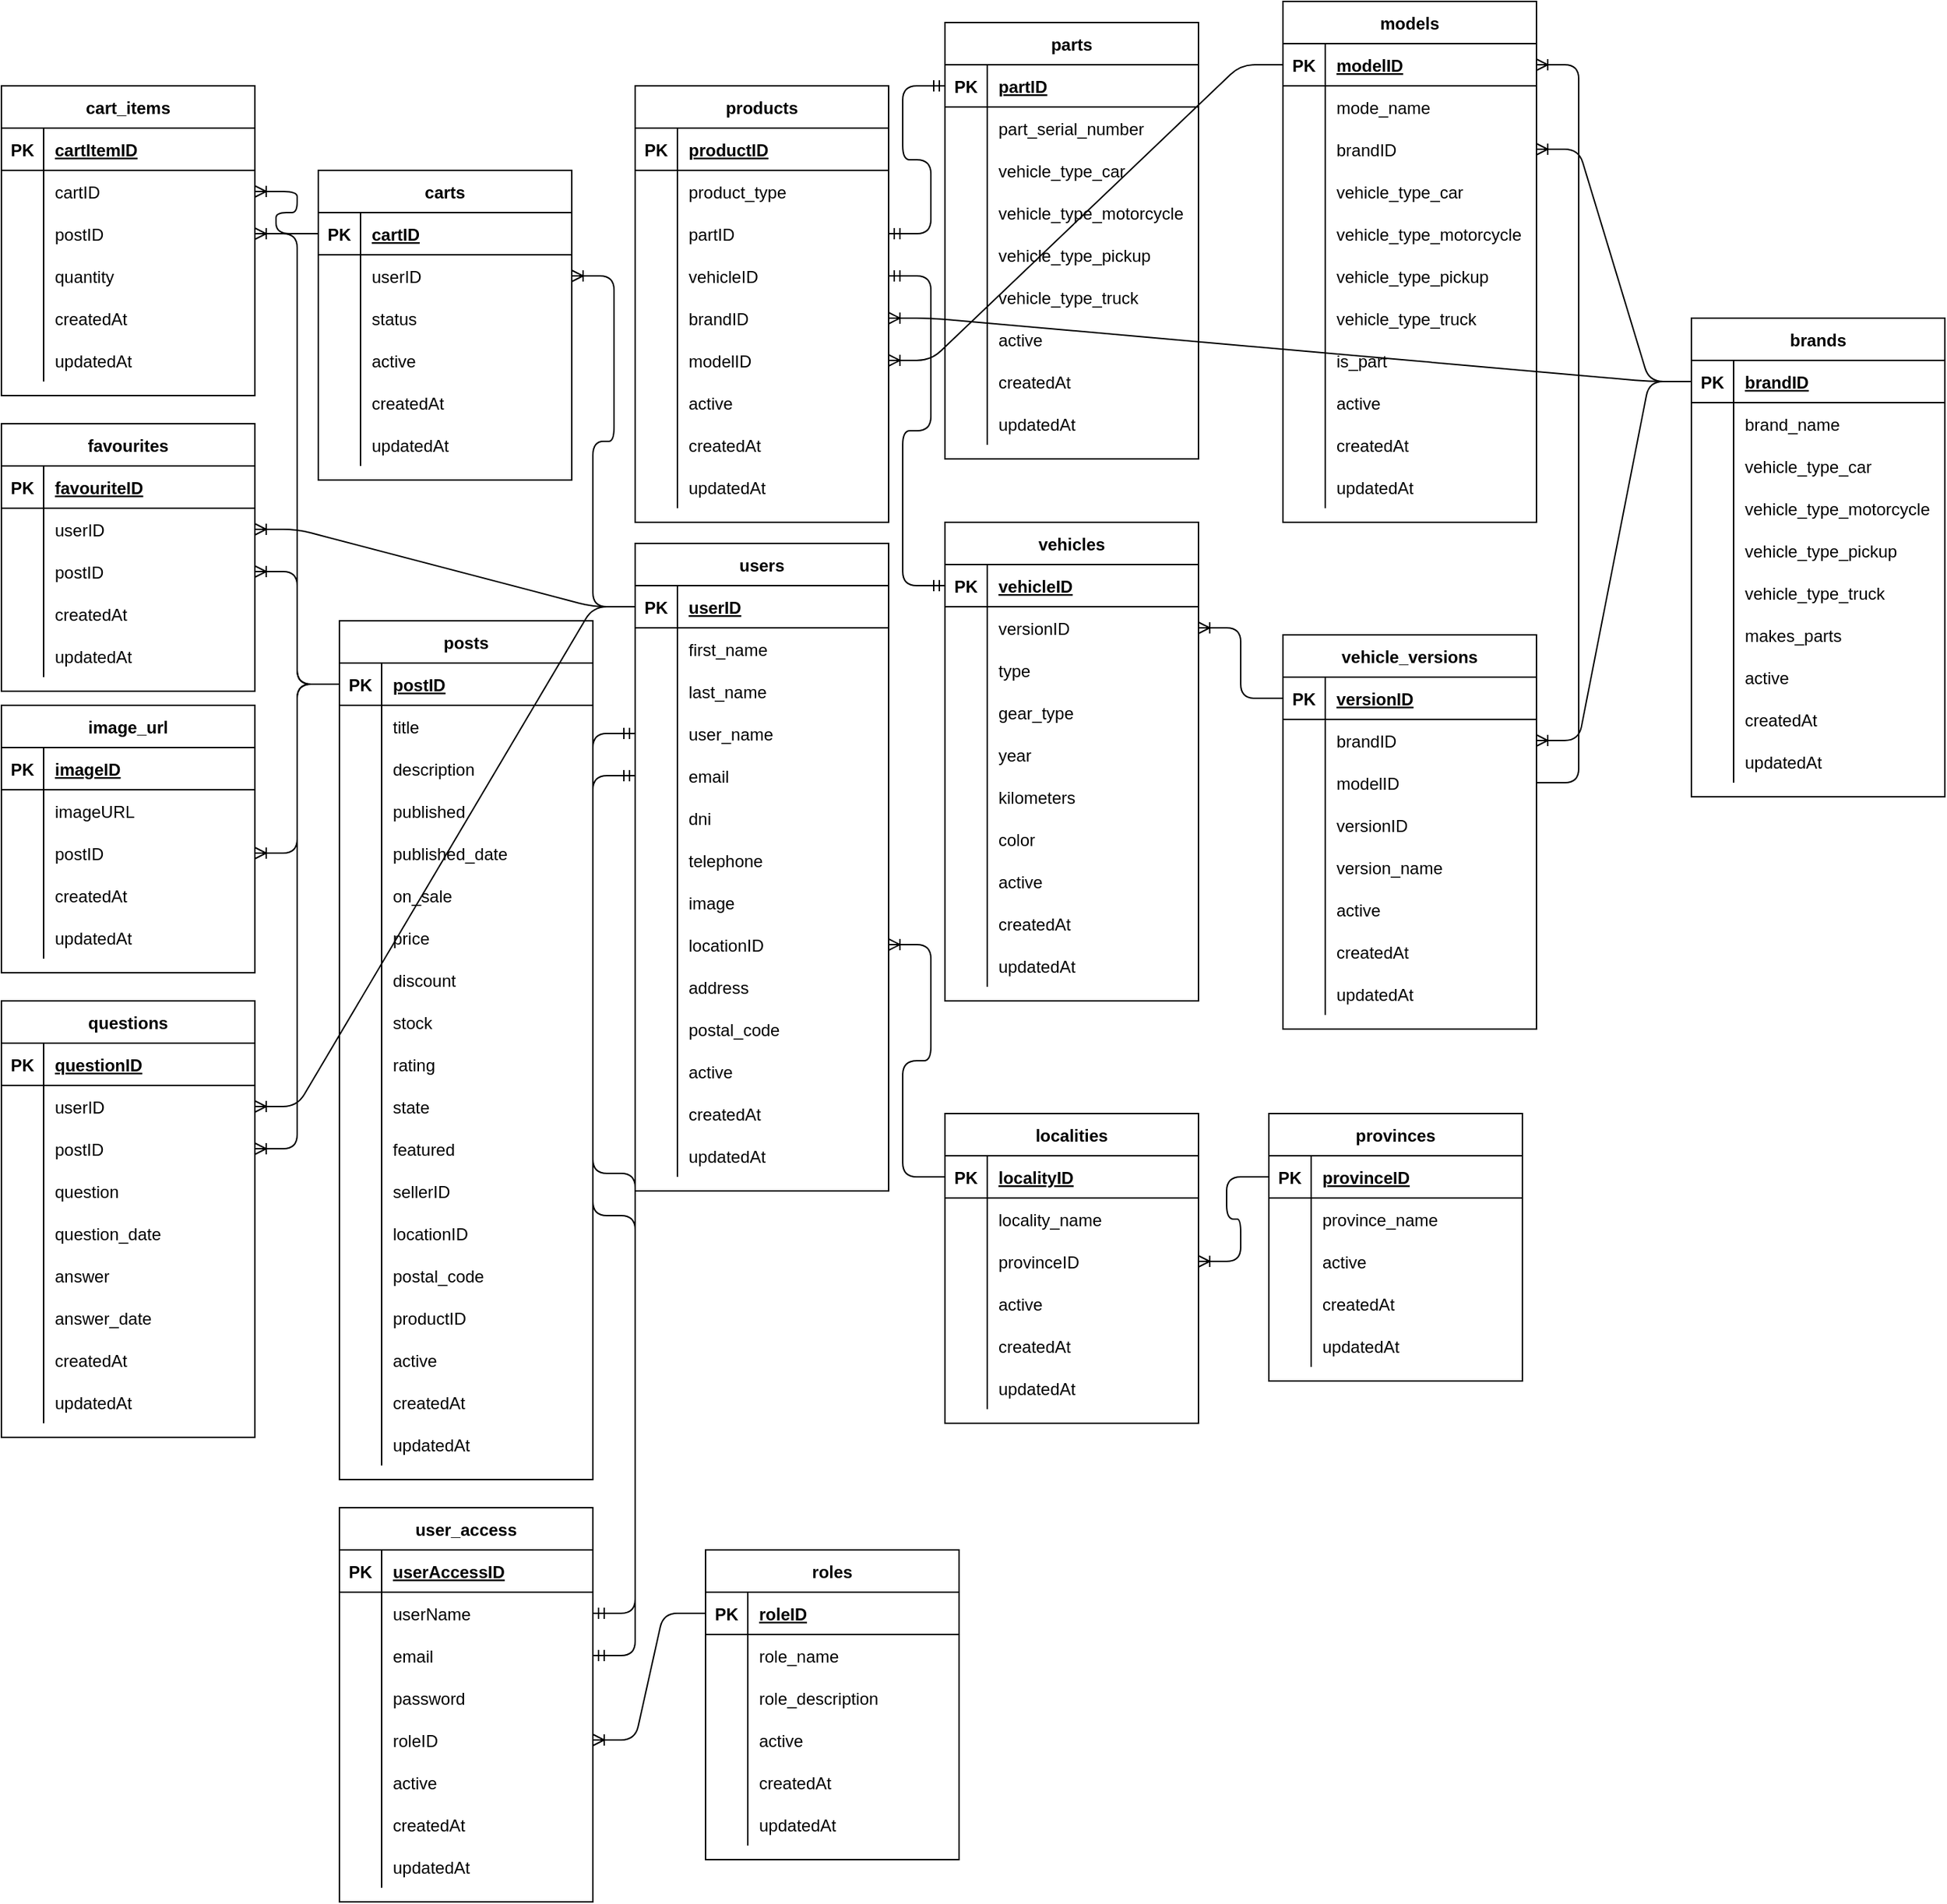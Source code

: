<mxfile version="14.5.7" type="device"><diagram id="R2lEEEUBdFMjLlhIrx00" name="Page-1"><mxGraphModel dx="1422" dy="762" grid="1" gridSize="10" guides="1" tooltips="1" connect="1" arrows="1" fold="1" page="1" pageScale="1" pageWidth="850" pageHeight="1100" math="0" shadow="0" extFonts="Permanent Marker^https://fonts.googleapis.com/css?family=Permanent+Marker"><root><mxCell id="0"/><mxCell id="1" parent="0"/><mxCell id="ky4mkxzgTxmXQxIvTZ2u-1" value="cart_items" style="shape=table;startSize=30;container=1;collapsible=1;childLayout=tableLayout;fixedRows=1;rowLines=0;fontStyle=1;align=center;resizeLast=1;" vertex="1" parent="1"><mxGeometry x="20" y="100" width="180" height="220" as="geometry"/></mxCell><mxCell id="ky4mkxzgTxmXQxIvTZ2u-2" value="" style="shape=partialRectangle;collapsible=0;dropTarget=0;pointerEvents=0;fillColor=none;top=0;left=0;bottom=1;right=0;points=[[0,0.5],[1,0.5]];portConstraint=eastwest;" vertex="1" parent="ky4mkxzgTxmXQxIvTZ2u-1"><mxGeometry y="30" width="180" height="30" as="geometry"/></mxCell><mxCell id="ky4mkxzgTxmXQxIvTZ2u-3" value="PK" style="shape=partialRectangle;connectable=0;fillColor=none;top=0;left=0;bottom=0;right=0;fontStyle=1;overflow=hidden;" vertex="1" parent="ky4mkxzgTxmXQxIvTZ2u-2"><mxGeometry width="30" height="30" as="geometry"/></mxCell><mxCell id="ky4mkxzgTxmXQxIvTZ2u-4" value="cartItemID" style="shape=partialRectangle;connectable=0;fillColor=none;top=0;left=0;bottom=0;right=0;align=left;spacingLeft=6;fontStyle=5;overflow=hidden;" vertex="1" parent="ky4mkxzgTxmXQxIvTZ2u-2"><mxGeometry x="30" width="150" height="30" as="geometry"/></mxCell><mxCell id="ky4mkxzgTxmXQxIvTZ2u-5" value="" style="shape=partialRectangle;collapsible=0;dropTarget=0;pointerEvents=0;fillColor=none;top=0;left=0;bottom=0;right=0;points=[[0,0.5],[1,0.5]];portConstraint=eastwest;" vertex="1" parent="ky4mkxzgTxmXQxIvTZ2u-1"><mxGeometry y="60" width="180" height="30" as="geometry"/></mxCell><mxCell id="ky4mkxzgTxmXQxIvTZ2u-6" value="" style="shape=partialRectangle;connectable=0;fillColor=none;top=0;left=0;bottom=0;right=0;editable=1;overflow=hidden;" vertex="1" parent="ky4mkxzgTxmXQxIvTZ2u-5"><mxGeometry width="30" height="30" as="geometry"/></mxCell><mxCell id="ky4mkxzgTxmXQxIvTZ2u-7" value="cartID" style="shape=partialRectangle;connectable=0;fillColor=none;top=0;left=0;bottom=0;right=0;align=left;spacingLeft=6;overflow=hidden;" vertex="1" parent="ky4mkxzgTxmXQxIvTZ2u-5"><mxGeometry x="30" width="150" height="30" as="geometry"/></mxCell><mxCell id="ky4mkxzgTxmXQxIvTZ2u-8" value="" style="shape=partialRectangle;collapsible=0;dropTarget=0;pointerEvents=0;fillColor=none;top=0;left=0;bottom=0;right=0;points=[[0,0.5],[1,0.5]];portConstraint=eastwest;" vertex="1" parent="ky4mkxzgTxmXQxIvTZ2u-1"><mxGeometry y="90" width="180" height="30" as="geometry"/></mxCell><mxCell id="ky4mkxzgTxmXQxIvTZ2u-9" value="" style="shape=partialRectangle;connectable=0;fillColor=none;top=0;left=0;bottom=0;right=0;editable=1;overflow=hidden;" vertex="1" parent="ky4mkxzgTxmXQxIvTZ2u-8"><mxGeometry width="30" height="30" as="geometry"/></mxCell><mxCell id="ky4mkxzgTxmXQxIvTZ2u-10" value="postID" style="shape=partialRectangle;connectable=0;fillColor=none;top=0;left=0;bottom=0;right=0;align=left;spacingLeft=6;overflow=hidden;" vertex="1" parent="ky4mkxzgTxmXQxIvTZ2u-8"><mxGeometry x="30" width="150" height="30" as="geometry"/></mxCell><mxCell id="ky4mkxzgTxmXQxIvTZ2u-11" value="" style="shape=partialRectangle;collapsible=0;dropTarget=0;pointerEvents=0;fillColor=none;top=0;left=0;bottom=0;right=0;points=[[0,0.5],[1,0.5]];portConstraint=eastwest;" vertex="1" parent="ky4mkxzgTxmXQxIvTZ2u-1"><mxGeometry y="120" width="180" height="30" as="geometry"/></mxCell><mxCell id="ky4mkxzgTxmXQxIvTZ2u-12" value="" style="shape=partialRectangle;connectable=0;fillColor=none;top=0;left=0;bottom=0;right=0;editable=1;overflow=hidden;" vertex="1" parent="ky4mkxzgTxmXQxIvTZ2u-11"><mxGeometry width="30" height="30" as="geometry"/></mxCell><mxCell id="ky4mkxzgTxmXQxIvTZ2u-13" value="quantity" style="shape=partialRectangle;connectable=0;fillColor=none;top=0;left=0;bottom=0;right=0;align=left;spacingLeft=6;overflow=hidden;" vertex="1" parent="ky4mkxzgTxmXQxIvTZ2u-11"><mxGeometry x="30" width="150" height="30" as="geometry"/></mxCell><mxCell id="ky4mkxzgTxmXQxIvTZ2u-14" value="" style="shape=partialRectangle;collapsible=0;dropTarget=0;pointerEvents=0;fillColor=none;top=0;left=0;bottom=0;right=0;points=[[0,0.5],[1,0.5]];portConstraint=eastwest;" vertex="1" parent="ky4mkxzgTxmXQxIvTZ2u-1"><mxGeometry y="150" width="180" height="30" as="geometry"/></mxCell><mxCell id="ky4mkxzgTxmXQxIvTZ2u-15" value="" style="shape=partialRectangle;connectable=0;fillColor=none;top=0;left=0;bottom=0;right=0;editable=1;overflow=hidden;" vertex="1" parent="ky4mkxzgTxmXQxIvTZ2u-14"><mxGeometry width="30" height="30" as="geometry"/></mxCell><mxCell id="ky4mkxzgTxmXQxIvTZ2u-16" value="createdAt" style="shape=partialRectangle;connectable=0;fillColor=none;top=0;left=0;bottom=0;right=0;align=left;spacingLeft=6;overflow=hidden;" vertex="1" parent="ky4mkxzgTxmXQxIvTZ2u-14"><mxGeometry x="30" width="150" height="30" as="geometry"/></mxCell><mxCell id="ky4mkxzgTxmXQxIvTZ2u-17" value="" style="shape=partialRectangle;collapsible=0;dropTarget=0;pointerEvents=0;fillColor=none;top=0;left=0;bottom=0;right=0;points=[[0,0.5],[1,0.5]];portConstraint=eastwest;" vertex="1" parent="ky4mkxzgTxmXQxIvTZ2u-1"><mxGeometry y="180" width="180" height="30" as="geometry"/></mxCell><mxCell id="ky4mkxzgTxmXQxIvTZ2u-18" value="" style="shape=partialRectangle;connectable=0;fillColor=none;top=0;left=0;bottom=0;right=0;editable=1;overflow=hidden;" vertex="1" parent="ky4mkxzgTxmXQxIvTZ2u-17"><mxGeometry width="30" height="30" as="geometry"/></mxCell><mxCell id="ky4mkxzgTxmXQxIvTZ2u-19" value="updatedAt" style="shape=partialRectangle;connectable=0;fillColor=none;top=0;left=0;bottom=0;right=0;align=left;spacingLeft=6;overflow=hidden;" vertex="1" parent="ky4mkxzgTxmXQxIvTZ2u-17"><mxGeometry x="30" width="150" height="30" as="geometry"/></mxCell><mxCell id="ky4mkxzgTxmXQxIvTZ2u-20" value="favourites" style="shape=table;startSize=30;container=1;collapsible=1;childLayout=tableLayout;fixedRows=1;rowLines=0;fontStyle=1;align=center;resizeLast=1;" vertex="1" parent="1"><mxGeometry x="20" y="340" width="180" height="190" as="geometry"/></mxCell><mxCell id="ky4mkxzgTxmXQxIvTZ2u-21" value="" style="shape=partialRectangle;collapsible=0;dropTarget=0;pointerEvents=0;fillColor=none;top=0;left=0;bottom=1;right=0;points=[[0,0.5],[1,0.5]];portConstraint=eastwest;" vertex="1" parent="ky4mkxzgTxmXQxIvTZ2u-20"><mxGeometry y="30" width="180" height="30" as="geometry"/></mxCell><mxCell id="ky4mkxzgTxmXQxIvTZ2u-22" value="PK" style="shape=partialRectangle;connectable=0;fillColor=none;top=0;left=0;bottom=0;right=0;fontStyle=1;overflow=hidden;" vertex="1" parent="ky4mkxzgTxmXQxIvTZ2u-21"><mxGeometry width="30" height="30" as="geometry"/></mxCell><mxCell id="ky4mkxzgTxmXQxIvTZ2u-23" value="favouriteID" style="shape=partialRectangle;connectable=0;fillColor=none;top=0;left=0;bottom=0;right=0;align=left;spacingLeft=6;fontStyle=5;overflow=hidden;" vertex="1" parent="ky4mkxzgTxmXQxIvTZ2u-21"><mxGeometry x="30" width="150" height="30" as="geometry"/></mxCell><mxCell id="ky4mkxzgTxmXQxIvTZ2u-24" value="" style="shape=partialRectangle;collapsible=0;dropTarget=0;pointerEvents=0;fillColor=none;top=0;left=0;bottom=0;right=0;points=[[0,0.5],[1,0.5]];portConstraint=eastwest;" vertex="1" parent="ky4mkxzgTxmXQxIvTZ2u-20"><mxGeometry y="60" width="180" height="30" as="geometry"/></mxCell><mxCell id="ky4mkxzgTxmXQxIvTZ2u-25" value="" style="shape=partialRectangle;connectable=0;fillColor=none;top=0;left=0;bottom=0;right=0;editable=1;overflow=hidden;" vertex="1" parent="ky4mkxzgTxmXQxIvTZ2u-24"><mxGeometry width="30" height="30" as="geometry"/></mxCell><mxCell id="ky4mkxzgTxmXQxIvTZ2u-26" value="userID" style="shape=partialRectangle;connectable=0;fillColor=none;top=0;left=0;bottom=0;right=0;align=left;spacingLeft=6;overflow=hidden;" vertex="1" parent="ky4mkxzgTxmXQxIvTZ2u-24"><mxGeometry x="30" width="150" height="30" as="geometry"/></mxCell><mxCell id="ky4mkxzgTxmXQxIvTZ2u-27" value="" style="shape=partialRectangle;collapsible=0;dropTarget=0;pointerEvents=0;fillColor=none;top=0;left=0;bottom=0;right=0;points=[[0,0.5],[1,0.5]];portConstraint=eastwest;" vertex="1" parent="ky4mkxzgTxmXQxIvTZ2u-20"><mxGeometry y="90" width="180" height="30" as="geometry"/></mxCell><mxCell id="ky4mkxzgTxmXQxIvTZ2u-28" value="" style="shape=partialRectangle;connectable=0;fillColor=none;top=0;left=0;bottom=0;right=0;editable=1;overflow=hidden;" vertex="1" parent="ky4mkxzgTxmXQxIvTZ2u-27"><mxGeometry width="30" height="30" as="geometry"/></mxCell><mxCell id="ky4mkxzgTxmXQxIvTZ2u-29" value="postID" style="shape=partialRectangle;connectable=0;fillColor=none;top=0;left=0;bottom=0;right=0;align=left;spacingLeft=6;overflow=hidden;" vertex="1" parent="ky4mkxzgTxmXQxIvTZ2u-27"><mxGeometry x="30" width="150" height="30" as="geometry"/></mxCell><mxCell id="ky4mkxzgTxmXQxIvTZ2u-33" value="" style="shape=partialRectangle;collapsible=0;dropTarget=0;pointerEvents=0;fillColor=none;top=0;left=0;bottom=0;right=0;points=[[0,0.5],[1,0.5]];portConstraint=eastwest;" vertex="1" parent="ky4mkxzgTxmXQxIvTZ2u-20"><mxGeometry y="120" width="180" height="30" as="geometry"/></mxCell><mxCell id="ky4mkxzgTxmXQxIvTZ2u-34" value="" style="shape=partialRectangle;connectable=0;fillColor=none;top=0;left=0;bottom=0;right=0;editable=1;overflow=hidden;" vertex="1" parent="ky4mkxzgTxmXQxIvTZ2u-33"><mxGeometry width="30" height="30" as="geometry"/></mxCell><mxCell id="ky4mkxzgTxmXQxIvTZ2u-35" value="createdAt" style="shape=partialRectangle;connectable=0;fillColor=none;top=0;left=0;bottom=0;right=0;align=left;spacingLeft=6;overflow=hidden;" vertex="1" parent="ky4mkxzgTxmXQxIvTZ2u-33"><mxGeometry x="30" width="150" height="30" as="geometry"/></mxCell><mxCell id="ky4mkxzgTxmXQxIvTZ2u-36" value="" style="shape=partialRectangle;collapsible=0;dropTarget=0;pointerEvents=0;fillColor=none;top=0;left=0;bottom=0;right=0;points=[[0,0.5],[1,0.5]];portConstraint=eastwest;" vertex="1" parent="ky4mkxzgTxmXQxIvTZ2u-20"><mxGeometry y="150" width="180" height="30" as="geometry"/></mxCell><mxCell id="ky4mkxzgTxmXQxIvTZ2u-37" value="" style="shape=partialRectangle;connectable=0;fillColor=none;top=0;left=0;bottom=0;right=0;editable=1;overflow=hidden;" vertex="1" parent="ky4mkxzgTxmXQxIvTZ2u-36"><mxGeometry width="30" height="30" as="geometry"/></mxCell><mxCell id="ky4mkxzgTxmXQxIvTZ2u-38" value="updatedAt" style="shape=partialRectangle;connectable=0;fillColor=none;top=0;left=0;bottom=0;right=0;align=left;spacingLeft=6;overflow=hidden;" vertex="1" parent="ky4mkxzgTxmXQxIvTZ2u-36"><mxGeometry x="30" width="150" height="30" as="geometry"/></mxCell><mxCell id="ky4mkxzgTxmXQxIvTZ2u-39" value="image_url" style="shape=table;startSize=30;container=1;collapsible=1;childLayout=tableLayout;fixedRows=1;rowLines=0;fontStyle=1;align=center;resizeLast=1;" vertex="1" parent="1"><mxGeometry x="20" y="540" width="180" height="190" as="geometry"/></mxCell><mxCell id="ky4mkxzgTxmXQxIvTZ2u-40" value="" style="shape=partialRectangle;collapsible=0;dropTarget=0;pointerEvents=0;fillColor=none;top=0;left=0;bottom=1;right=0;points=[[0,0.5],[1,0.5]];portConstraint=eastwest;" vertex="1" parent="ky4mkxzgTxmXQxIvTZ2u-39"><mxGeometry y="30" width="180" height="30" as="geometry"/></mxCell><mxCell id="ky4mkxzgTxmXQxIvTZ2u-41" value="PK" style="shape=partialRectangle;connectable=0;fillColor=none;top=0;left=0;bottom=0;right=0;fontStyle=1;overflow=hidden;" vertex="1" parent="ky4mkxzgTxmXQxIvTZ2u-40"><mxGeometry width="30" height="30" as="geometry"/></mxCell><mxCell id="ky4mkxzgTxmXQxIvTZ2u-42" value="imageID" style="shape=partialRectangle;connectable=0;fillColor=none;top=0;left=0;bottom=0;right=0;align=left;spacingLeft=6;fontStyle=5;overflow=hidden;" vertex="1" parent="ky4mkxzgTxmXQxIvTZ2u-40"><mxGeometry x="30" width="150" height="30" as="geometry"/></mxCell><mxCell id="ky4mkxzgTxmXQxIvTZ2u-503" value="" style="shape=partialRectangle;collapsible=0;dropTarget=0;pointerEvents=0;fillColor=none;top=0;left=0;bottom=0;right=0;points=[[0,0.5],[1,0.5]];portConstraint=eastwest;" vertex="1" parent="ky4mkxzgTxmXQxIvTZ2u-39"><mxGeometry y="60" width="180" height="30" as="geometry"/></mxCell><mxCell id="ky4mkxzgTxmXQxIvTZ2u-504" value="" style="shape=partialRectangle;connectable=0;fillColor=none;top=0;left=0;bottom=0;right=0;editable=1;overflow=hidden;" vertex="1" parent="ky4mkxzgTxmXQxIvTZ2u-503"><mxGeometry width="30" height="30" as="geometry"/></mxCell><mxCell id="ky4mkxzgTxmXQxIvTZ2u-505" value="imageURL" style="shape=partialRectangle;connectable=0;fillColor=none;top=0;left=0;bottom=0;right=0;align=left;spacingLeft=6;overflow=hidden;" vertex="1" parent="ky4mkxzgTxmXQxIvTZ2u-503"><mxGeometry x="30" width="150" height="30" as="geometry"/></mxCell><mxCell id="ky4mkxzgTxmXQxIvTZ2u-43" value="" style="shape=partialRectangle;collapsible=0;dropTarget=0;pointerEvents=0;fillColor=none;top=0;left=0;bottom=0;right=0;points=[[0,0.5],[1,0.5]];portConstraint=eastwest;" vertex="1" parent="ky4mkxzgTxmXQxIvTZ2u-39"><mxGeometry y="90" width="180" height="30" as="geometry"/></mxCell><mxCell id="ky4mkxzgTxmXQxIvTZ2u-44" value="" style="shape=partialRectangle;connectable=0;fillColor=none;top=0;left=0;bottom=0;right=0;editable=1;overflow=hidden;" vertex="1" parent="ky4mkxzgTxmXQxIvTZ2u-43"><mxGeometry width="30" height="30" as="geometry"/></mxCell><mxCell id="ky4mkxzgTxmXQxIvTZ2u-45" value="postID" style="shape=partialRectangle;connectable=0;fillColor=none;top=0;left=0;bottom=0;right=0;align=left;spacingLeft=6;overflow=hidden;" vertex="1" parent="ky4mkxzgTxmXQxIvTZ2u-43"><mxGeometry x="30" width="150" height="30" as="geometry"/></mxCell><mxCell id="ky4mkxzgTxmXQxIvTZ2u-49" value="" style="shape=partialRectangle;collapsible=0;dropTarget=0;pointerEvents=0;fillColor=none;top=0;left=0;bottom=0;right=0;points=[[0,0.5],[1,0.5]];portConstraint=eastwest;" vertex="1" parent="ky4mkxzgTxmXQxIvTZ2u-39"><mxGeometry y="120" width="180" height="30" as="geometry"/></mxCell><mxCell id="ky4mkxzgTxmXQxIvTZ2u-50" value="" style="shape=partialRectangle;connectable=0;fillColor=none;top=0;left=0;bottom=0;right=0;editable=1;overflow=hidden;" vertex="1" parent="ky4mkxzgTxmXQxIvTZ2u-49"><mxGeometry width="30" height="30" as="geometry"/></mxCell><mxCell id="ky4mkxzgTxmXQxIvTZ2u-51" value="createdAt" style="shape=partialRectangle;connectable=0;fillColor=none;top=0;left=0;bottom=0;right=0;align=left;spacingLeft=6;overflow=hidden;" vertex="1" parent="ky4mkxzgTxmXQxIvTZ2u-49"><mxGeometry x="30" width="150" height="30" as="geometry"/></mxCell><mxCell id="ky4mkxzgTxmXQxIvTZ2u-52" value="" style="shape=partialRectangle;collapsible=0;dropTarget=0;pointerEvents=0;fillColor=none;top=0;left=0;bottom=0;right=0;points=[[0,0.5],[1,0.5]];portConstraint=eastwest;" vertex="1" parent="ky4mkxzgTxmXQxIvTZ2u-39"><mxGeometry y="150" width="180" height="30" as="geometry"/></mxCell><mxCell id="ky4mkxzgTxmXQxIvTZ2u-53" value="" style="shape=partialRectangle;connectable=0;fillColor=none;top=0;left=0;bottom=0;right=0;editable=1;overflow=hidden;" vertex="1" parent="ky4mkxzgTxmXQxIvTZ2u-52"><mxGeometry width="30" height="30" as="geometry"/></mxCell><mxCell id="ky4mkxzgTxmXQxIvTZ2u-54" value="updatedAt" style="shape=partialRectangle;connectable=0;fillColor=none;top=0;left=0;bottom=0;right=0;align=left;spacingLeft=6;overflow=hidden;" vertex="1" parent="ky4mkxzgTxmXQxIvTZ2u-52"><mxGeometry x="30" width="150" height="30" as="geometry"/></mxCell><mxCell id="ky4mkxzgTxmXQxIvTZ2u-55" value="questions" style="shape=table;startSize=30;container=1;collapsible=1;childLayout=tableLayout;fixedRows=1;rowLines=0;fontStyle=1;align=center;resizeLast=1;" vertex="1" parent="1"><mxGeometry x="20" y="750" width="180" height="310" as="geometry"/></mxCell><mxCell id="ky4mkxzgTxmXQxIvTZ2u-56" value="" style="shape=partialRectangle;collapsible=0;dropTarget=0;pointerEvents=0;fillColor=none;top=0;left=0;bottom=1;right=0;points=[[0,0.5],[1,0.5]];portConstraint=eastwest;" vertex="1" parent="ky4mkxzgTxmXQxIvTZ2u-55"><mxGeometry y="30" width="180" height="30" as="geometry"/></mxCell><mxCell id="ky4mkxzgTxmXQxIvTZ2u-57" value="PK" style="shape=partialRectangle;connectable=0;fillColor=none;top=0;left=0;bottom=0;right=0;fontStyle=1;overflow=hidden;" vertex="1" parent="ky4mkxzgTxmXQxIvTZ2u-56"><mxGeometry width="30" height="30" as="geometry"/></mxCell><mxCell id="ky4mkxzgTxmXQxIvTZ2u-58" value="questionID" style="shape=partialRectangle;connectable=0;fillColor=none;top=0;left=0;bottom=0;right=0;align=left;spacingLeft=6;fontStyle=5;overflow=hidden;" vertex="1" parent="ky4mkxzgTxmXQxIvTZ2u-56"><mxGeometry x="30" width="150" height="30" as="geometry"/></mxCell><mxCell id="ky4mkxzgTxmXQxIvTZ2u-59" value="" style="shape=partialRectangle;collapsible=0;dropTarget=0;pointerEvents=0;fillColor=none;top=0;left=0;bottom=0;right=0;points=[[0,0.5],[1,0.5]];portConstraint=eastwest;" vertex="1" parent="ky4mkxzgTxmXQxIvTZ2u-55"><mxGeometry y="60" width="180" height="30" as="geometry"/></mxCell><mxCell id="ky4mkxzgTxmXQxIvTZ2u-60" value="" style="shape=partialRectangle;connectable=0;fillColor=none;top=0;left=0;bottom=0;right=0;editable=1;overflow=hidden;" vertex="1" parent="ky4mkxzgTxmXQxIvTZ2u-59"><mxGeometry width="30" height="30" as="geometry"/></mxCell><mxCell id="ky4mkxzgTxmXQxIvTZ2u-61" value="userID" style="shape=partialRectangle;connectable=0;fillColor=none;top=0;left=0;bottom=0;right=0;align=left;spacingLeft=6;overflow=hidden;" vertex="1" parent="ky4mkxzgTxmXQxIvTZ2u-59"><mxGeometry x="30" width="150" height="30" as="geometry"/></mxCell><mxCell id="ky4mkxzgTxmXQxIvTZ2u-62" value="" style="shape=partialRectangle;collapsible=0;dropTarget=0;pointerEvents=0;fillColor=none;top=0;left=0;bottom=0;right=0;points=[[0,0.5],[1,0.5]];portConstraint=eastwest;" vertex="1" parent="ky4mkxzgTxmXQxIvTZ2u-55"><mxGeometry y="90" width="180" height="30" as="geometry"/></mxCell><mxCell id="ky4mkxzgTxmXQxIvTZ2u-63" value="" style="shape=partialRectangle;connectable=0;fillColor=none;top=0;left=0;bottom=0;right=0;editable=1;overflow=hidden;" vertex="1" parent="ky4mkxzgTxmXQxIvTZ2u-62"><mxGeometry width="30" height="30" as="geometry"/></mxCell><mxCell id="ky4mkxzgTxmXQxIvTZ2u-64" value="postID" style="shape=partialRectangle;connectable=0;fillColor=none;top=0;left=0;bottom=0;right=0;align=left;spacingLeft=6;overflow=hidden;" vertex="1" parent="ky4mkxzgTxmXQxIvTZ2u-62"><mxGeometry x="30" width="150" height="30" as="geometry"/></mxCell><mxCell id="ky4mkxzgTxmXQxIvTZ2u-71" value="" style="shape=partialRectangle;collapsible=0;dropTarget=0;pointerEvents=0;fillColor=none;top=0;left=0;bottom=0;right=0;points=[[0,0.5],[1,0.5]];portConstraint=eastwest;" vertex="1" parent="ky4mkxzgTxmXQxIvTZ2u-55"><mxGeometry y="120" width="180" height="30" as="geometry"/></mxCell><mxCell id="ky4mkxzgTxmXQxIvTZ2u-72" value="" style="shape=partialRectangle;connectable=0;fillColor=none;top=0;left=0;bottom=0;right=0;editable=1;overflow=hidden;" vertex="1" parent="ky4mkxzgTxmXQxIvTZ2u-71"><mxGeometry width="30" height="30" as="geometry"/></mxCell><mxCell id="ky4mkxzgTxmXQxIvTZ2u-73" value="question" style="shape=partialRectangle;connectable=0;fillColor=none;top=0;left=0;bottom=0;right=0;align=left;spacingLeft=6;overflow=hidden;" vertex="1" parent="ky4mkxzgTxmXQxIvTZ2u-71"><mxGeometry x="30" width="150" height="30" as="geometry"/></mxCell><mxCell id="ky4mkxzgTxmXQxIvTZ2u-74" value="" style="shape=partialRectangle;collapsible=0;dropTarget=0;pointerEvents=0;fillColor=none;top=0;left=0;bottom=0;right=0;points=[[0,0.5],[1,0.5]];portConstraint=eastwest;" vertex="1" parent="ky4mkxzgTxmXQxIvTZ2u-55"><mxGeometry y="150" width="180" height="30" as="geometry"/></mxCell><mxCell id="ky4mkxzgTxmXQxIvTZ2u-75" value="" style="shape=partialRectangle;connectable=0;fillColor=none;top=0;left=0;bottom=0;right=0;editable=1;overflow=hidden;" vertex="1" parent="ky4mkxzgTxmXQxIvTZ2u-74"><mxGeometry width="30" height="30" as="geometry"/></mxCell><mxCell id="ky4mkxzgTxmXQxIvTZ2u-76" value="question_date" style="shape=partialRectangle;connectable=0;fillColor=none;top=0;left=0;bottom=0;right=0;align=left;spacingLeft=6;overflow=hidden;" vertex="1" parent="ky4mkxzgTxmXQxIvTZ2u-74"><mxGeometry x="30" width="150" height="30" as="geometry"/></mxCell><mxCell id="ky4mkxzgTxmXQxIvTZ2u-77" value="" style="shape=partialRectangle;collapsible=0;dropTarget=0;pointerEvents=0;fillColor=none;top=0;left=0;bottom=0;right=0;points=[[0,0.5],[1,0.5]];portConstraint=eastwest;" vertex="1" parent="ky4mkxzgTxmXQxIvTZ2u-55"><mxGeometry y="180" width="180" height="30" as="geometry"/></mxCell><mxCell id="ky4mkxzgTxmXQxIvTZ2u-78" value="" style="shape=partialRectangle;connectable=0;fillColor=none;top=0;left=0;bottom=0;right=0;editable=1;overflow=hidden;" vertex="1" parent="ky4mkxzgTxmXQxIvTZ2u-77"><mxGeometry width="30" height="30" as="geometry"/></mxCell><mxCell id="ky4mkxzgTxmXQxIvTZ2u-79" value="answer" style="shape=partialRectangle;connectable=0;fillColor=none;top=0;left=0;bottom=0;right=0;align=left;spacingLeft=6;overflow=hidden;" vertex="1" parent="ky4mkxzgTxmXQxIvTZ2u-77"><mxGeometry x="30" width="150" height="30" as="geometry"/></mxCell><mxCell id="ky4mkxzgTxmXQxIvTZ2u-80" value="" style="shape=partialRectangle;collapsible=0;dropTarget=0;pointerEvents=0;fillColor=none;top=0;left=0;bottom=0;right=0;points=[[0,0.5],[1,0.5]];portConstraint=eastwest;" vertex="1" parent="ky4mkxzgTxmXQxIvTZ2u-55"><mxGeometry y="210" width="180" height="30" as="geometry"/></mxCell><mxCell id="ky4mkxzgTxmXQxIvTZ2u-81" value="" style="shape=partialRectangle;connectable=0;fillColor=none;top=0;left=0;bottom=0;right=0;editable=1;overflow=hidden;" vertex="1" parent="ky4mkxzgTxmXQxIvTZ2u-80"><mxGeometry width="30" height="30" as="geometry"/></mxCell><mxCell id="ky4mkxzgTxmXQxIvTZ2u-82" value="answer_date" style="shape=partialRectangle;connectable=0;fillColor=none;top=0;left=0;bottom=0;right=0;align=left;spacingLeft=6;overflow=hidden;" vertex="1" parent="ky4mkxzgTxmXQxIvTZ2u-80"><mxGeometry x="30" width="150" height="30" as="geometry"/></mxCell><mxCell id="ky4mkxzgTxmXQxIvTZ2u-65" value="" style="shape=partialRectangle;collapsible=0;dropTarget=0;pointerEvents=0;fillColor=none;top=0;left=0;bottom=0;right=0;points=[[0,0.5],[1,0.5]];portConstraint=eastwest;" vertex="1" parent="ky4mkxzgTxmXQxIvTZ2u-55"><mxGeometry y="240" width="180" height="30" as="geometry"/></mxCell><mxCell id="ky4mkxzgTxmXQxIvTZ2u-66" value="" style="shape=partialRectangle;connectable=0;fillColor=none;top=0;left=0;bottom=0;right=0;editable=1;overflow=hidden;" vertex="1" parent="ky4mkxzgTxmXQxIvTZ2u-65"><mxGeometry width="30" height="30" as="geometry"/></mxCell><mxCell id="ky4mkxzgTxmXQxIvTZ2u-67" value="createdAt" style="shape=partialRectangle;connectable=0;fillColor=none;top=0;left=0;bottom=0;right=0;align=left;spacingLeft=6;overflow=hidden;" vertex="1" parent="ky4mkxzgTxmXQxIvTZ2u-65"><mxGeometry x="30" width="150" height="30" as="geometry"/></mxCell><mxCell id="ky4mkxzgTxmXQxIvTZ2u-68" value="" style="shape=partialRectangle;collapsible=0;dropTarget=0;pointerEvents=0;fillColor=none;top=0;left=0;bottom=0;right=0;points=[[0,0.5],[1,0.5]];portConstraint=eastwest;" vertex="1" parent="ky4mkxzgTxmXQxIvTZ2u-55"><mxGeometry y="270" width="180" height="30" as="geometry"/></mxCell><mxCell id="ky4mkxzgTxmXQxIvTZ2u-69" value="" style="shape=partialRectangle;connectable=0;fillColor=none;top=0;left=0;bottom=0;right=0;editable=1;overflow=hidden;" vertex="1" parent="ky4mkxzgTxmXQxIvTZ2u-68"><mxGeometry width="30" height="30" as="geometry"/></mxCell><mxCell id="ky4mkxzgTxmXQxIvTZ2u-70" value="updatedAt" style="shape=partialRectangle;connectable=0;fillColor=none;top=0;left=0;bottom=0;right=0;align=left;spacingLeft=6;overflow=hidden;" vertex="1" parent="ky4mkxzgTxmXQxIvTZ2u-68"><mxGeometry x="30" width="150" height="30" as="geometry"/></mxCell><mxCell id="ky4mkxzgTxmXQxIvTZ2u-83" value="carts" style="shape=table;startSize=30;container=1;collapsible=1;childLayout=tableLayout;fixedRows=1;rowLines=0;fontStyle=1;align=center;resizeLast=1;" vertex="1" parent="1"><mxGeometry x="245" y="160" width="180" height="220" as="geometry"/></mxCell><mxCell id="ky4mkxzgTxmXQxIvTZ2u-84" value="" style="shape=partialRectangle;collapsible=0;dropTarget=0;pointerEvents=0;fillColor=none;top=0;left=0;bottom=1;right=0;points=[[0,0.5],[1,0.5]];portConstraint=eastwest;" vertex="1" parent="ky4mkxzgTxmXQxIvTZ2u-83"><mxGeometry y="30" width="180" height="30" as="geometry"/></mxCell><mxCell id="ky4mkxzgTxmXQxIvTZ2u-85" value="PK" style="shape=partialRectangle;connectable=0;fillColor=none;top=0;left=0;bottom=0;right=0;fontStyle=1;overflow=hidden;" vertex="1" parent="ky4mkxzgTxmXQxIvTZ2u-84"><mxGeometry width="30" height="30" as="geometry"/></mxCell><mxCell id="ky4mkxzgTxmXQxIvTZ2u-86" value="cartID" style="shape=partialRectangle;connectable=0;fillColor=none;top=0;left=0;bottom=0;right=0;align=left;spacingLeft=6;fontStyle=5;overflow=hidden;" vertex="1" parent="ky4mkxzgTxmXQxIvTZ2u-84"><mxGeometry x="30" width="150" height="30" as="geometry"/></mxCell><mxCell id="ky4mkxzgTxmXQxIvTZ2u-87" value="" style="shape=partialRectangle;collapsible=0;dropTarget=0;pointerEvents=0;fillColor=none;top=0;left=0;bottom=0;right=0;points=[[0,0.5],[1,0.5]];portConstraint=eastwest;" vertex="1" parent="ky4mkxzgTxmXQxIvTZ2u-83"><mxGeometry y="60" width="180" height="30" as="geometry"/></mxCell><mxCell id="ky4mkxzgTxmXQxIvTZ2u-88" value="" style="shape=partialRectangle;connectable=0;fillColor=none;top=0;left=0;bottom=0;right=0;editable=1;overflow=hidden;" vertex="1" parent="ky4mkxzgTxmXQxIvTZ2u-87"><mxGeometry width="30" height="30" as="geometry"/></mxCell><mxCell id="ky4mkxzgTxmXQxIvTZ2u-89" value="userID" style="shape=partialRectangle;connectable=0;fillColor=none;top=0;left=0;bottom=0;right=0;align=left;spacingLeft=6;overflow=hidden;" vertex="1" parent="ky4mkxzgTxmXQxIvTZ2u-87"><mxGeometry x="30" width="150" height="30" as="geometry"/></mxCell><mxCell id="ky4mkxzgTxmXQxIvTZ2u-90" value="" style="shape=partialRectangle;collapsible=0;dropTarget=0;pointerEvents=0;fillColor=none;top=0;left=0;bottom=0;right=0;points=[[0,0.5],[1,0.5]];portConstraint=eastwest;" vertex="1" parent="ky4mkxzgTxmXQxIvTZ2u-83"><mxGeometry y="90" width="180" height="30" as="geometry"/></mxCell><mxCell id="ky4mkxzgTxmXQxIvTZ2u-91" value="" style="shape=partialRectangle;connectable=0;fillColor=none;top=0;left=0;bottom=0;right=0;editable=1;overflow=hidden;" vertex="1" parent="ky4mkxzgTxmXQxIvTZ2u-90"><mxGeometry width="30" height="30" as="geometry"/></mxCell><mxCell id="ky4mkxzgTxmXQxIvTZ2u-92" value="status" style="shape=partialRectangle;connectable=0;fillColor=none;top=0;left=0;bottom=0;right=0;align=left;spacingLeft=6;overflow=hidden;" vertex="1" parent="ky4mkxzgTxmXQxIvTZ2u-90"><mxGeometry x="30" width="150" height="30" as="geometry"/></mxCell><mxCell id="ky4mkxzgTxmXQxIvTZ2u-93" value="" style="shape=partialRectangle;collapsible=0;dropTarget=0;pointerEvents=0;fillColor=none;top=0;left=0;bottom=0;right=0;points=[[0,0.5],[1,0.5]];portConstraint=eastwest;" vertex="1" parent="ky4mkxzgTxmXQxIvTZ2u-83"><mxGeometry y="120" width="180" height="30" as="geometry"/></mxCell><mxCell id="ky4mkxzgTxmXQxIvTZ2u-94" value="" style="shape=partialRectangle;connectable=0;fillColor=none;top=0;left=0;bottom=0;right=0;editable=1;overflow=hidden;" vertex="1" parent="ky4mkxzgTxmXQxIvTZ2u-93"><mxGeometry width="30" height="30" as="geometry"/></mxCell><mxCell id="ky4mkxzgTxmXQxIvTZ2u-95" value="active" style="shape=partialRectangle;connectable=0;fillColor=none;top=0;left=0;bottom=0;right=0;align=left;spacingLeft=6;overflow=hidden;" vertex="1" parent="ky4mkxzgTxmXQxIvTZ2u-93"><mxGeometry x="30" width="150" height="30" as="geometry"/></mxCell><mxCell id="ky4mkxzgTxmXQxIvTZ2u-96" value="" style="shape=partialRectangle;collapsible=0;dropTarget=0;pointerEvents=0;fillColor=none;top=0;left=0;bottom=0;right=0;points=[[0,0.5],[1,0.5]];portConstraint=eastwest;" vertex="1" parent="ky4mkxzgTxmXQxIvTZ2u-83"><mxGeometry y="150" width="180" height="30" as="geometry"/></mxCell><mxCell id="ky4mkxzgTxmXQxIvTZ2u-97" value="" style="shape=partialRectangle;connectable=0;fillColor=none;top=0;left=0;bottom=0;right=0;editable=1;overflow=hidden;" vertex="1" parent="ky4mkxzgTxmXQxIvTZ2u-96"><mxGeometry width="30" height="30" as="geometry"/></mxCell><mxCell id="ky4mkxzgTxmXQxIvTZ2u-98" value="createdAt" style="shape=partialRectangle;connectable=0;fillColor=none;top=0;left=0;bottom=0;right=0;align=left;spacingLeft=6;overflow=hidden;" vertex="1" parent="ky4mkxzgTxmXQxIvTZ2u-96"><mxGeometry x="30" width="150" height="30" as="geometry"/></mxCell><mxCell id="ky4mkxzgTxmXQxIvTZ2u-99" value="" style="shape=partialRectangle;collapsible=0;dropTarget=0;pointerEvents=0;fillColor=none;top=0;left=0;bottom=0;right=0;points=[[0,0.5],[1,0.5]];portConstraint=eastwest;" vertex="1" parent="ky4mkxzgTxmXQxIvTZ2u-83"><mxGeometry y="180" width="180" height="30" as="geometry"/></mxCell><mxCell id="ky4mkxzgTxmXQxIvTZ2u-100" value="" style="shape=partialRectangle;connectable=0;fillColor=none;top=0;left=0;bottom=0;right=0;editable=1;overflow=hidden;" vertex="1" parent="ky4mkxzgTxmXQxIvTZ2u-99"><mxGeometry width="30" height="30" as="geometry"/></mxCell><mxCell id="ky4mkxzgTxmXQxIvTZ2u-101" value="updatedAt" style="shape=partialRectangle;connectable=0;fillColor=none;top=0;left=0;bottom=0;right=0;align=left;spacingLeft=6;overflow=hidden;" vertex="1" parent="ky4mkxzgTxmXQxIvTZ2u-99"><mxGeometry x="30" width="150" height="30" as="geometry"/></mxCell><mxCell id="ky4mkxzgTxmXQxIvTZ2u-102" value="posts" style="shape=table;startSize=30;container=1;collapsible=1;childLayout=tableLayout;fixedRows=1;rowLines=0;fontStyle=1;align=center;resizeLast=1;" vertex="1" parent="1"><mxGeometry x="260" y="480" width="180" height="610" as="geometry"/></mxCell><mxCell id="ky4mkxzgTxmXQxIvTZ2u-103" value="" style="shape=partialRectangle;collapsible=0;dropTarget=0;pointerEvents=0;fillColor=none;top=0;left=0;bottom=1;right=0;points=[[0,0.5],[1,0.5]];portConstraint=eastwest;" vertex="1" parent="ky4mkxzgTxmXQxIvTZ2u-102"><mxGeometry y="30" width="180" height="30" as="geometry"/></mxCell><mxCell id="ky4mkxzgTxmXQxIvTZ2u-104" value="PK" style="shape=partialRectangle;connectable=0;fillColor=none;top=0;left=0;bottom=0;right=0;fontStyle=1;overflow=hidden;" vertex="1" parent="ky4mkxzgTxmXQxIvTZ2u-103"><mxGeometry width="30" height="30" as="geometry"/></mxCell><mxCell id="ky4mkxzgTxmXQxIvTZ2u-105" value="postID" style="shape=partialRectangle;connectable=0;fillColor=none;top=0;left=0;bottom=0;right=0;align=left;spacingLeft=6;fontStyle=5;overflow=hidden;" vertex="1" parent="ky4mkxzgTxmXQxIvTZ2u-103"><mxGeometry x="30" width="150" height="30" as="geometry"/></mxCell><mxCell id="ky4mkxzgTxmXQxIvTZ2u-106" value="" style="shape=partialRectangle;collapsible=0;dropTarget=0;pointerEvents=0;fillColor=none;top=0;left=0;bottom=0;right=0;points=[[0,0.5],[1,0.5]];portConstraint=eastwest;" vertex="1" parent="ky4mkxzgTxmXQxIvTZ2u-102"><mxGeometry y="60" width="180" height="30" as="geometry"/></mxCell><mxCell id="ky4mkxzgTxmXQxIvTZ2u-107" value="" style="shape=partialRectangle;connectable=0;fillColor=none;top=0;left=0;bottom=0;right=0;editable=1;overflow=hidden;" vertex="1" parent="ky4mkxzgTxmXQxIvTZ2u-106"><mxGeometry width="30" height="30" as="geometry"/></mxCell><mxCell id="ky4mkxzgTxmXQxIvTZ2u-108" value="title" style="shape=partialRectangle;connectable=0;fillColor=none;top=0;left=0;bottom=0;right=0;align=left;spacingLeft=6;overflow=hidden;" vertex="1" parent="ky4mkxzgTxmXQxIvTZ2u-106"><mxGeometry x="30" width="150" height="30" as="geometry"/></mxCell><mxCell id="ky4mkxzgTxmXQxIvTZ2u-109" value="" style="shape=partialRectangle;collapsible=0;dropTarget=0;pointerEvents=0;fillColor=none;top=0;left=0;bottom=0;right=0;points=[[0,0.5],[1,0.5]];portConstraint=eastwest;" vertex="1" parent="ky4mkxzgTxmXQxIvTZ2u-102"><mxGeometry y="90" width="180" height="30" as="geometry"/></mxCell><mxCell id="ky4mkxzgTxmXQxIvTZ2u-110" value="" style="shape=partialRectangle;connectable=0;fillColor=none;top=0;left=0;bottom=0;right=0;editable=1;overflow=hidden;" vertex="1" parent="ky4mkxzgTxmXQxIvTZ2u-109"><mxGeometry width="30" height="30" as="geometry"/></mxCell><mxCell id="ky4mkxzgTxmXQxIvTZ2u-111" value="description" style="shape=partialRectangle;connectable=0;fillColor=none;top=0;left=0;bottom=0;right=0;align=left;spacingLeft=6;overflow=hidden;" vertex="1" parent="ky4mkxzgTxmXQxIvTZ2u-109"><mxGeometry x="30" width="150" height="30" as="geometry"/></mxCell><mxCell id="ky4mkxzgTxmXQxIvTZ2u-121" value="" style="shape=partialRectangle;collapsible=0;dropTarget=0;pointerEvents=0;fillColor=none;top=0;left=0;bottom=0;right=0;points=[[0,0.5],[1,0.5]];portConstraint=eastwest;" vertex="1" parent="ky4mkxzgTxmXQxIvTZ2u-102"><mxGeometry y="120" width="180" height="30" as="geometry"/></mxCell><mxCell id="ky4mkxzgTxmXQxIvTZ2u-122" value="" style="shape=partialRectangle;connectable=0;fillColor=none;top=0;left=0;bottom=0;right=0;editable=1;overflow=hidden;" vertex="1" parent="ky4mkxzgTxmXQxIvTZ2u-121"><mxGeometry width="30" height="30" as="geometry"/></mxCell><mxCell id="ky4mkxzgTxmXQxIvTZ2u-123" value="published" style="shape=partialRectangle;connectable=0;fillColor=none;top=0;left=0;bottom=0;right=0;align=left;spacingLeft=6;overflow=hidden;" vertex="1" parent="ky4mkxzgTxmXQxIvTZ2u-121"><mxGeometry x="30" width="150" height="30" as="geometry"/></mxCell><mxCell id="ky4mkxzgTxmXQxIvTZ2u-124" value="" style="shape=partialRectangle;collapsible=0;dropTarget=0;pointerEvents=0;fillColor=none;top=0;left=0;bottom=0;right=0;points=[[0,0.5],[1,0.5]];portConstraint=eastwest;" vertex="1" parent="ky4mkxzgTxmXQxIvTZ2u-102"><mxGeometry y="150" width="180" height="30" as="geometry"/></mxCell><mxCell id="ky4mkxzgTxmXQxIvTZ2u-125" value="" style="shape=partialRectangle;connectable=0;fillColor=none;top=0;left=0;bottom=0;right=0;editable=1;overflow=hidden;" vertex="1" parent="ky4mkxzgTxmXQxIvTZ2u-124"><mxGeometry width="30" height="30" as="geometry"/></mxCell><mxCell id="ky4mkxzgTxmXQxIvTZ2u-126" value="published_date" style="shape=partialRectangle;connectable=0;fillColor=none;top=0;left=0;bottom=0;right=0;align=left;spacingLeft=6;overflow=hidden;" vertex="1" parent="ky4mkxzgTxmXQxIvTZ2u-124"><mxGeometry x="30" width="150" height="30" as="geometry"/></mxCell><mxCell id="ky4mkxzgTxmXQxIvTZ2u-127" value="" style="shape=partialRectangle;collapsible=0;dropTarget=0;pointerEvents=0;fillColor=none;top=0;left=0;bottom=0;right=0;points=[[0,0.5],[1,0.5]];portConstraint=eastwest;" vertex="1" parent="ky4mkxzgTxmXQxIvTZ2u-102"><mxGeometry y="180" width="180" height="30" as="geometry"/></mxCell><mxCell id="ky4mkxzgTxmXQxIvTZ2u-128" value="" style="shape=partialRectangle;connectable=0;fillColor=none;top=0;left=0;bottom=0;right=0;editable=1;overflow=hidden;" vertex="1" parent="ky4mkxzgTxmXQxIvTZ2u-127"><mxGeometry width="30" height="30" as="geometry"/></mxCell><mxCell id="ky4mkxzgTxmXQxIvTZ2u-129" value="on_sale" style="shape=partialRectangle;connectable=0;fillColor=none;top=0;left=0;bottom=0;right=0;align=left;spacingLeft=6;overflow=hidden;" vertex="1" parent="ky4mkxzgTxmXQxIvTZ2u-127"><mxGeometry x="30" width="150" height="30" as="geometry"/></mxCell><mxCell id="ky4mkxzgTxmXQxIvTZ2u-130" value="" style="shape=partialRectangle;collapsible=0;dropTarget=0;pointerEvents=0;fillColor=none;top=0;left=0;bottom=0;right=0;points=[[0,0.5],[1,0.5]];portConstraint=eastwest;" vertex="1" parent="ky4mkxzgTxmXQxIvTZ2u-102"><mxGeometry y="210" width="180" height="30" as="geometry"/></mxCell><mxCell id="ky4mkxzgTxmXQxIvTZ2u-131" value="" style="shape=partialRectangle;connectable=0;fillColor=none;top=0;left=0;bottom=0;right=0;editable=1;overflow=hidden;" vertex="1" parent="ky4mkxzgTxmXQxIvTZ2u-130"><mxGeometry width="30" height="30" as="geometry"/></mxCell><mxCell id="ky4mkxzgTxmXQxIvTZ2u-132" value="price" style="shape=partialRectangle;connectable=0;fillColor=none;top=0;left=0;bottom=0;right=0;align=left;spacingLeft=6;overflow=hidden;" vertex="1" parent="ky4mkxzgTxmXQxIvTZ2u-130"><mxGeometry x="30" width="150" height="30" as="geometry"/></mxCell><mxCell id="ky4mkxzgTxmXQxIvTZ2u-133" value="" style="shape=partialRectangle;collapsible=0;dropTarget=0;pointerEvents=0;fillColor=none;top=0;left=0;bottom=0;right=0;points=[[0,0.5],[1,0.5]];portConstraint=eastwest;" vertex="1" parent="ky4mkxzgTxmXQxIvTZ2u-102"><mxGeometry y="240" width="180" height="30" as="geometry"/></mxCell><mxCell id="ky4mkxzgTxmXQxIvTZ2u-134" value="" style="shape=partialRectangle;connectable=0;fillColor=none;top=0;left=0;bottom=0;right=0;editable=1;overflow=hidden;" vertex="1" parent="ky4mkxzgTxmXQxIvTZ2u-133"><mxGeometry width="30" height="30" as="geometry"/></mxCell><mxCell id="ky4mkxzgTxmXQxIvTZ2u-135" value="discount" style="shape=partialRectangle;connectable=0;fillColor=none;top=0;left=0;bottom=0;right=0;align=left;spacingLeft=6;overflow=hidden;" vertex="1" parent="ky4mkxzgTxmXQxIvTZ2u-133"><mxGeometry x="30" width="150" height="30" as="geometry"/></mxCell><mxCell id="ky4mkxzgTxmXQxIvTZ2u-136" value="" style="shape=partialRectangle;collapsible=0;dropTarget=0;pointerEvents=0;fillColor=none;top=0;left=0;bottom=0;right=0;points=[[0,0.5],[1,0.5]];portConstraint=eastwest;" vertex="1" parent="ky4mkxzgTxmXQxIvTZ2u-102"><mxGeometry y="270" width="180" height="30" as="geometry"/></mxCell><mxCell id="ky4mkxzgTxmXQxIvTZ2u-137" value="" style="shape=partialRectangle;connectable=0;fillColor=none;top=0;left=0;bottom=0;right=0;editable=1;overflow=hidden;" vertex="1" parent="ky4mkxzgTxmXQxIvTZ2u-136"><mxGeometry width="30" height="30" as="geometry"/></mxCell><mxCell id="ky4mkxzgTxmXQxIvTZ2u-138" value="stock" style="shape=partialRectangle;connectable=0;fillColor=none;top=0;left=0;bottom=0;right=0;align=left;spacingLeft=6;overflow=hidden;" vertex="1" parent="ky4mkxzgTxmXQxIvTZ2u-136"><mxGeometry x="30" width="150" height="30" as="geometry"/></mxCell><mxCell id="ky4mkxzgTxmXQxIvTZ2u-139" value="" style="shape=partialRectangle;collapsible=0;dropTarget=0;pointerEvents=0;fillColor=none;top=0;left=0;bottom=0;right=0;points=[[0,0.5],[1,0.5]];portConstraint=eastwest;" vertex="1" parent="ky4mkxzgTxmXQxIvTZ2u-102"><mxGeometry y="300" width="180" height="30" as="geometry"/></mxCell><mxCell id="ky4mkxzgTxmXQxIvTZ2u-140" value="" style="shape=partialRectangle;connectable=0;fillColor=none;top=0;left=0;bottom=0;right=0;editable=1;overflow=hidden;" vertex="1" parent="ky4mkxzgTxmXQxIvTZ2u-139"><mxGeometry width="30" height="30" as="geometry"/></mxCell><mxCell id="ky4mkxzgTxmXQxIvTZ2u-141" value="rating" style="shape=partialRectangle;connectable=0;fillColor=none;top=0;left=0;bottom=0;right=0;align=left;spacingLeft=6;overflow=hidden;" vertex="1" parent="ky4mkxzgTxmXQxIvTZ2u-139"><mxGeometry x="30" width="150" height="30" as="geometry"/></mxCell><mxCell id="ky4mkxzgTxmXQxIvTZ2u-142" value="" style="shape=partialRectangle;collapsible=0;dropTarget=0;pointerEvents=0;fillColor=none;top=0;left=0;bottom=0;right=0;points=[[0,0.5],[1,0.5]];portConstraint=eastwest;" vertex="1" parent="ky4mkxzgTxmXQxIvTZ2u-102"><mxGeometry y="330" width="180" height="30" as="geometry"/></mxCell><mxCell id="ky4mkxzgTxmXQxIvTZ2u-143" value="" style="shape=partialRectangle;connectable=0;fillColor=none;top=0;left=0;bottom=0;right=0;editable=1;overflow=hidden;" vertex="1" parent="ky4mkxzgTxmXQxIvTZ2u-142"><mxGeometry width="30" height="30" as="geometry"/></mxCell><mxCell id="ky4mkxzgTxmXQxIvTZ2u-144" value="state" style="shape=partialRectangle;connectable=0;fillColor=none;top=0;left=0;bottom=0;right=0;align=left;spacingLeft=6;overflow=hidden;" vertex="1" parent="ky4mkxzgTxmXQxIvTZ2u-142"><mxGeometry x="30" width="150" height="30" as="geometry"/></mxCell><mxCell id="ky4mkxzgTxmXQxIvTZ2u-145" value="" style="shape=partialRectangle;collapsible=0;dropTarget=0;pointerEvents=0;fillColor=none;top=0;left=0;bottom=0;right=0;points=[[0,0.5],[1,0.5]];portConstraint=eastwest;" vertex="1" parent="ky4mkxzgTxmXQxIvTZ2u-102"><mxGeometry y="360" width="180" height="30" as="geometry"/></mxCell><mxCell id="ky4mkxzgTxmXQxIvTZ2u-146" value="" style="shape=partialRectangle;connectable=0;fillColor=none;top=0;left=0;bottom=0;right=0;editable=1;overflow=hidden;" vertex="1" parent="ky4mkxzgTxmXQxIvTZ2u-145"><mxGeometry width="30" height="30" as="geometry"/></mxCell><mxCell id="ky4mkxzgTxmXQxIvTZ2u-147" value="featured" style="shape=partialRectangle;connectable=0;fillColor=none;top=0;left=0;bottom=0;right=0;align=left;spacingLeft=6;overflow=hidden;" vertex="1" parent="ky4mkxzgTxmXQxIvTZ2u-145"><mxGeometry x="30" width="150" height="30" as="geometry"/></mxCell><mxCell id="ky4mkxzgTxmXQxIvTZ2u-148" value="" style="shape=partialRectangle;collapsible=0;dropTarget=0;pointerEvents=0;fillColor=none;top=0;left=0;bottom=0;right=0;points=[[0,0.5],[1,0.5]];portConstraint=eastwest;" vertex="1" parent="ky4mkxzgTxmXQxIvTZ2u-102"><mxGeometry y="390" width="180" height="30" as="geometry"/></mxCell><mxCell id="ky4mkxzgTxmXQxIvTZ2u-149" value="" style="shape=partialRectangle;connectable=0;fillColor=none;top=0;left=0;bottom=0;right=0;editable=1;overflow=hidden;" vertex="1" parent="ky4mkxzgTxmXQxIvTZ2u-148"><mxGeometry width="30" height="30" as="geometry"/></mxCell><mxCell id="ky4mkxzgTxmXQxIvTZ2u-150" value="sellerID" style="shape=partialRectangle;connectable=0;fillColor=none;top=0;left=0;bottom=0;right=0;align=left;spacingLeft=6;overflow=hidden;" vertex="1" parent="ky4mkxzgTxmXQxIvTZ2u-148"><mxGeometry x="30" width="150" height="30" as="geometry"/></mxCell><mxCell id="ky4mkxzgTxmXQxIvTZ2u-151" value="" style="shape=partialRectangle;collapsible=0;dropTarget=0;pointerEvents=0;fillColor=none;top=0;left=0;bottom=0;right=0;points=[[0,0.5],[1,0.5]];portConstraint=eastwest;" vertex="1" parent="ky4mkxzgTxmXQxIvTZ2u-102"><mxGeometry y="420" width="180" height="30" as="geometry"/></mxCell><mxCell id="ky4mkxzgTxmXQxIvTZ2u-152" value="" style="shape=partialRectangle;connectable=0;fillColor=none;top=0;left=0;bottom=0;right=0;editable=1;overflow=hidden;" vertex="1" parent="ky4mkxzgTxmXQxIvTZ2u-151"><mxGeometry width="30" height="30" as="geometry"/></mxCell><mxCell id="ky4mkxzgTxmXQxIvTZ2u-153" value="locationID" style="shape=partialRectangle;connectable=0;fillColor=none;top=0;left=0;bottom=0;right=0;align=left;spacingLeft=6;overflow=hidden;" vertex="1" parent="ky4mkxzgTxmXQxIvTZ2u-151"><mxGeometry x="30" width="150" height="30" as="geometry"/></mxCell><mxCell id="ky4mkxzgTxmXQxIvTZ2u-154" value="" style="shape=partialRectangle;collapsible=0;dropTarget=0;pointerEvents=0;fillColor=none;top=0;left=0;bottom=0;right=0;points=[[0,0.5],[1,0.5]];portConstraint=eastwest;" vertex="1" parent="ky4mkxzgTxmXQxIvTZ2u-102"><mxGeometry y="450" width="180" height="30" as="geometry"/></mxCell><mxCell id="ky4mkxzgTxmXQxIvTZ2u-155" value="" style="shape=partialRectangle;connectable=0;fillColor=none;top=0;left=0;bottom=0;right=0;editable=1;overflow=hidden;" vertex="1" parent="ky4mkxzgTxmXQxIvTZ2u-154"><mxGeometry width="30" height="30" as="geometry"/></mxCell><mxCell id="ky4mkxzgTxmXQxIvTZ2u-156" value="postal_code" style="shape=partialRectangle;connectable=0;fillColor=none;top=0;left=0;bottom=0;right=0;align=left;spacingLeft=6;overflow=hidden;" vertex="1" parent="ky4mkxzgTxmXQxIvTZ2u-154"><mxGeometry x="30" width="150" height="30" as="geometry"/></mxCell><mxCell id="ky4mkxzgTxmXQxIvTZ2u-157" value="" style="shape=partialRectangle;collapsible=0;dropTarget=0;pointerEvents=0;fillColor=none;top=0;left=0;bottom=0;right=0;points=[[0,0.5],[1,0.5]];portConstraint=eastwest;" vertex="1" parent="ky4mkxzgTxmXQxIvTZ2u-102"><mxGeometry y="480" width="180" height="30" as="geometry"/></mxCell><mxCell id="ky4mkxzgTxmXQxIvTZ2u-158" value="" style="shape=partialRectangle;connectable=0;fillColor=none;top=0;left=0;bottom=0;right=0;editable=1;overflow=hidden;" vertex="1" parent="ky4mkxzgTxmXQxIvTZ2u-157"><mxGeometry width="30" height="30" as="geometry"/></mxCell><mxCell id="ky4mkxzgTxmXQxIvTZ2u-159" value="productID" style="shape=partialRectangle;connectable=0;fillColor=none;top=0;left=0;bottom=0;right=0;align=left;spacingLeft=6;overflow=hidden;" vertex="1" parent="ky4mkxzgTxmXQxIvTZ2u-157"><mxGeometry x="30" width="150" height="30" as="geometry"/></mxCell><mxCell id="ky4mkxzgTxmXQxIvTZ2u-112" value="" style="shape=partialRectangle;collapsible=0;dropTarget=0;pointerEvents=0;fillColor=none;top=0;left=0;bottom=0;right=0;points=[[0,0.5],[1,0.5]];portConstraint=eastwest;" vertex="1" parent="ky4mkxzgTxmXQxIvTZ2u-102"><mxGeometry y="510" width="180" height="30" as="geometry"/></mxCell><mxCell id="ky4mkxzgTxmXQxIvTZ2u-113" value="" style="shape=partialRectangle;connectable=0;fillColor=none;top=0;left=0;bottom=0;right=0;editable=1;overflow=hidden;" vertex="1" parent="ky4mkxzgTxmXQxIvTZ2u-112"><mxGeometry width="30" height="30" as="geometry"/></mxCell><mxCell id="ky4mkxzgTxmXQxIvTZ2u-114" value="active" style="shape=partialRectangle;connectable=0;fillColor=none;top=0;left=0;bottom=0;right=0;align=left;spacingLeft=6;overflow=hidden;" vertex="1" parent="ky4mkxzgTxmXQxIvTZ2u-112"><mxGeometry x="30" width="150" height="30" as="geometry"/></mxCell><mxCell id="ky4mkxzgTxmXQxIvTZ2u-115" value="" style="shape=partialRectangle;collapsible=0;dropTarget=0;pointerEvents=0;fillColor=none;top=0;left=0;bottom=0;right=0;points=[[0,0.5],[1,0.5]];portConstraint=eastwest;" vertex="1" parent="ky4mkxzgTxmXQxIvTZ2u-102"><mxGeometry y="540" width="180" height="30" as="geometry"/></mxCell><mxCell id="ky4mkxzgTxmXQxIvTZ2u-116" value="" style="shape=partialRectangle;connectable=0;fillColor=none;top=0;left=0;bottom=0;right=0;editable=1;overflow=hidden;" vertex="1" parent="ky4mkxzgTxmXQxIvTZ2u-115"><mxGeometry width="30" height="30" as="geometry"/></mxCell><mxCell id="ky4mkxzgTxmXQxIvTZ2u-117" value="createdAt" style="shape=partialRectangle;connectable=0;fillColor=none;top=0;left=0;bottom=0;right=0;align=left;spacingLeft=6;overflow=hidden;" vertex="1" parent="ky4mkxzgTxmXQxIvTZ2u-115"><mxGeometry x="30" width="150" height="30" as="geometry"/></mxCell><mxCell id="ky4mkxzgTxmXQxIvTZ2u-118" value="" style="shape=partialRectangle;collapsible=0;dropTarget=0;pointerEvents=0;fillColor=none;top=0;left=0;bottom=0;right=0;points=[[0,0.5],[1,0.5]];portConstraint=eastwest;" vertex="1" parent="ky4mkxzgTxmXQxIvTZ2u-102"><mxGeometry y="570" width="180" height="30" as="geometry"/></mxCell><mxCell id="ky4mkxzgTxmXQxIvTZ2u-119" value="" style="shape=partialRectangle;connectable=0;fillColor=none;top=0;left=0;bottom=0;right=0;editable=1;overflow=hidden;" vertex="1" parent="ky4mkxzgTxmXQxIvTZ2u-118"><mxGeometry width="30" height="30" as="geometry"/></mxCell><mxCell id="ky4mkxzgTxmXQxIvTZ2u-120" value="updatedAt" style="shape=partialRectangle;connectable=0;fillColor=none;top=0;left=0;bottom=0;right=0;align=left;spacingLeft=6;overflow=hidden;" vertex="1" parent="ky4mkxzgTxmXQxIvTZ2u-118"><mxGeometry x="30" width="150" height="30" as="geometry"/></mxCell><mxCell id="ky4mkxzgTxmXQxIvTZ2u-160" value="user_access" style="shape=table;startSize=30;container=1;collapsible=1;childLayout=tableLayout;fixedRows=1;rowLines=0;fontStyle=1;align=center;resizeLast=1;" vertex="1" parent="1"><mxGeometry x="260" y="1110" width="180" height="280" as="geometry"/></mxCell><mxCell id="ky4mkxzgTxmXQxIvTZ2u-161" value="" style="shape=partialRectangle;collapsible=0;dropTarget=0;pointerEvents=0;fillColor=none;top=0;left=0;bottom=1;right=0;points=[[0,0.5],[1,0.5]];portConstraint=eastwest;" vertex="1" parent="ky4mkxzgTxmXQxIvTZ2u-160"><mxGeometry y="30" width="180" height="30" as="geometry"/></mxCell><mxCell id="ky4mkxzgTxmXQxIvTZ2u-162" value="PK" style="shape=partialRectangle;connectable=0;fillColor=none;top=0;left=0;bottom=0;right=0;fontStyle=1;overflow=hidden;" vertex="1" parent="ky4mkxzgTxmXQxIvTZ2u-161"><mxGeometry width="30" height="30" as="geometry"/></mxCell><mxCell id="ky4mkxzgTxmXQxIvTZ2u-163" value="userAccessID" style="shape=partialRectangle;connectable=0;fillColor=none;top=0;left=0;bottom=0;right=0;align=left;spacingLeft=6;fontStyle=5;overflow=hidden;" vertex="1" parent="ky4mkxzgTxmXQxIvTZ2u-161"><mxGeometry x="30" width="150" height="30" as="geometry"/></mxCell><mxCell id="ky4mkxzgTxmXQxIvTZ2u-164" value="" style="shape=partialRectangle;collapsible=0;dropTarget=0;pointerEvents=0;fillColor=none;top=0;left=0;bottom=0;right=0;points=[[0,0.5],[1,0.5]];portConstraint=eastwest;" vertex="1" parent="ky4mkxzgTxmXQxIvTZ2u-160"><mxGeometry y="60" width="180" height="30" as="geometry"/></mxCell><mxCell id="ky4mkxzgTxmXQxIvTZ2u-165" value="" style="shape=partialRectangle;connectable=0;fillColor=none;top=0;left=0;bottom=0;right=0;editable=1;overflow=hidden;" vertex="1" parent="ky4mkxzgTxmXQxIvTZ2u-164"><mxGeometry width="30" height="30" as="geometry"/></mxCell><mxCell id="ky4mkxzgTxmXQxIvTZ2u-166" value="userName" style="shape=partialRectangle;connectable=0;fillColor=none;top=0;left=0;bottom=0;right=0;align=left;spacingLeft=6;overflow=hidden;" vertex="1" parent="ky4mkxzgTxmXQxIvTZ2u-164"><mxGeometry x="30" width="150" height="30" as="geometry"/></mxCell><mxCell id="ky4mkxzgTxmXQxIvTZ2u-167" value="" style="shape=partialRectangle;collapsible=0;dropTarget=0;pointerEvents=0;fillColor=none;top=0;left=0;bottom=0;right=0;points=[[0,0.5],[1,0.5]];portConstraint=eastwest;" vertex="1" parent="ky4mkxzgTxmXQxIvTZ2u-160"><mxGeometry y="90" width="180" height="30" as="geometry"/></mxCell><mxCell id="ky4mkxzgTxmXQxIvTZ2u-168" value="" style="shape=partialRectangle;connectable=0;fillColor=none;top=0;left=0;bottom=0;right=0;editable=1;overflow=hidden;" vertex="1" parent="ky4mkxzgTxmXQxIvTZ2u-167"><mxGeometry width="30" height="30" as="geometry"/></mxCell><mxCell id="ky4mkxzgTxmXQxIvTZ2u-169" value="email" style="shape=partialRectangle;connectable=0;fillColor=none;top=0;left=0;bottom=0;right=0;align=left;spacingLeft=6;overflow=hidden;" vertex="1" parent="ky4mkxzgTxmXQxIvTZ2u-167"><mxGeometry x="30" width="150" height="30" as="geometry"/></mxCell><mxCell id="ky4mkxzgTxmXQxIvTZ2u-170" value="" style="shape=partialRectangle;collapsible=0;dropTarget=0;pointerEvents=0;fillColor=none;top=0;left=0;bottom=0;right=0;points=[[0,0.5],[1,0.5]];portConstraint=eastwest;" vertex="1" parent="ky4mkxzgTxmXQxIvTZ2u-160"><mxGeometry y="120" width="180" height="30" as="geometry"/></mxCell><mxCell id="ky4mkxzgTxmXQxIvTZ2u-171" value="" style="shape=partialRectangle;connectable=0;fillColor=none;top=0;left=0;bottom=0;right=0;editable=1;overflow=hidden;" vertex="1" parent="ky4mkxzgTxmXQxIvTZ2u-170"><mxGeometry width="30" height="30" as="geometry"/></mxCell><mxCell id="ky4mkxzgTxmXQxIvTZ2u-172" value="password" style="shape=partialRectangle;connectable=0;fillColor=none;top=0;left=0;bottom=0;right=0;align=left;spacingLeft=6;overflow=hidden;" vertex="1" parent="ky4mkxzgTxmXQxIvTZ2u-170"><mxGeometry x="30" width="150" height="30" as="geometry"/></mxCell><mxCell id="ky4mkxzgTxmXQxIvTZ2u-362" value="" style="shape=partialRectangle;collapsible=0;dropTarget=0;pointerEvents=0;fillColor=none;top=0;left=0;bottom=0;right=0;points=[[0,0.5],[1,0.5]];portConstraint=eastwest;" vertex="1" parent="ky4mkxzgTxmXQxIvTZ2u-160"><mxGeometry y="150" width="180" height="30" as="geometry"/></mxCell><mxCell id="ky4mkxzgTxmXQxIvTZ2u-363" value="" style="shape=partialRectangle;connectable=0;fillColor=none;top=0;left=0;bottom=0;right=0;editable=1;overflow=hidden;" vertex="1" parent="ky4mkxzgTxmXQxIvTZ2u-362"><mxGeometry width="30" height="30" as="geometry"/></mxCell><mxCell id="ky4mkxzgTxmXQxIvTZ2u-364" value="roleID" style="shape=partialRectangle;connectable=0;fillColor=none;top=0;left=0;bottom=0;right=0;align=left;spacingLeft=6;overflow=hidden;" vertex="1" parent="ky4mkxzgTxmXQxIvTZ2u-362"><mxGeometry x="30" width="150" height="30" as="geometry"/></mxCell><mxCell id="ky4mkxzgTxmXQxIvTZ2u-173" value="" style="shape=partialRectangle;collapsible=0;dropTarget=0;pointerEvents=0;fillColor=none;top=0;left=0;bottom=0;right=0;points=[[0,0.5],[1,0.5]];portConstraint=eastwest;" vertex="1" parent="ky4mkxzgTxmXQxIvTZ2u-160"><mxGeometry y="180" width="180" height="30" as="geometry"/></mxCell><mxCell id="ky4mkxzgTxmXQxIvTZ2u-174" value="" style="shape=partialRectangle;connectable=0;fillColor=none;top=0;left=0;bottom=0;right=0;editable=1;overflow=hidden;" vertex="1" parent="ky4mkxzgTxmXQxIvTZ2u-173"><mxGeometry width="30" height="30" as="geometry"/></mxCell><mxCell id="ky4mkxzgTxmXQxIvTZ2u-175" value="active" style="shape=partialRectangle;connectable=0;fillColor=none;top=0;left=0;bottom=0;right=0;align=left;spacingLeft=6;overflow=hidden;" vertex="1" parent="ky4mkxzgTxmXQxIvTZ2u-173"><mxGeometry x="30" width="150" height="30" as="geometry"/></mxCell><mxCell id="ky4mkxzgTxmXQxIvTZ2u-182" value="" style="shape=partialRectangle;collapsible=0;dropTarget=0;pointerEvents=0;fillColor=none;top=0;left=0;bottom=0;right=0;points=[[0,0.5],[1,0.5]];portConstraint=eastwest;" vertex="1" parent="ky4mkxzgTxmXQxIvTZ2u-160"><mxGeometry y="210" width="180" height="30" as="geometry"/></mxCell><mxCell id="ky4mkxzgTxmXQxIvTZ2u-183" value="" style="shape=partialRectangle;connectable=0;fillColor=none;top=0;left=0;bottom=0;right=0;editable=1;overflow=hidden;" vertex="1" parent="ky4mkxzgTxmXQxIvTZ2u-182"><mxGeometry width="30" height="30" as="geometry"/></mxCell><mxCell id="ky4mkxzgTxmXQxIvTZ2u-184" value="createdAt" style="shape=partialRectangle;connectable=0;fillColor=none;top=0;left=0;bottom=0;right=0;align=left;spacingLeft=6;overflow=hidden;" vertex="1" parent="ky4mkxzgTxmXQxIvTZ2u-182"><mxGeometry x="30" width="150" height="30" as="geometry"/></mxCell><mxCell id="ky4mkxzgTxmXQxIvTZ2u-185" value="" style="shape=partialRectangle;collapsible=0;dropTarget=0;pointerEvents=0;fillColor=none;top=0;left=0;bottom=0;right=0;points=[[0,0.5],[1,0.5]];portConstraint=eastwest;" vertex="1" parent="ky4mkxzgTxmXQxIvTZ2u-160"><mxGeometry y="240" width="180" height="30" as="geometry"/></mxCell><mxCell id="ky4mkxzgTxmXQxIvTZ2u-186" value="" style="shape=partialRectangle;connectable=0;fillColor=none;top=0;left=0;bottom=0;right=0;editable=1;overflow=hidden;" vertex="1" parent="ky4mkxzgTxmXQxIvTZ2u-185"><mxGeometry width="30" height="30" as="geometry"/></mxCell><mxCell id="ky4mkxzgTxmXQxIvTZ2u-187" value="updatedAt" style="shape=partialRectangle;connectable=0;fillColor=none;top=0;left=0;bottom=0;right=0;align=left;spacingLeft=6;overflow=hidden;" vertex="1" parent="ky4mkxzgTxmXQxIvTZ2u-185"><mxGeometry x="30" width="150" height="30" as="geometry"/></mxCell><mxCell id="ky4mkxzgTxmXQxIvTZ2u-188" value="products" style="shape=table;startSize=30;container=1;collapsible=1;childLayout=tableLayout;fixedRows=1;rowLines=0;fontStyle=1;align=center;resizeLast=1;" vertex="1" parent="1"><mxGeometry x="470" y="100" width="180" height="310" as="geometry"/></mxCell><mxCell id="ky4mkxzgTxmXQxIvTZ2u-189" value="" style="shape=partialRectangle;collapsible=0;dropTarget=0;pointerEvents=0;fillColor=none;top=0;left=0;bottom=1;right=0;points=[[0,0.5],[1,0.5]];portConstraint=eastwest;" vertex="1" parent="ky4mkxzgTxmXQxIvTZ2u-188"><mxGeometry y="30" width="180" height="30" as="geometry"/></mxCell><mxCell id="ky4mkxzgTxmXQxIvTZ2u-190" value="PK" style="shape=partialRectangle;connectable=0;fillColor=none;top=0;left=0;bottom=0;right=0;fontStyle=1;overflow=hidden;" vertex="1" parent="ky4mkxzgTxmXQxIvTZ2u-189"><mxGeometry width="30" height="30" as="geometry"/></mxCell><mxCell id="ky4mkxzgTxmXQxIvTZ2u-191" value="productID" style="shape=partialRectangle;connectable=0;fillColor=none;top=0;left=0;bottom=0;right=0;align=left;spacingLeft=6;fontStyle=5;overflow=hidden;" vertex="1" parent="ky4mkxzgTxmXQxIvTZ2u-189"><mxGeometry x="30" width="150" height="30" as="geometry"/></mxCell><mxCell id="ky4mkxzgTxmXQxIvTZ2u-192" value="" style="shape=partialRectangle;collapsible=0;dropTarget=0;pointerEvents=0;fillColor=none;top=0;left=0;bottom=0;right=0;points=[[0,0.5],[1,0.5]];portConstraint=eastwest;" vertex="1" parent="ky4mkxzgTxmXQxIvTZ2u-188"><mxGeometry y="60" width="180" height="30" as="geometry"/></mxCell><mxCell id="ky4mkxzgTxmXQxIvTZ2u-193" value="" style="shape=partialRectangle;connectable=0;fillColor=none;top=0;left=0;bottom=0;right=0;editable=1;overflow=hidden;" vertex="1" parent="ky4mkxzgTxmXQxIvTZ2u-192"><mxGeometry width="30" height="30" as="geometry"/></mxCell><mxCell id="ky4mkxzgTxmXQxIvTZ2u-194" value="product_type" style="shape=partialRectangle;connectable=0;fillColor=none;top=0;left=0;bottom=0;right=0;align=left;spacingLeft=6;overflow=hidden;" vertex="1" parent="ky4mkxzgTxmXQxIvTZ2u-192"><mxGeometry x="30" width="150" height="30" as="geometry"/></mxCell><mxCell id="ky4mkxzgTxmXQxIvTZ2u-195" value="" style="shape=partialRectangle;collapsible=0;dropTarget=0;pointerEvents=0;fillColor=none;top=0;left=0;bottom=0;right=0;points=[[0,0.5],[1,0.5]];portConstraint=eastwest;" vertex="1" parent="ky4mkxzgTxmXQxIvTZ2u-188"><mxGeometry y="90" width="180" height="30" as="geometry"/></mxCell><mxCell id="ky4mkxzgTxmXQxIvTZ2u-196" value="" style="shape=partialRectangle;connectable=0;fillColor=none;top=0;left=0;bottom=0;right=0;editable=1;overflow=hidden;" vertex="1" parent="ky4mkxzgTxmXQxIvTZ2u-195"><mxGeometry width="30" height="30" as="geometry"/></mxCell><mxCell id="ky4mkxzgTxmXQxIvTZ2u-197" value="partID" style="shape=partialRectangle;connectable=0;fillColor=none;top=0;left=0;bottom=0;right=0;align=left;spacingLeft=6;overflow=hidden;" vertex="1" parent="ky4mkxzgTxmXQxIvTZ2u-195"><mxGeometry x="30" width="150" height="30" as="geometry"/></mxCell><mxCell id="ky4mkxzgTxmXQxIvTZ2u-207" value="" style="shape=partialRectangle;collapsible=0;dropTarget=0;pointerEvents=0;fillColor=none;top=0;left=0;bottom=0;right=0;points=[[0,0.5],[1,0.5]];portConstraint=eastwest;" vertex="1" parent="ky4mkxzgTxmXQxIvTZ2u-188"><mxGeometry y="120" width="180" height="30" as="geometry"/></mxCell><mxCell id="ky4mkxzgTxmXQxIvTZ2u-208" value="" style="shape=partialRectangle;connectable=0;fillColor=none;top=0;left=0;bottom=0;right=0;editable=1;overflow=hidden;" vertex="1" parent="ky4mkxzgTxmXQxIvTZ2u-207"><mxGeometry width="30" height="30" as="geometry"/></mxCell><mxCell id="ky4mkxzgTxmXQxIvTZ2u-209" value="vehicleID" style="shape=partialRectangle;connectable=0;fillColor=none;top=0;left=0;bottom=0;right=0;align=left;spacingLeft=6;overflow=hidden;" vertex="1" parent="ky4mkxzgTxmXQxIvTZ2u-207"><mxGeometry x="30" width="150" height="30" as="geometry"/></mxCell><mxCell id="ky4mkxzgTxmXQxIvTZ2u-210" value="" style="shape=partialRectangle;collapsible=0;dropTarget=0;pointerEvents=0;fillColor=none;top=0;left=0;bottom=0;right=0;points=[[0,0.5],[1,0.5]];portConstraint=eastwest;" vertex="1" parent="ky4mkxzgTxmXQxIvTZ2u-188"><mxGeometry y="150" width="180" height="30" as="geometry"/></mxCell><mxCell id="ky4mkxzgTxmXQxIvTZ2u-211" value="" style="shape=partialRectangle;connectable=0;fillColor=none;top=0;left=0;bottom=0;right=0;editable=1;overflow=hidden;" vertex="1" parent="ky4mkxzgTxmXQxIvTZ2u-210"><mxGeometry width="30" height="30" as="geometry"/></mxCell><mxCell id="ky4mkxzgTxmXQxIvTZ2u-212" value="brandID" style="shape=partialRectangle;connectable=0;fillColor=none;top=0;left=0;bottom=0;right=0;align=left;spacingLeft=6;overflow=hidden;" vertex="1" parent="ky4mkxzgTxmXQxIvTZ2u-210"><mxGeometry x="30" width="150" height="30" as="geometry"/></mxCell><mxCell id="ky4mkxzgTxmXQxIvTZ2u-213" value="" style="shape=partialRectangle;collapsible=0;dropTarget=0;pointerEvents=0;fillColor=none;top=0;left=0;bottom=0;right=0;points=[[0,0.5],[1,0.5]];portConstraint=eastwest;" vertex="1" parent="ky4mkxzgTxmXQxIvTZ2u-188"><mxGeometry y="180" width="180" height="30" as="geometry"/></mxCell><mxCell id="ky4mkxzgTxmXQxIvTZ2u-214" value="" style="shape=partialRectangle;connectable=0;fillColor=none;top=0;left=0;bottom=0;right=0;editable=1;overflow=hidden;" vertex="1" parent="ky4mkxzgTxmXQxIvTZ2u-213"><mxGeometry width="30" height="30" as="geometry"/></mxCell><mxCell id="ky4mkxzgTxmXQxIvTZ2u-215" value="modelID" style="shape=partialRectangle;connectable=0;fillColor=none;top=0;left=0;bottom=0;right=0;align=left;spacingLeft=6;overflow=hidden;" vertex="1" parent="ky4mkxzgTxmXQxIvTZ2u-213"><mxGeometry x="30" width="150" height="30" as="geometry"/></mxCell><mxCell id="ky4mkxzgTxmXQxIvTZ2u-198" value="" style="shape=partialRectangle;collapsible=0;dropTarget=0;pointerEvents=0;fillColor=none;top=0;left=0;bottom=0;right=0;points=[[0,0.5],[1,0.5]];portConstraint=eastwest;" vertex="1" parent="ky4mkxzgTxmXQxIvTZ2u-188"><mxGeometry y="210" width="180" height="30" as="geometry"/></mxCell><mxCell id="ky4mkxzgTxmXQxIvTZ2u-199" value="" style="shape=partialRectangle;connectable=0;fillColor=none;top=0;left=0;bottom=0;right=0;editable=1;overflow=hidden;" vertex="1" parent="ky4mkxzgTxmXQxIvTZ2u-198"><mxGeometry width="30" height="30" as="geometry"/></mxCell><mxCell id="ky4mkxzgTxmXQxIvTZ2u-200" value="active" style="shape=partialRectangle;connectable=0;fillColor=none;top=0;left=0;bottom=0;right=0;align=left;spacingLeft=6;overflow=hidden;" vertex="1" parent="ky4mkxzgTxmXQxIvTZ2u-198"><mxGeometry x="30" width="150" height="30" as="geometry"/></mxCell><mxCell id="ky4mkxzgTxmXQxIvTZ2u-201" value="" style="shape=partialRectangle;collapsible=0;dropTarget=0;pointerEvents=0;fillColor=none;top=0;left=0;bottom=0;right=0;points=[[0,0.5],[1,0.5]];portConstraint=eastwest;" vertex="1" parent="ky4mkxzgTxmXQxIvTZ2u-188"><mxGeometry y="240" width="180" height="30" as="geometry"/></mxCell><mxCell id="ky4mkxzgTxmXQxIvTZ2u-202" value="" style="shape=partialRectangle;connectable=0;fillColor=none;top=0;left=0;bottom=0;right=0;editable=1;overflow=hidden;" vertex="1" parent="ky4mkxzgTxmXQxIvTZ2u-201"><mxGeometry width="30" height="30" as="geometry"/></mxCell><mxCell id="ky4mkxzgTxmXQxIvTZ2u-203" value="createdAt" style="shape=partialRectangle;connectable=0;fillColor=none;top=0;left=0;bottom=0;right=0;align=left;spacingLeft=6;overflow=hidden;" vertex="1" parent="ky4mkxzgTxmXQxIvTZ2u-201"><mxGeometry x="30" width="150" height="30" as="geometry"/></mxCell><mxCell id="ky4mkxzgTxmXQxIvTZ2u-204" value="" style="shape=partialRectangle;collapsible=0;dropTarget=0;pointerEvents=0;fillColor=none;top=0;left=0;bottom=0;right=0;points=[[0,0.5],[1,0.5]];portConstraint=eastwest;" vertex="1" parent="ky4mkxzgTxmXQxIvTZ2u-188"><mxGeometry y="270" width="180" height="30" as="geometry"/></mxCell><mxCell id="ky4mkxzgTxmXQxIvTZ2u-205" value="" style="shape=partialRectangle;connectable=0;fillColor=none;top=0;left=0;bottom=0;right=0;editable=1;overflow=hidden;" vertex="1" parent="ky4mkxzgTxmXQxIvTZ2u-204"><mxGeometry width="30" height="30" as="geometry"/></mxCell><mxCell id="ky4mkxzgTxmXQxIvTZ2u-206" value="updatedAt" style="shape=partialRectangle;connectable=0;fillColor=none;top=0;left=0;bottom=0;right=0;align=left;spacingLeft=6;overflow=hidden;" vertex="1" parent="ky4mkxzgTxmXQxIvTZ2u-204"><mxGeometry x="30" width="150" height="30" as="geometry"/></mxCell><mxCell id="ky4mkxzgTxmXQxIvTZ2u-216" value="users" style="shape=table;startSize=30;container=1;collapsible=1;childLayout=tableLayout;fixedRows=1;rowLines=0;fontStyle=1;align=center;resizeLast=1;" vertex="1" parent="1"><mxGeometry x="470" y="425" width="180" height="460" as="geometry"/></mxCell><mxCell id="ky4mkxzgTxmXQxIvTZ2u-217" value="" style="shape=partialRectangle;collapsible=0;dropTarget=0;pointerEvents=0;fillColor=none;top=0;left=0;bottom=1;right=0;points=[[0,0.5],[1,0.5]];portConstraint=eastwest;" vertex="1" parent="ky4mkxzgTxmXQxIvTZ2u-216"><mxGeometry y="30" width="180" height="30" as="geometry"/></mxCell><mxCell id="ky4mkxzgTxmXQxIvTZ2u-218" value="PK" style="shape=partialRectangle;connectable=0;fillColor=none;top=0;left=0;bottom=0;right=0;fontStyle=1;overflow=hidden;" vertex="1" parent="ky4mkxzgTxmXQxIvTZ2u-217"><mxGeometry width="30" height="30" as="geometry"/></mxCell><mxCell id="ky4mkxzgTxmXQxIvTZ2u-219" value="userID" style="shape=partialRectangle;connectable=0;fillColor=none;top=0;left=0;bottom=0;right=0;align=left;spacingLeft=6;fontStyle=5;overflow=hidden;" vertex="1" parent="ky4mkxzgTxmXQxIvTZ2u-217"><mxGeometry x="30" width="150" height="30" as="geometry"/></mxCell><mxCell id="ky4mkxzgTxmXQxIvTZ2u-220" value="" style="shape=partialRectangle;collapsible=0;dropTarget=0;pointerEvents=0;fillColor=none;top=0;left=0;bottom=0;right=0;points=[[0,0.5],[1,0.5]];portConstraint=eastwest;" vertex="1" parent="ky4mkxzgTxmXQxIvTZ2u-216"><mxGeometry y="60" width="180" height="30" as="geometry"/></mxCell><mxCell id="ky4mkxzgTxmXQxIvTZ2u-221" value="" style="shape=partialRectangle;connectable=0;fillColor=none;top=0;left=0;bottom=0;right=0;editable=1;overflow=hidden;" vertex="1" parent="ky4mkxzgTxmXQxIvTZ2u-220"><mxGeometry width="30" height="30" as="geometry"/></mxCell><mxCell id="ky4mkxzgTxmXQxIvTZ2u-222" value="first_name" style="shape=partialRectangle;connectable=0;fillColor=none;top=0;left=0;bottom=0;right=0;align=left;spacingLeft=6;overflow=hidden;" vertex="1" parent="ky4mkxzgTxmXQxIvTZ2u-220"><mxGeometry x="30" width="150" height="30" as="geometry"/></mxCell><mxCell id="ky4mkxzgTxmXQxIvTZ2u-223" value="" style="shape=partialRectangle;collapsible=0;dropTarget=0;pointerEvents=0;fillColor=none;top=0;left=0;bottom=0;right=0;points=[[0,0.5],[1,0.5]];portConstraint=eastwest;" vertex="1" parent="ky4mkxzgTxmXQxIvTZ2u-216"><mxGeometry y="90" width="180" height="30" as="geometry"/></mxCell><mxCell id="ky4mkxzgTxmXQxIvTZ2u-224" value="" style="shape=partialRectangle;connectable=0;fillColor=none;top=0;left=0;bottom=0;right=0;editable=1;overflow=hidden;" vertex="1" parent="ky4mkxzgTxmXQxIvTZ2u-223"><mxGeometry width="30" height="30" as="geometry"/></mxCell><mxCell id="ky4mkxzgTxmXQxIvTZ2u-225" value="last_name" style="shape=partialRectangle;connectable=0;fillColor=none;top=0;left=0;bottom=0;right=0;align=left;spacingLeft=6;overflow=hidden;" vertex="1" parent="ky4mkxzgTxmXQxIvTZ2u-223"><mxGeometry x="30" width="150" height="30" as="geometry"/></mxCell><mxCell id="ky4mkxzgTxmXQxIvTZ2u-226" value="" style="shape=partialRectangle;collapsible=0;dropTarget=0;pointerEvents=0;fillColor=none;top=0;left=0;bottom=0;right=0;points=[[0,0.5],[1,0.5]];portConstraint=eastwest;" vertex="1" parent="ky4mkxzgTxmXQxIvTZ2u-216"><mxGeometry y="120" width="180" height="30" as="geometry"/></mxCell><mxCell id="ky4mkxzgTxmXQxIvTZ2u-227" value="" style="shape=partialRectangle;connectable=0;fillColor=none;top=0;left=0;bottom=0;right=0;editable=1;overflow=hidden;" vertex="1" parent="ky4mkxzgTxmXQxIvTZ2u-226"><mxGeometry width="30" height="30" as="geometry"/></mxCell><mxCell id="ky4mkxzgTxmXQxIvTZ2u-228" value="user_name" style="shape=partialRectangle;connectable=0;fillColor=none;top=0;left=0;bottom=0;right=0;align=left;spacingLeft=6;overflow=hidden;" vertex="1" parent="ky4mkxzgTxmXQxIvTZ2u-226"><mxGeometry x="30" width="150" height="30" as="geometry"/></mxCell><mxCell id="ky4mkxzgTxmXQxIvTZ2u-229" value="" style="shape=partialRectangle;collapsible=0;dropTarget=0;pointerEvents=0;fillColor=none;top=0;left=0;bottom=0;right=0;points=[[0,0.5],[1,0.5]];portConstraint=eastwest;" vertex="1" parent="ky4mkxzgTxmXQxIvTZ2u-216"><mxGeometry y="150" width="180" height="30" as="geometry"/></mxCell><mxCell id="ky4mkxzgTxmXQxIvTZ2u-230" value="" style="shape=partialRectangle;connectable=0;fillColor=none;top=0;left=0;bottom=0;right=0;editable=1;overflow=hidden;" vertex="1" parent="ky4mkxzgTxmXQxIvTZ2u-229"><mxGeometry width="30" height="30" as="geometry"/></mxCell><mxCell id="ky4mkxzgTxmXQxIvTZ2u-231" value="email" style="shape=partialRectangle;connectable=0;fillColor=none;top=0;left=0;bottom=0;right=0;align=left;spacingLeft=6;overflow=hidden;" vertex="1" parent="ky4mkxzgTxmXQxIvTZ2u-229"><mxGeometry x="30" width="150" height="30" as="geometry"/></mxCell><mxCell id="ky4mkxzgTxmXQxIvTZ2u-232" value="" style="shape=partialRectangle;collapsible=0;dropTarget=0;pointerEvents=0;fillColor=none;top=0;left=0;bottom=0;right=0;points=[[0,0.5],[1,0.5]];portConstraint=eastwest;" vertex="1" parent="ky4mkxzgTxmXQxIvTZ2u-216"><mxGeometry y="180" width="180" height="30" as="geometry"/></mxCell><mxCell id="ky4mkxzgTxmXQxIvTZ2u-233" value="" style="shape=partialRectangle;connectable=0;fillColor=none;top=0;left=0;bottom=0;right=0;editable=1;overflow=hidden;" vertex="1" parent="ky4mkxzgTxmXQxIvTZ2u-232"><mxGeometry width="30" height="30" as="geometry"/></mxCell><mxCell id="ky4mkxzgTxmXQxIvTZ2u-234" value="dni" style="shape=partialRectangle;connectable=0;fillColor=none;top=0;left=0;bottom=0;right=0;align=left;spacingLeft=6;overflow=hidden;" vertex="1" parent="ky4mkxzgTxmXQxIvTZ2u-232"><mxGeometry x="30" width="150" height="30" as="geometry"/></mxCell><mxCell id="ky4mkxzgTxmXQxIvTZ2u-244" value="" style="shape=partialRectangle;collapsible=0;dropTarget=0;pointerEvents=0;fillColor=none;top=0;left=0;bottom=0;right=0;points=[[0,0.5],[1,0.5]];portConstraint=eastwest;" vertex="1" parent="ky4mkxzgTxmXQxIvTZ2u-216"><mxGeometry y="210" width="180" height="30" as="geometry"/></mxCell><mxCell id="ky4mkxzgTxmXQxIvTZ2u-245" value="" style="shape=partialRectangle;connectable=0;fillColor=none;top=0;left=0;bottom=0;right=0;editable=1;overflow=hidden;" vertex="1" parent="ky4mkxzgTxmXQxIvTZ2u-244"><mxGeometry width="30" height="30" as="geometry"/></mxCell><mxCell id="ky4mkxzgTxmXQxIvTZ2u-246" value="telephone" style="shape=partialRectangle;connectable=0;fillColor=none;top=0;left=0;bottom=0;right=0;align=left;spacingLeft=6;overflow=hidden;" vertex="1" parent="ky4mkxzgTxmXQxIvTZ2u-244"><mxGeometry x="30" width="150" height="30" as="geometry"/></mxCell><mxCell id="ky4mkxzgTxmXQxIvTZ2u-247" value="" style="shape=partialRectangle;collapsible=0;dropTarget=0;pointerEvents=0;fillColor=none;top=0;left=0;bottom=0;right=0;points=[[0,0.5],[1,0.5]];portConstraint=eastwest;" vertex="1" parent="ky4mkxzgTxmXQxIvTZ2u-216"><mxGeometry y="240" width="180" height="30" as="geometry"/></mxCell><mxCell id="ky4mkxzgTxmXQxIvTZ2u-248" value="" style="shape=partialRectangle;connectable=0;fillColor=none;top=0;left=0;bottom=0;right=0;editable=1;overflow=hidden;" vertex="1" parent="ky4mkxzgTxmXQxIvTZ2u-247"><mxGeometry width="30" height="30" as="geometry"/></mxCell><mxCell id="ky4mkxzgTxmXQxIvTZ2u-249" value="image" style="shape=partialRectangle;connectable=0;fillColor=none;top=0;left=0;bottom=0;right=0;align=left;spacingLeft=6;overflow=hidden;" vertex="1" parent="ky4mkxzgTxmXQxIvTZ2u-247"><mxGeometry x="30" width="150" height="30" as="geometry"/></mxCell><mxCell id="ky4mkxzgTxmXQxIvTZ2u-250" value="" style="shape=partialRectangle;collapsible=0;dropTarget=0;pointerEvents=0;fillColor=none;top=0;left=0;bottom=0;right=0;points=[[0,0.5],[1,0.5]];portConstraint=eastwest;" vertex="1" parent="ky4mkxzgTxmXQxIvTZ2u-216"><mxGeometry y="270" width="180" height="30" as="geometry"/></mxCell><mxCell id="ky4mkxzgTxmXQxIvTZ2u-251" value="" style="shape=partialRectangle;connectable=0;fillColor=none;top=0;left=0;bottom=0;right=0;editable=1;overflow=hidden;" vertex="1" parent="ky4mkxzgTxmXQxIvTZ2u-250"><mxGeometry width="30" height="30" as="geometry"/></mxCell><mxCell id="ky4mkxzgTxmXQxIvTZ2u-252" value="locationID" style="shape=partialRectangle;connectable=0;fillColor=none;top=0;left=0;bottom=0;right=0;align=left;spacingLeft=6;overflow=hidden;" vertex="1" parent="ky4mkxzgTxmXQxIvTZ2u-250"><mxGeometry x="30" width="150" height="30" as="geometry"/></mxCell><mxCell id="ky4mkxzgTxmXQxIvTZ2u-253" value="" style="shape=partialRectangle;collapsible=0;dropTarget=0;pointerEvents=0;fillColor=none;top=0;left=0;bottom=0;right=0;points=[[0,0.5],[1,0.5]];portConstraint=eastwest;" vertex="1" parent="ky4mkxzgTxmXQxIvTZ2u-216"><mxGeometry y="300" width="180" height="30" as="geometry"/></mxCell><mxCell id="ky4mkxzgTxmXQxIvTZ2u-254" value="" style="shape=partialRectangle;connectable=0;fillColor=none;top=0;left=0;bottom=0;right=0;editable=1;overflow=hidden;" vertex="1" parent="ky4mkxzgTxmXQxIvTZ2u-253"><mxGeometry width="30" height="30" as="geometry"/></mxCell><mxCell id="ky4mkxzgTxmXQxIvTZ2u-255" value="address" style="shape=partialRectangle;connectable=0;fillColor=none;top=0;left=0;bottom=0;right=0;align=left;spacingLeft=6;overflow=hidden;" vertex="1" parent="ky4mkxzgTxmXQxIvTZ2u-253"><mxGeometry x="30" width="150" height="30" as="geometry"/></mxCell><mxCell id="ky4mkxzgTxmXQxIvTZ2u-256" value="" style="shape=partialRectangle;collapsible=0;dropTarget=0;pointerEvents=0;fillColor=none;top=0;left=0;bottom=0;right=0;points=[[0,0.5],[1,0.5]];portConstraint=eastwest;" vertex="1" parent="ky4mkxzgTxmXQxIvTZ2u-216"><mxGeometry y="330" width="180" height="30" as="geometry"/></mxCell><mxCell id="ky4mkxzgTxmXQxIvTZ2u-257" value="" style="shape=partialRectangle;connectable=0;fillColor=none;top=0;left=0;bottom=0;right=0;editable=1;overflow=hidden;" vertex="1" parent="ky4mkxzgTxmXQxIvTZ2u-256"><mxGeometry width="30" height="30" as="geometry"/></mxCell><mxCell id="ky4mkxzgTxmXQxIvTZ2u-258" value="postal_code" style="shape=partialRectangle;connectable=0;fillColor=none;top=0;left=0;bottom=0;right=0;align=left;spacingLeft=6;overflow=hidden;" vertex="1" parent="ky4mkxzgTxmXQxIvTZ2u-256"><mxGeometry x="30" width="150" height="30" as="geometry"/></mxCell><mxCell id="ky4mkxzgTxmXQxIvTZ2u-235" value="" style="shape=partialRectangle;collapsible=0;dropTarget=0;pointerEvents=0;fillColor=none;top=0;left=0;bottom=0;right=0;points=[[0,0.5],[1,0.5]];portConstraint=eastwest;" vertex="1" parent="ky4mkxzgTxmXQxIvTZ2u-216"><mxGeometry y="360" width="180" height="30" as="geometry"/></mxCell><mxCell id="ky4mkxzgTxmXQxIvTZ2u-236" value="" style="shape=partialRectangle;connectable=0;fillColor=none;top=0;left=0;bottom=0;right=0;editable=1;overflow=hidden;" vertex="1" parent="ky4mkxzgTxmXQxIvTZ2u-235"><mxGeometry width="30" height="30" as="geometry"/></mxCell><mxCell id="ky4mkxzgTxmXQxIvTZ2u-237" value="active" style="shape=partialRectangle;connectable=0;fillColor=none;top=0;left=0;bottom=0;right=0;align=left;spacingLeft=6;overflow=hidden;" vertex="1" parent="ky4mkxzgTxmXQxIvTZ2u-235"><mxGeometry x="30" width="150" height="30" as="geometry"/></mxCell><mxCell id="ky4mkxzgTxmXQxIvTZ2u-238" value="" style="shape=partialRectangle;collapsible=0;dropTarget=0;pointerEvents=0;fillColor=none;top=0;left=0;bottom=0;right=0;points=[[0,0.5],[1,0.5]];portConstraint=eastwest;" vertex="1" parent="ky4mkxzgTxmXQxIvTZ2u-216"><mxGeometry y="390" width="180" height="30" as="geometry"/></mxCell><mxCell id="ky4mkxzgTxmXQxIvTZ2u-239" value="" style="shape=partialRectangle;connectable=0;fillColor=none;top=0;left=0;bottom=0;right=0;editable=1;overflow=hidden;" vertex="1" parent="ky4mkxzgTxmXQxIvTZ2u-238"><mxGeometry width="30" height="30" as="geometry"/></mxCell><mxCell id="ky4mkxzgTxmXQxIvTZ2u-240" value="createdAt" style="shape=partialRectangle;connectable=0;fillColor=none;top=0;left=0;bottom=0;right=0;align=left;spacingLeft=6;overflow=hidden;" vertex="1" parent="ky4mkxzgTxmXQxIvTZ2u-238"><mxGeometry x="30" width="150" height="30" as="geometry"/></mxCell><mxCell id="ky4mkxzgTxmXQxIvTZ2u-241" value="" style="shape=partialRectangle;collapsible=0;dropTarget=0;pointerEvents=0;fillColor=none;top=0;left=0;bottom=0;right=0;points=[[0,0.5],[1,0.5]];portConstraint=eastwest;" vertex="1" parent="ky4mkxzgTxmXQxIvTZ2u-216"><mxGeometry y="420" width="180" height="30" as="geometry"/></mxCell><mxCell id="ky4mkxzgTxmXQxIvTZ2u-242" value="" style="shape=partialRectangle;connectable=0;fillColor=none;top=0;left=0;bottom=0;right=0;editable=1;overflow=hidden;" vertex="1" parent="ky4mkxzgTxmXQxIvTZ2u-241"><mxGeometry width="30" height="30" as="geometry"/></mxCell><mxCell id="ky4mkxzgTxmXQxIvTZ2u-243" value="updatedAt" style="shape=partialRectangle;connectable=0;fillColor=none;top=0;left=0;bottom=0;right=0;align=left;spacingLeft=6;overflow=hidden;" vertex="1" parent="ky4mkxzgTxmXQxIvTZ2u-241"><mxGeometry x="30" width="150" height="30" as="geometry"/></mxCell><mxCell id="ky4mkxzgTxmXQxIvTZ2u-259" value="roles" style="shape=table;startSize=30;container=1;collapsible=1;childLayout=tableLayout;fixedRows=1;rowLines=0;fontStyle=1;align=center;resizeLast=1;" vertex="1" parent="1"><mxGeometry x="520" y="1140" width="180" height="220" as="geometry"/></mxCell><mxCell id="ky4mkxzgTxmXQxIvTZ2u-260" value="" style="shape=partialRectangle;collapsible=0;dropTarget=0;pointerEvents=0;fillColor=none;top=0;left=0;bottom=1;right=0;points=[[0,0.5],[1,0.5]];portConstraint=eastwest;" vertex="1" parent="ky4mkxzgTxmXQxIvTZ2u-259"><mxGeometry y="30" width="180" height="30" as="geometry"/></mxCell><mxCell id="ky4mkxzgTxmXQxIvTZ2u-261" value="PK" style="shape=partialRectangle;connectable=0;fillColor=none;top=0;left=0;bottom=0;right=0;fontStyle=1;overflow=hidden;" vertex="1" parent="ky4mkxzgTxmXQxIvTZ2u-260"><mxGeometry width="30" height="30" as="geometry"/></mxCell><mxCell id="ky4mkxzgTxmXQxIvTZ2u-262" value="roleID" style="shape=partialRectangle;connectable=0;fillColor=none;top=0;left=0;bottom=0;right=0;align=left;spacingLeft=6;fontStyle=5;overflow=hidden;" vertex="1" parent="ky4mkxzgTxmXQxIvTZ2u-260"><mxGeometry x="30" width="150" height="30" as="geometry"/></mxCell><mxCell id="ky4mkxzgTxmXQxIvTZ2u-263" value="" style="shape=partialRectangle;collapsible=0;dropTarget=0;pointerEvents=0;fillColor=none;top=0;left=0;bottom=0;right=0;points=[[0,0.5],[1,0.5]];portConstraint=eastwest;" vertex="1" parent="ky4mkxzgTxmXQxIvTZ2u-259"><mxGeometry y="60" width="180" height="30" as="geometry"/></mxCell><mxCell id="ky4mkxzgTxmXQxIvTZ2u-264" value="" style="shape=partialRectangle;connectable=0;fillColor=none;top=0;left=0;bottom=0;right=0;editable=1;overflow=hidden;" vertex="1" parent="ky4mkxzgTxmXQxIvTZ2u-263"><mxGeometry width="30" height="30" as="geometry"/></mxCell><mxCell id="ky4mkxzgTxmXQxIvTZ2u-265" value="role_name" style="shape=partialRectangle;connectable=0;fillColor=none;top=0;left=0;bottom=0;right=0;align=left;spacingLeft=6;overflow=hidden;" vertex="1" parent="ky4mkxzgTxmXQxIvTZ2u-263"><mxGeometry x="30" width="150" height="30" as="geometry"/></mxCell><mxCell id="ky4mkxzgTxmXQxIvTZ2u-266" value="" style="shape=partialRectangle;collapsible=0;dropTarget=0;pointerEvents=0;fillColor=none;top=0;left=0;bottom=0;right=0;points=[[0,0.5],[1,0.5]];portConstraint=eastwest;" vertex="1" parent="ky4mkxzgTxmXQxIvTZ2u-259"><mxGeometry y="90" width="180" height="30" as="geometry"/></mxCell><mxCell id="ky4mkxzgTxmXQxIvTZ2u-267" value="" style="shape=partialRectangle;connectable=0;fillColor=none;top=0;left=0;bottom=0;right=0;editable=1;overflow=hidden;" vertex="1" parent="ky4mkxzgTxmXQxIvTZ2u-266"><mxGeometry width="30" height="30" as="geometry"/></mxCell><mxCell id="ky4mkxzgTxmXQxIvTZ2u-268" value="role_description" style="shape=partialRectangle;connectable=0;fillColor=none;top=0;left=0;bottom=0;right=0;align=left;spacingLeft=6;overflow=hidden;" vertex="1" parent="ky4mkxzgTxmXQxIvTZ2u-266"><mxGeometry x="30" width="150" height="30" as="geometry"/></mxCell><mxCell id="ky4mkxzgTxmXQxIvTZ2u-359" value="" style="shape=partialRectangle;collapsible=0;dropTarget=0;pointerEvents=0;fillColor=none;top=0;left=0;bottom=0;right=0;points=[[0,0.5],[1,0.5]];portConstraint=eastwest;" vertex="1" parent="ky4mkxzgTxmXQxIvTZ2u-259"><mxGeometry y="120" width="180" height="30" as="geometry"/></mxCell><mxCell id="ky4mkxzgTxmXQxIvTZ2u-360" value="" style="shape=partialRectangle;connectable=0;fillColor=none;top=0;left=0;bottom=0;right=0;editable=1;overflow=hidden;" vertex="1" parent="ky4mkxzgTxmXQxIvTZ2u-359"><mxGeometry width="30" height="30" as="geometry"/></mxCell><mxCell id="ky4mkxzgTxmXQxIvTZ2u-361" value="active" style="shape=partialRectangle;connectable=0;fillColor=none;top=0;left=0;bottom=0;right=0;align=left;spacingLeft=6;overflow=hidden;" vertex="1" parent="ky4mkxzgTxmXQxIvTZ2u-359"><mxGeometry x="30" width="150" height="30" as="geometry"/></mxCell><mxCell id="ky4mkxzgTxmXQxIvTZ2u-275" value="" style="shape=partialRectangle;collapsible=0;dropTarget=0;pointerEvents=0;fillColor=none;top=0;left=0;bottom=0;right=0;points=[[0,0.5],[1,0.5]];portConstraint=eastwest;" vertex="1" parent="ky4mkxzgTxmXQxIvTZ2u-259"><mxGeometry y="150" width="180" height="30" as="geometry"/></mxCell><mxCell id="ky4mkxzgTxmXQxIvTZ2u-276" value="" style="shape=partialRectangle;connectable=0;fillColor=none;top=0;left=0;bottom=0;right=0;editable=1;overflow=hidden;" vertex="1" parent="ky4mkxzgTxmXQxIvTZ2u-275"><mxGeometry width="30" height="30" as="geometry"/></mxCell><mxCell id="ky4mkxzgTxmXQxIvTZ2u-277" value="createdAt" style="shape=partialRectangle;connectable=0;fillColor=none;top=0;left=0;bottom=0;right=0;align=left;spacingLeft=6;overflow=hidden;" vertex="1" parent="ky4mkxzgTxmXQxIvTZ2u-275"><mxGeometry x="30" width="150" height="30" as="geometry"/></mxCell><mxCell id="ky4mkxzgTxmXQxIvTZ2u-278" value="" style="shape=partialRectangle;collapsible=0;dropTarget=0;pointerEvents=0;fillColor=none;top=0;left=0;bottom=0;right=0;points=[[0,0.5],[1,0.5]];portConstraint=eastwest;" vertex="1" parent="ky4mkxzgTxmXQxIvTZ2u-259"><mxGeometry y="180" width="180" height="30" as="geometry"/></mxCell><mxCell id="ky4mkxzgTxmXQxIvTZ2u-279" value="" style="shape=partialRectangle;connectable=0;fillColor=none;top=0;left=0;bottom=0;right=0;editable=1;overflow=hidden;" vertex="1" parent="ky4mkxzgTxmXQxIvTZ2u-278"><mxGeometry width="30" height="30" as="geometry"/></mxCell><mxCell id="ky4mkxzgTxmXQxIvTZ2u-280" value="updatedAt" style="shape=partialRectangle;connectable=0;fillColor=none;top=0;left=0;bottom=0;right=0;align=left;spacingLeft=6;overflow=hidden;" vertex="1" parent="ky4mkxzgTxmXQxIvTZ2u-278"><mxGeometry x="30" width="150" height="30" as="geometry"/></mxCell><mxCell id="ky4mkxzgTxmXQxIvTZ2u-281" value="parts" style="shape=table;startSize=30;container=1;collapsible=1;childLayout=tableLayout;fixedRows=1;rowLines=0;fontStyle=1;align=center;resizeLast=1;" vertex="1" parent="1"><mxGeometry x="690" y="55" width="180" height="310" as="geometry"/></mxCell><mxCell id="ky4mkxzgTxmXQxIvTZ2u-282" value="" style="shape=partialRectangle;collapsible=0;dropTarget=0;pointerEvents=0;fillColor=none;top=0;left=0;bottom=1;right=0;points=[[0,0.5],[1,0.5]];portConstraint=eastwest;" vertex="1" parent="ky4mkxzgTxmXQxIvTZ2u-281"><mxGeometry y="30" width="180" height="30" as="geometry"/></mxCell><mxCell id="ky4mkxzgTxmXQxIvTZ2u-283" value="PK" style="shape=partialRectangle;connectable=0;fillColor=none;top=0;left=0;bottom=0;right=0;fontStyle=1;overflow=hidden;" vertex="1" parent="ky4mkxzgTxmXQxIvTZ2u-282"><mxGeometry width="30" height="30" as="geometry"/></mxCell><mxCell id="ky4mkxzgTxmXQxIvTZ2u-284" value="partID" style="shape=partialRectangle;connectable=0;fillColor=none;top=0;left=0;bottom=0;right=0;align=left;spacingLeft=6;fontStyle=5;overflow=hidden;" vertex="1" parent="ky4mkxzgTxmXQxIvTZ2u-282"><mxGeometry x="30" width="150" height="30" as="geometry"/></mxCell><mxCell id="ky4mkxzgTxmXQxIvTZ2u-285" value="" style="shape=partialRectangle;collapsible=0;dropTarget=0;pointerEvents=0;fillColor=none;top=0;left=0;bottom=0;right=0;points=[[0,0.5],[1,0.5]];portConstraint=eastwest;" vertex="1" parent="ky4mkxzgTxmXQxIvTZ2u-281"><mxGeometry y="60" width="180" height="30" as="geometry"/></mxCell><mxCell id="ky4mkxzgTxmXQxIvTZ2u-286" value="" style="shape=partialRectangle;connectable=0;fillColor=none;top=0;left=0;bottom=0;right=0;editable=1;overflow=hidden;" vertex="1" parent="ky4mkxzgTxmXQxIvTZ2u-285"><mxGeometry width="30" height="30" as="geometry"/></mxCell><mxCell id="ky4mkxzgTxmXQxIvTZ2u-287" value="part_serial_number" style="shape=partialRectangle;connectable=0;fillColor=none;top=0;left=0;bottom=0;right=0;align=left;spacingLeft=6;overflow=hidden;" vertex="1" parent="ky4mkxzgTxmXQxIvTZ2u-285"><mxGeometry x="30" width="150" height="30" as="geometry"/></mxCell><mxCell id="ky4mkxzgTxmXQxIvTZ2u-288" value="" style="shape=partialRectangle;collapsible=0;dropTarget=0;pointerEvents=0;fillColor=none;top=0;left=0;bottom=0;right=0;points=[[0,0.5],[1,0.5]];portConstraint=eastwest;" vertex="1" parent="ky4mkxzgTxmXQxIvTZ2u-281"><mxGeometry y="90" width="180" height="30" as="geometry"/></mxCell><mxCell id="ky4mkxzgTxmXQxIvTZ2u-289" value="" style="shape=partialRectangle;connectable=0;fillColor=none;top=0;left=0;bottom=0;right=0;editable=1;overflow=hidden;" vertex="1" parent="ky4mkxzgTxmXQxIvTZ2u-288"><mxGeometry width="30" height="30" as="geometry"/></mxCell><mxCell id="ky4mkxzgTxmXQxIvTZ2u-290" value="vehicle_type_car" style="shape=partialRectangle;connectable=0;fillColor=none;top=0;left=0;bottom=0;right=0;align=left;spacingLeft=6;overflow=hidden;" vertex="1" parent="ky4mkxzgTxmXQxIvTZ2u-288"><mxGeometry x="30" width="150" height="30" as="geometry"/></mxCell><mxCell id="ky4mkxzgTxmXQxIvTZ2u-291" value="" style="shape=partialRectangle;collapsible=0;dropTarget=0;pointerEvents=0;fillColor=none;top=0;left=0;bottom=0;right=0;points=[[0,0.5],[1,0.5]];portConstraint=eastwest;" vertex="1" parent="ky4mkxzgTxmXQxIvTZ2u-281"><mxGeometry y="120" width="180" height="30" as="geometry"/></mxCell><mxCell id="ky4mkxzgTxmXQxIvTZ2u-292" value="" style="shape=partialRectangle;connectable=0;fillColor=none;top=0;left=0;bottom=0;right=0;editable=1;overflow=hidden;" vertex="1" parent="ky4mkxzgTxmXQxIvTZ2u-291"><mxGeometry width="30" height="30" as="geometry"/></mxCell><mxCell id="ky4mkxzgTxmXQxIvTZ2u-293" value="vehicle_type_motorcycle" style="shape=partialRectangle;connectable=0;fillColor=none;top=0;left=0;bottom=0;right=0;align=left;spacingLeft=6;overflow=hidden;" vertex="1" parent="ky4mkxzgTxmXQxIvTZ2u-291"><mxGeometry x="30" width="150" height="30" as="geometry"/></mxCell><mxCell id="ky4mkxzgTxmXQxIvTZ2u-294" value="" style="shape=partialRectangle;collapsible=0;dropTarget=0;pointerEvents=0;fillColor=none;top=0;left=0;bottom=0;right=0;points=[[0,0.5],[1,0.5]];portConstraint=eastwest;" vertex="1" parent="ky4mkxzgTxmXQxIvTZ2u-281"><mxGeometry y="150" width="180" height="30" as="geometry"/></mxCell><mxCell id="ky4mkxzgTxmXQxIvTZ2u-295" value="" style="shape=partialRectangle;connectable=0;fillColor=none;top=0;left=0;bottom=0;right=0;editable=1;overflow=hidden;" vertex="1" parent="ky4mkxzgTxmXQxIvTZ2u-294"><mxGeometry width="30" height="30" as="geometry"/></mxCell><mxCell id="ky4mkxzgTxmXQxIvTZ2u-296" value="vehicle_type_pickup" style="shape=partialRectangle;connectable=0;fillColor=none;top=0;left=0;bottom=0;right=0;align=left;spacingLeft=6;overflow=hidden;" vertex="1" parent="ky4mkxzgTxmXQxIvTZ2u-294"><mxGeometry x="30" width="150" height="30" as="geometry"/></mxCell><mxCell id="ky4mkxzgTxmXQxIvTZ2u-297" value="" style="shape=partialRectangle;collapsible=0;dropTarget=0;pointerEvents=0;fillColor=none;top=0;left=0;bottom=0;right=0;points=[[0,0.5],[1,0.5]];portConstraint=eastwest;" vertex="1" parent="ky4mkxzgTxmXQxIvTZ2u-281"><mxGeometry y="180" width="180" height="30" as="geometry"/></mxCell><mxCell id="ky4mkxzgTxmXQxIvTZ2u-298" value="" style="shape=partialRectangle;connectable=0;fillColor=none;top=0;left=0;bottom=0;right=0;editable=1;overflow=hidden;" vertex="1" parent="ky4mkxzgTxmXQxIvTZ2u-297"><mxGeometry width="30" height="30" as="geometry"/></mxCell><mxCell id="ky4mkxzgTxmXQxIvTZ2u-299" value="vehicle_type_truck" style="shape=partialRectangle;connectable=0;fillColor=none;top=0;left=0;bottom=0;right=0;align=left;spacingLeft=6;overflow=hidden;" vertex="1" parent="ky4mkxzgTxmXQxIvTZ2u-297"><mxGeometry x="30" width="150" height="30" as="geometry"/></mxCell><mxCell id="ky4mkxzgTxmXQxIvTZ2u-300" value="" style="shape=partialRectangle;collapsible=0;dropTarget=0;pointerEvents=0;fillColor=none;top=0;left=0;bottom=0;right=0;points=[[0,0.5],[1,0.5]];portConstraint=eastwest;" vertex="1" parent="ky4mkxzgTxmXQxIvTZ2u-281"><mxGeometry y="210" width="180" height="30" as="geometry"/></mxCell><mxCell id="ky4mkxzgTxmXQxIvTZ2u-301" value="" style="shape=partialRectangle;connectable=0;fillColor=none;top=0;left=0;bottom=0;right=0;editable=1;overflow=hidden;" vertex="1" parent="ky4mkxzgTxmXQxIvTZ2u-300"><mxGeometry width="30" height="30" as="geometry"/></mxCell><mxCell id="ky4mkxzgTxmXQxIvTZ2u-302" value="active" style="shape=partialRectangle;connectable=0;fillColor=none;top=0;left=0;bottom=0;right=0;align=left;spacingLeft=6;overflow=hidden;" vertex="1" parent="ky4mkxzgTxmXQxIvTZ2u-300"><mxGeometry x="30" width="150" height="30" as="geometry"/></mxCell><mxCell id="ky4mkxzgTxmXQxIvTZ2u-303" value="" style="shape=partialRectangle;collapsible=0;dropTarget=0;pointerEvents=0;fillColor=none;top=0;left=0;bottom=0;right=0;points=[[0,0.5],[1,0.5]];portConstraint=eastwest;" vertex="1" parent="ky4mkxzgTxmXQxIvTZ2u-281"><mxGeometry y="240" width="180" height="30" as="geometry"/></mxCell><mxCell id="ky4mkxzgTxmXQxIvTZ2u-304" value="" style="shape=partialRectangle;connectable=0;fillColor=none;top=0;left=0;bottom=0;right=0;editable=1;overflow=hidden;" vertex="1" parent="ky4mkxzgTxmXQxIvTZ2u-303"><mxGeometry width="30" height="30" as="geometry"/></mxCell><mxCell id="ky4mkxzgTxmXQxIvTZ2u-305" value="createdAt" style="shape=partialRectangle;connectable=0;fillColor=none;top=0;left=0;bottom=0;right=0;align=left;spacingLeft=6;overflow=hidden;" vertex="1" parent="ky4mkxzgTxmXQxIvTZ2u-303"><mxGeometry x="30" width="150" height="30" as="geometry"/></mxCell><mxCell id="ky4mkxzgTxmXQxIvTZ2u-306" value="" style="shape=partialRectangle;collapsible=0;dropTarget=0;pointerEvents=0;fillColor=none;top=0;left=0;bottom=0;right=0;points=[[0,0.5],[1,0.5]];portConstraint=eastwest;" vertex="1" parent="ky4mkxzgTxmXQxIvTZ2u-281"><mxGeometry y="270" width="180" height="30" as="geometry"/></mxCell><mxCell id="ky4mkxzgTxmXQxIvTZ2u-307" value="" style="shape=partialRectangle;connectable=0;fillColor=none;top=0;left=0;bottom=0;right=0;editable=1;overflow=hidden;" vertex="1" parent="ky4mkxzgTxmXQxIvTZ2u-306"><mxGeometry width="30" height="30" as="geometry"/></mxCell><mxCell id="ky4mkxzgTxmXQxIvTZ2u-308" value="updatedAt" style="shape=partialRectangle;connectable=0;fillColor=none;top=0;left=0;bottom=0;right=0;align=left;spacingLeft=6;overflow=hidden;" vertex="1" parent="ky4mkxzgTxmXQxIvTZ2u-306"><mxGeometry x="30" width="150" height="30" as="geometry"/></mxCell><mxCell id="ky4mkxzgTxmXQxIvTZ2u-309" value="vehicles" style="shape=table;startSize=30;container=1;collapsible=1;childLayout=tableLayout;fixedRows=1;rowLines=0;fontStyle=1;align=center;resizeLast=1;" vertex="1" parent="1"><mxGeometry x="690" y="410" width="180" height="340" as="geometry"/></mxCell><mxCell id="ky4mkxzgTxmXQxIvTZ2u-310" value="" style="shape=partialRectangle;collapsible=0;dropTarget=0;pointerEvents=0;fillColor=none;top=0;left=0;bottom=1;right=0;points=[[0,0.5],[1,0.5]];portConstraint=eastwest;" vertex="1" parent="ky4mkxzgTxmXQxIvTZ2u-309"><mxGeometry y="30" width="180" height="30" as="geometry"/></mxCell><mxCell id="ky4mkxzgTxmXQxIvTZ2u-311" value="PK" style="shape=partialRectangle;connectable=0;fillColor=none;top=0;left=0;bottom=0;right=0;fontStyle=1;overflow=hidden;" vertex="1" parent="ky4mkxzgTxmXQxIvTZ2u-310"><mxGeometry width="30" height="30" as="geometry"/></mxCell><mxCell id="ky4mkxzgTxmXQxIvTZ2u-312" value="vehicleID" style="shape=partialRectangle;connectable=0;fillColor=none;top=0;left=0;bottom=0;right=0;align=left;spacingLeft=6;fontStyle=5;overflow=hidden;" vertex="1" parent="ky4mkxzgTxmXQxIvTZ2u-310"><mxGeometry x="30" width="150" height="30" as="geometry"/></mxCell><mxCell id="ky4mkxzgTxmXQxIvTZ2u-313" value="" style="shape=partialRectangle;collapsible=0;dropTarget=0;pointerEvents=0;fillColor=none;top=0;left=0;bottom=0;right=0;points=[[0,0.5],[1,0.5]];portConstraint=eastwest;" vertex="1" parent="ky4mkxzgTxmXQxIvTZ2u-309"><mxGeometry y="60" width="180" height="30" as="geometry"/></mxCell><mxCell id="ky4mkxzgTxmXQxIvTZ2u-314" value="" style="shape=partialRectangle;connectable=0;fillColor=none;top=0;left=0;bottom=0;right=0;editable=1;overflow=hidden;" vertex="1" parent="ky4mkxzgTxmXQxIvTZ2u-313"><mxGeometry width="30" height="30" as="geometry"/></mxCell><mxCell id="ky4mkxzgTxmXQxIvTZ2u-315" value="versionID" style="shape=partialRectangle;connectable=0;fillColor=none;top=0;left=0;bottom=0;right=0;align=left;spacingLeft=6;overflow=hidden;" vertex="1" parent="ky4mkxzgTxmXQxIvTZ2u-313"><mxGeometry x="30" width="150" height="30" as="geometry"/></mxCell><mxCell id="ky4mkxzgTxmXQxIvTZ2u-316" value="" style="shape=partialRectangle;collapsible=0;dropTarget=0;pointerEvents=0;fillColor=none;top=0;left=0;bottom=0;right=0;points=[[0,0.5],[1,0.5]];portConstraint=eastwest;" vertex="1" parent="ky4mkxzgTxmXQxIvTZ2u-309"><mxGeometry y="90" width="180" height="30" as="geometry"/></mxCell><mxCell id="ky4mkxzgTxmXQxIvTZ2u-317" value="" style="shape=partialRectangle;connectable=0;fillColor=none;top=0;left=0;bottom=0;right=0;editable=1;overflow=hidden;" vertex="1" parent="ky4mkxzgTxmXQxIvTZ2u-316"><mxGeometry width="30" height="30" as="geometry"/></mxCell><mxCell id="ky4mkxzgTxmXQxIvTZ2u-318" value="type" style="shape=partialRectangle;connectable=0;fillColor=none;top=0;left=0;bottom=0;right=0;align=left;spacingLeft=6;overflow=hidden;" vertex="1" parent="ky4mkxzgTxmXQxIvTZ2u-316"><mxGeometry x="30" width="150" height="30" as="geometry"/></mxCell><mxCell id="ky4mkxzgTxmXQxIvTZ2u-319" value="" style="shape=partialRectangle;collapsible=0;dropTarget=0;pointerEvents=0;fillColor=none;top=0;left=0;bottom=0;right=0;points=[[0,0.5],[1,0.5]];portConstraint=eastwest;" vertex="1" parent="ky4mkxzgTxmXQxIvTZ2u-309"><mxGeometry y="120" width="180" height="30" as="geometry"/></mxCell><mxCell id="ky4mkxzgTxmXQxIvTZ2u-320" value="" style="shape=partialRectangle;connectable=0;fillColor=none;top=0;left=0;bottom=0;right=0;editable=1;overflow=hidden;" vertex="1" parent="ky4mkxzgTxmXQxIvTZ2u-319"><mxGeometry width="30" height="30" as="geometry"/></mxCell><mxCell id="ky4mkxzgTxmXQxIvTZ2u-321" value="gear_type" style="shape=partialRectangle;connectable=0;fillColor=none;top=0;left=0;bottom=0;right=0;align=left;spacingLeft=6;overflow=hidden;" vertex="1" parent="ky4mkxzgTxmXQxIvTZ2u-319"><mxGeometry x="30" width="150" height="30" as="geometry"/></mxCell><mxCell id="ky4mkxzgTxmXQxIvTZ2u-322" value="" style="shape=partialRectangle;collapsible=0;dropTarget=0;pointerEvents=0;fillColor=none;top=0;left=0;bottom=0;right=0;points=[[0,0.5],[1,0.5]];portConstraint=eastwest;" vertex="1" parent="ky4mkxzgTxmXQxIvTZ2u-309"><mxGeometry y="150" width="180" height="30" as="geometry"/></mxCell><mxCell id="ky4mkxzgTxmXQxIvTZ2u-323" value="" style="shape=partialRectangle;connectable=0;fillColor=none;top=0;left=0;bottom=0;right=0;editable=1;overflow=hidden;" vertex="1" parent="ky4mkxzgTxmXQxIvTZ2u-322"><mxGeometry width="30" height="30" as="geometry"/></mxCell><mxCell id="ky4mkxzgTxmXQxIvTZ2u-324" value="year" style="shape=partialRectangle;connectable=0;fillColor=none;top=0;left=0;bottom=0;right=0;align=left;spacingLeft=6;overflow=hidden;" vertex="1" parent="ky4mkxzgTxmXQxIvTZ2u-322"><mxGeometry x="30" width="150" height="30" as="geometry"/></mxCell><mxCell id="ky4mkxzgTxmXQxIvTZ2u-325" value="" style="shape=partialRectangle;collapsible=0;dropTarget=0;pointerEvents=0;fillColor=none;top=0;left=0;bottom=0;right=0;points=[[0,0.5],[1,0.5]];portConstraint=eastwest;" vertex="1" parent="ky4mkxzgTxmXQxIvTZ2u-309"><mxGeometry y="180" width="180" height="30" as="geometry"/></mxCell><mxCell id="ky4mkxzgTxmXQxIvTZ2u-326" value="" style="shape=partialRectangle;connectable=0;fillColor=none;top=0;left=0;bottom=0;right=0;editable=1;overflow=hidden;" vertex="1" parent="ky4mkxzgTxmXQxIvTZ2u-325"><mxGeometry width="30" height="30" as="geometry"/></mxCell><mxCell id="ky4mkxzgTxmXQxIvTZ2u-327" value="kilometers" style="shape=partialRectangle;connectable=0;fillColor=none;top=0;left=0;bottom=0;right=0;align=left;spacingLeft=6;overflow=hidden;" vertex="1" parent="ky4mkxzgTxmXQxIvTZ2u-325"><mxGeometry x="30" width="150" height="30" as="geometry"/></mxCell><mxCell id="ky4mkxzgTxmXQxIvTZ2u-337" value="" style="shape=partialRectangle;collapsible=0;dropTarget=0;pointerEvents=0;fillColor=none;top=0;left=0;bottom=0;right=0;points=[[0,0.5],[1,0.5]];portConstraint=eastwest;" vertex="1" parent="ky4mkxzgTxmXQxIvTZ2u-309"><mxGeometry y="210" width="180" height="30" as="geometry"/></mxCell><mxCell id="ky4mkxzgTxmXQxIvTZ2u-338" value="" style="shape=partialRectangle;connectable=0;fillColor=none;top=0;left=0;bottom=0;right=0;editable=1;overflow=hidden;" vertex="1" parent="ky4mkxzgTxmXQxIvTZ2u-337"><mxGeometry width="30" height="30" as="geometry"/></mxCell><mxCell id="ky4mkxzgTxmXQxIvTZ2u-339" value="color" style="shape=partialRectangle;connectable=0;fillColor=none;top=0;left=0;bottom=0;right=0;align=left;spacingLeft=6;overflow=hidden;" vertex="1" parent="ky4mkxzgTxmXQxIvTZ2u-337"><mxGeometry x="30" width="150" height="30" as="geometry"/></mxCell><mxCell id="ky4mkxzgTxmXQxIvTZ2u-328" value="" style="shape=partialRectangle;collapsible=0;dropTarget=0;pointerEvents=0;fillColor=none;top=0;left=0;bottom=0;right=0;points=[[0,0.5],[1,0.5]];portConstraint=eastwest;" vertex="1" parent="ky4mkxzgTxmXQxIvTZ2u-309"><mxGeometry y="240" width="180" height="30" as="geometry"/></mxCell><mxCell id="ky4mkxzgTxmXQxIvTZ2u-329" value="" style="shape=partialRectangle;connectable=0;fillColor=none;top=0;left=0;bottom=0;right=0;editable=1;overflow=hidden;" vertex="1" parent="ky4mkxzgTxmXQxIvTZ2u-328"><mxGeometry width="30" height="30" as="geometry"/></mxCell><mxCell id="ky4mkxzgTxmXQxIvTZ2u-330" value="active" style="shape=partialRectangle;connectable=0;fillColor=none;top=0;left=0;bottom=0;right=0;align=left;spacingLeft=6;overflow=hidden;" vertex="1" parent="ky4mkxzgTxmXQxIvTZ2u-328"><mxGeometry x="30" width="150" height="30" as="geometry"/></mxCell><mxCell id="ky4mkxzgTxmXQxIvTZ2u-331" value="" style="shape=partialRectangle;collapsible=0;dropTarget=0;pointerEvents=0;fillColor=none;top=0;left=0;bottom=0;right=0;points=[[0,0.5],[1,0.5]];portConstraint=eastwest;" vertex="1" parent="ky4mkxzgTxmXQxIvTZ2u-309"><mxGeometry y="270" width="180" height="30" as="geometry"/></mxCell><mxCell id="ky4mkxzgTxmXQxIvTZ2u-332" value="" style="shape=partialRectangle;connectable=0;fillColor=none;top=0;left=0;bottom=0;right=0;editable=1;overflow=hidden;" vertex="1" parent="ky4mkxzgTxmXQxIvTZ2u-331"><mxGeometry width="30" height="30" as="geometry"/></mxCell><mxCell id="ky4mkxzgTxmXQxIvTZ2u-333" value="createdAt" style="shape=partialRectangle;connectable=0;fillColor=none;top=0;left=0;bottom=0;right=0;align=left;spacingLeft=6;overflow=hidden;" vertex="1" parent="ky4mkxzgTxmXQxIvTZ2u-331"><mxGeometry x="30" width="150" height="30" as="geometry"/></mxCell><mxCell id="ky4mkxzgTxmXQxIvTZ2u-334" value="" style="shape=partialRectangle;collapsible=0;dropTarget=0;pointerEvents=0;fillColor=none;top=0;left=0;bottom=0;right=0;points=[[0,0.5],[1,0.5]];portConstraint=eastwest;" vertex="1" parent="ky4mkxzgTxmXQxIvTZ2u-309"><mxGeometry y="300" width="180" height="30" as="geometry"/></mxCell><mxCell id="ky4mkxzgTxmXQxIvTZ2u-335" value="" style="shape=partialRectangle;connectable=0;fillColor=none;top=0;left=0;bottom=0;right=0;editable=1;overflow=hidden;" vertex="1" parent="ky4mkxzgTxmXQxIvTZ2u-334"><mxGeometry width="30" height="30" as="geometry"/></mxCell><mxCell id="ky4mkxzgTxmXQxIvTZ2u-336" value="updatedAt" style="shape=partialRectangle;connectable=0;fillColor=none;top=0;left=0;bottom=0;right=0;align=left;spacingLeft=6;overflow=hidden;" vertex="1" parent="ky4mkxzgTxmXQxIvTZ2u-334"><mxGeometry x="30" width="150" height="30" as="geometry"/></mxCell><mxCell id="ky4mkxzgTxmXQxIvTZ2u-340" value="localities" style="shape=table;startSize=30;container=1;collapsible=1;childLayout=tableLayout;fixedRows=1;rowLines=0;fontStyle=1;align=center;resizeLast=1;" vertex="1" parent="1"><mxGeometry x="690" y="830" width="180" height="220" as="geometry"/></mxCell><mxCell id="ky4mkxzgTxmXQxIvTZ2u-341" value="" style="shape=partialRectangle;collapsible=0;dropTarget=0;pointerEvents=0;fillColor=none;top=0;left=0;bottom=1;right=0;points=[[0,0.5],[1,0.5]];portConstraint=eastwest;" vertex="1" parent="ky4mkxzgTxmXQxIvTZ2u-340"><mxGeometry y="30" width="180" height="30" as="geometry"/></mxCell><mxCell id="ky4mkxzgTxmXQxIvTZ2u-342" value="PK" style="shape=partialRectangle;connectable=0;fillColor=none;top=0;left=0;bottom=0;right=0;fontStyle=1;overflow=hidden;" vertex="1" parent="ky4mkxzgTxmXQxIvTZ2u-341"><mxGeometry width="30" height="30" as="geometry"/></mxCell><mxCell id="ky4mkxzgTxmXQxIvTZ2u-343" value="localityID" style="shape=partialRectangle;connectable=0;fillColor=none;top=0;left=0;bottom=0;right=0;align=left;spacingLeft=6;fontStyle=5;overflow=hidden;" vertex="1" parent="ky4mkxzgTxmXQxIvTZ2u-341"><mxGeometry x="30" width="150" height="30" as="geometry"/></mxCell><mxCell id="ky4mkxzgTxmXQxIvTZ2u-344" value="" style="shape=partialRectangle;collapsible=0;dropTarget=0;pointerEvents=0;fillColor=none;top=0;left=0;bottom=0;right=0;points=[[0,0.5],[1,0.5]];portConstraint=eastwest;" vertex="1" parent="ky4mkxzgTxmXQxIvTZ2u-340"><mxGeometry y="60" width="180" height="30" as="geometry"/></mxCell><mxCell id="ky4mkxzgTxmXQxIvTZ2u-345" value="" style="shape=partialRectangle;connectable=0;fillColor=none;top=0;left=0;bottom=0;right=0;editable=1;overflow=hidden;" vertex="1" parent="ky4mkxzgTxmXQxIvTZ2u-344"><mxGeometry width="30" height="30" as="geometry"/></mxCell><mxCell id="ky4mkxzgTxmXQxIvTZ2u-346" value="locality_name" style="shape=partialRectangle;connectable=0;fillColor=none;top=0;left=0;bottom=0;right=0;align=left;spacingLeft=6;overflow=hidden;" vertex="1" parent="ky4mkxzgTxmXQxIvTZ2u-344"><mxGeometry x="30" width="150" height="30" as="geometry"/></mxCell><mxCell id="ky4mkxzgTxmXQxIvTZ2u-347" value="" style="shape=partialRectangle;collapsible=0;dropTarget=0;pointerEvents=0;fillColor=none;top=0;left=0;bottom=0;right=0;points=[[0,0.5],[1,0.5]];portConstraint=eastwest;" vertex="1" parent="ky4mkxzgTxmXQxIvTZ2u-340"><mxGeometry y="90" width="180" height="30" as="geometry"/></mxCell><mxCell id="ky4mkxzgTxmXQxIvTZ2u-348" value="" style="shape=partialRectangle;connectable=0;fillColor=none;top=0;left=0;bottom=0;right=0;editable=1;overflow=hidden;" vertex="1" parent="ky4mkxzgTxmXQxIvTZ2u-347"><mxGeometry width="30" height="30" as="geometry"/></mxCell><mxCell id="ky4mkxzgTxmXQxIvTZ2u-349" value="provinceID" style="shape=partialRectangle;connectable=0;fillColor=none;top=0;left=0;bottom=0;right=0;align=left;spacingLeft=6;overflow=hidden;" vertex="1" parent="ky4mkxzgTxmXQxIvTZ2u-347"><mxGeometry x="30" width="150" height="30" as="geometry"/></mxCell><mxCell id="ky4mkxzgTxmXQxIvTZ2u-356" value="" style="shape=partialRectangle;collapsible=0;dropTarget=0;pointerEvents=0;fillColor=none;top=0;left=0;bottom=0;right=0;points=[[0,0.5],[1,0.5]];portConstraint=eastwest;" vertex="1" parent="ky4mkxzgTxmXQxIvTZ2u-340"><mxGeometry y="120" width="180" height="30" as="geometry"/></mxCell><mxCell id="ky4mkxzgTxmXQxIvTZ2u-357" value="" style="shape=partialRectangle;connectable=0;fillColor=none;top=0;left=0;bottom=0;right=0;editable=1;overflow=hidden;" vertex="1" parent="ky4mkxzgTxmXQxIvTZ2u-356"><mxGeometry width="30" height="30" as="geometry"/></mxCell><mxCell id="ky4mkxzgTxmXQxIvTZ2u-358" value="active" style="shape=partialRectangle;connectable=0;fillColor=none;top=0;left=0;bottom=0;right=0;align=left;spacingLeft=6;overflow=hidden;" vertex="1" parent="ky4mkxzgTxmXQxIvTZ2u-356"><mxGeometry x="30" width="150" height="30" as="geometry"/></mxCell><mxCell id="ky4mkxzgTxmXQxIvTZ2u-350" value="" style="shape=partialRectangle;collapsible=0;dropTarget=0;pointerEvents=0;fillColor=none;top=0;left=0;bottom=0;right=0;points=[[0,0.5],[1,0.5]];portConstraint=eastwest;" vertex="1" parent="ky4mkxzgTxmXQxIvTZ2u-340"><mxGeometry y="150" width="180" height="30" as="geometry"/></mxCell><mxCell id="ky4mkxzgTxmXQxIvTZ2u-351" value="" style="shape=partialRectangle;connectable=0;fillColor=none;top=0;left=0;bottom=0;right=0;editable=1;overflow=hidden;" vertex="1" parent="ky4mkxzgTxmXQxIvTZ2u-350"><mxGeometry width="30" height="30" as="geometry"/></mxCell><mxCell id="ky4mkxzgTxmXQxIvTZ2u-352" value="createdAt" style="shape=partialRectangle;connectable=0;fillColor=none;top=0;left=0;bottom=0;right=0;align=left;spacingLeft=6;overflow=hidden;" vertex="1" parent="ky4mkxzgTxmXQxIvTZ2u-350"><mxGeometry x="30" width="150" height="30" as="geometry"/></mxCell><mxCell id="ky4mkxzgTxmXQxIvTZ2u-353" value="" style="shape=partialRectangle;collapsible=0;dropTarget=0;pointerEvents=0;fillColor=none;top=0;left=0;bottom=0;right=0;points=[[0,0.5],[1,0.5]];portConstraint=eastwest;" vertex="1" parent="ky4mkxzgTxmXQxIvTZ2u-340"><mxGeometry y="180" width="180" height="30" as="geometry"/></mxCell><mxCell id="ky4mkxzgTxmXQxIvTZ2u-354" value="" style="shape=partialRectangle;connectable=0;fillColor=none;top=0;left=0;bottom=0;right=0;editable=1;overflow=hidden;" vertex="1" parent="ky4mkxzgTxmXQxIvTZ2u-353"><mxGeometry width="30" height="30" as="geometry"/></mxCell><mxCell id="ky4mkxzgTxmXQxIvTZ2u-355" value="updatedAt" style="shape=partialRectangle;connectable=0;fillColor=none;top=0;left=0;bottom=0;right=0;align=left;spacingLeft=6;overflow=hidden;" vertex="1" parent="ky4mkxzgTxmXQxIvTZ2u-353"><mxGeometry x="30" width="150" height="30" as="geometry"/></mxCell><mxCell id="ky4mkxzgTxmXQxIvTZ2u-365" value="provinces" style="shape=table;startSize=30;container=1;collapsible=1;childLayout=tableLayout;fixedRows=1;rowLines=0;fontStyle=1;align=center;resizeLast=1;" vertex="1" parent="1"><mxGeometry x="920" y="830" width="180" height="190" as="geometry"/></mxCell><mxCell id="ky4mkxzgTxmXQxIvTZ2u-366" value="" style="shape=partialRectangle;collapsible=0;dropTarget=0;pointerEvents=0;fillColor=none;top=0;left=0;bottom=1;right=0;points=[[0,0.5],[1,0.5]];portConstraint=eastwest;" vertex="1" parent="ky4mkxzgTxmXQxIvTZ2u-365"><mxGeometry y="30" width="180" height="30" as="geometry"/></mxCell><mxCell id="ky4mkxzgTxmXQxIvTZ2u-367" value="PK" style="shape=partialRectangle;connectable=0;fillColor=none;top=0;left=0;bottom=0;right=0;fontStyle=1;overflow=hidden;" vertex="1" parent="ky4mkxzgTxmXQxIvTZ2u-366"><mxGeometry width="30" height="30" as="geometry"/></mxCell><mxCell id="ky4mkxzgTxmXQxIvTZ2u-368" value="provinceID" style="shape=partialRectangle;connectable=0;fillColor=none;top=0;left=0;bottom=0;right=0;align=left;spacingLeft=6;fontStyle=5;overflow=hidden;" vertex="1" parent="ky4mkxzgTxmXQxIvTZ2u-366"><mxGeometry x="30" width="150" height="30" as="geometry"/></mxCell><mxCell id="ky4mkxzgTxmXQxIvTZ2u-369" value="" style="shape=partialRectangle;collapsible=0;dropTarget=0;pointerEvents=0;fillColor=none;top=0;left=0;bottom=0;right=0;points=[[0,0.5],[1,0.5]];portConstraint=eastwest;" vertex="1" parent="ky4mkxzgTxmXQxIvTZ2u-365"><mxGeometry y="60" width="180" height="30" as="geometry"/></mxCell><mxCell id="ky4mkxzgTxmXQxIvTZ2u-370" value="" style="shape=partialRectangle;connectable=0;fillColor=none;top=0;left=0;bottom=0;right=0;editable=1;overflow=hidden;" vertex="1" parent="ky4mkxzgTxmXQxIvTZ2u-369"><mxGeometry width="30" height="30" as="geometry"/></mxCell><mxCell id="ky4mkxzgTxmXQxIvTZ2u-371" value="province_name" style="shape=partialRectangle;connectable=0;fillColor=none;top=0;left=0;bottom=0;right=0;align=left;spacingLeft=6;overflow=hidden;" vertex="1" parent="ky4mkxzgTxmXQxIvTZ2u-369"><mxGeometry x="30" width="150" height="30" as="geometry"/></mxCell><mxCell id="ky4mkxzgTxmXQxIvTZ2u-375" value="" style="shape=partialRectangle;collapsible=0;dropTarget=0;pointerEvents=0;fillColor=none;top=0;left=0;bottom=0;right=0;points=[[0,0.5],[1,0.5]];portConstraint=eastwest;" vertex="1" parent="ky4mkxzgTxmXQxIvTZ2u-365"><mxGeometry y="90" width="180" height="30" as="geometry"/></mxCell><mxCell id="ky4mkxzgTxmXQxIvTZ2u-376" value="" style="shape=partialRectangle;connectable=0;fillColor=none;top=0;left=0;bottom=0;right=0;editable=1;overflow=hidden;" vertex="1" parent="ky4mkxzgTxmXQxIvTZ2u-375"><mxGeometry width="30" height="30" as="geometry"/></mxCell><mxCell id="ky4mkxzgTxmXQxIvTZ2u-377" value="active" style="shape=partialRectangle;connectable=0;fillColor=none;top=0;left=0;bottom=0;right=0;align=left;spacingLeft=6;overflow=hidden;" vertex="1" parent="ky4mkxzgTxmXQxIvTZ2u-375"><mxGeometry x="30" width="150" height="30" as="geometry"/></mxCell><mxCell id="ky4mkxzgTxmXQxIvTZ2u-378" value="" style="shape=partialRectangle;collapsible=0;dropTarget=0;pointerEvents=0;fillColor=none;top=0;left=0;bottom=0;right=0;points=[[0,0.5],[1,0.5]];portConstraint=eastwest;" vertex="1" parent="ky4mkxzgTxmXQxIvTZ2u-365"><mxGeometry y="120" width="180" height="30" as="geometry"/></mxCell><mxCell id="ky4mkxzgTxmXQxIvTZ2u-379" value="" style="shape=partialRectangle;connectable=0;fillColor=none;top=0;left=0;bottom=0;right=0;editable=1;overflow=hidden;" vertex="1" parent="ky4mkxzgTxmXQxIvTZ2u-378"><mxGeometry width="30" height="30" as="geometry"/></mxCell><mxCell id="ky4mkxzgTxmXQxIvTZ2u-380" value="createdAt" style="shape=partialRectangle;connectable=0;fillColor=none;top=0;left=0;bottom=0;right=0;align=left;spacingLeft=6;overflow=hidden;" vertex="1" parent="ky4mkxzgTxmXQxIvTZ2u-378"><mxGeometry x="30" width="150" height="30" as="geometry"/></mxCell><mxCell id="ky4mkxzgTxmXQxIvTZ2u-381" value="" style="shape=partialRectangle;collapsible=0;dropTarget=0;pointerEvents=0;fillColor=none;top=0;left=0;bottom=0;right=0;points=[[0,0.5],[1,0.5]];portConstraint=eastwest;" vertex="1" parent="ky4mkxzgTxmXQxIvTZ2u-365"><mxGeometry y="150" width="180" height="30" as="geometry"/></mxCell><mxCell id="ky4mkxzgTxmXQxIvTZ2u-382" value="" style="shape=partialRectangle;connectable=0;fillColor=none;top=0;left=0;bottom=0;right=0;editable=1;overflow=hidden;" vertex="1" parent="ky4mkxzgTxmXQxIvTZ2u-381"><mxGeometry width="30" height="30" as="geometry"/></mxCell><mxCell id="ky4mkxzgTxmXQxIvTZ2u-383" value="updatedAt" style="shape=partialRectangle;connectable=0;fillColor=none;top=0;left=0;bottom=0;right=0;align=left;spacingLeft=6;overflow=hidden;" vertex="1" parent="ky4mkxzgTxmXQxIvTZ2u-381"><mxGeometry x="30" width="150" height="30" as="geometry"/></mxCell><mxCell id="ky4mkxzgTxmXQxIvTZ2u-384" value="vehicle_versions" style="shape=table;startSize=30;container=1;collapsible=1;childLayout=tableLayout;fixedRows=1;rowLines=0;fontStyle=1;align=center;resizeLast=1;" vertex="1" parent="1"><mxGeometry x="930" y="490" width="180" height="280" as="geometry"/></mxCell><mxCell id="ky4mkxzgTxmXQxIvTZ2u-385" value="" style="shape=partialRectangle;collapsible=0;dropTarget=0;pointerEvents=0;fillColor=none;top=0;left=0;bottom=1;right=0;points=[[0,0.5],[1,0.5]];portConstraint=eastwest;" vertex="1" parent="ky4mkxzgTxmXQxIvTZ2u-384"><mxGeometry y="30" width="180" height="30" as="geometry"/></mxCell><mxCell id="ky4mkxzgTxmXQxIvTZ2u-386" value="PK" style="shape=partialRectangle;connectable=0;fillColor=none;top=0;left=0;bottom=0;right=0;fontStyle=1;overflow=hidden;" vertex="1" parent="ky4mkxzgTxmXQxIvTZ2u-385"><mxGeometry width="30" height="30" as="geometry"/></mxCell><mxCell id="ky4mkxzgTxmXQxIvTZ2u-387" value="versionID" style="shape=partialRectangle;connectable=0;fillColor=none;top=0;left=0;bottom=0;right=0;align=left;spacingLeft=6;fontStyle=5;overflow=hidden;" vertex="1" parent="ky4mkxzgTxmXQxIvTZ2u-385"><mxGeometry x="30" width="150" height="30" as="geometry"/></mxCell><mxCell id="ky4mkxzgTxmXQxIvTZ2u-388" value="" style="shape=partialRectangle;collapsible=0;dropTarget=0;pointerEvents=0;fillColor=none;top=0;left=0;bottom=0;right=0;points=[[0,0.5],[1,0.5]];portConstraint=eastwest;" vertex="1" parent="ky4mkxzgTxmXQxIvTZ2u-384"><mxGeometry y="60" width="180" height="30" as="geometry"/></mxCell><mxCell id="ky4mkxzgTxmXQxIvTZ2u-389" value="" style="shape=partialRectangle;connectable=0;fillColor=none;top=0;left=0;bottom=0;right=0;editable=1;overflow=hidden;" vertex="1" parent="ky4mkxzgTxmXQxIvTZ2u-388"><mxGeometry width="30" height="30" as="geometry"/></mxCell><mxCell id="ky4mkxzgTxmXQxIvTZ2u-390" value="brandID" style="shape=partialRectangle;connectable=0;fillColor=none;top=0;left=0;bottom=0;right=0;align=left;spacingLeft=6;overflow=hidden;" vertex="1" parent="ky4mkxzgTxmXQxIvTZ2u-388"><mxGeometry x="30" width="150" height="30" as="geometry"/></mxCell><mxCell id="ky4mkxzgTxmXQxIvTZ2u-391" value="" style="shape=partialRectangle;collapsible=0;dropTarget=0;pointerEvents=0;fillColor=none;top=0;left=0;bottom=0;right=0;points=[[0,0.5],[1,0.5]];portConstraint=eastwest;" vertex="1" parent="ky4mkxzgTxmXQxIvTZ2u-384"><mxGeometry y="90" width="180" height="30" as="geometry"/></mxCell><mxCell id="ky4mkxzgTxmXQxIvTZ2u-392" value="" style="shape=partialRectangle;connectable=0;fillColor=none;top=0;left=0;bottom=0;right=0;editable=1;overflow=hidden;" vertex="1" parent="ky4mkxzgTxmXQxIvTZ2u-391"><mxGeometry width="30" height="30" as="geometry"/></mxCell><mxCell id="ky4mkxzgTxmXQxIvTZ2u-393" value="modelID" style="shape=partialRectangle;connectable=0;fillColor=none;top=0;left=0;bottom=0;right=0;align=left;spacingLeft=6;overflow=hidden;" vertex="1" parent="ky4mkxzgTxmXQxIvTZ2u-391"><mxGeometry x="30" width="150" height="30" as="geometry"/></mxCell><mxCell id="ky4mkxzgTxmXQxIvTZ2u-400" value="" style="shape=partialRectangle;collapsible=0;dropTarget=0;pointerEvents=0;fillColor=none;top=0;left=0;bottom=0;right=0;points=[[0,0.5],[1,0.5]];portConstraint=eastwest;" vertex="1" parent="ky4mkxzgTxmXQxIvTZ2u-384"><mxGeometry y="120" width="180" height="30" as="geometry"/></mxCell><mxCell id="ky4mkxzgTxmXQxIvTZ2u-401" value="" style="shape=partialRectangle;connectable=0;fillColor=none;top=0;left=0;bottom=0;right=0;editable=1;overflow=hidden;" vertex="1" parent="ky4mkxzgTxmXQxIvTZ2u-400"><mxGeometry width="30" height="30" as="geometry"/></mxCell><mxCell id="ky4mkxzgTxmXQxIvTZ2u-402" value="versionID" style="shape=partialRectangle;connectable=0;fillColor=none;top=0;left=0;bottom=0;right=0;align=left;spacingLeft=6;overflow=hidden;" vertex="1" parent="ky4mkxzgTxmXQxIvTZ2u-400"><mxGeometry x="30" width="150" height="30" as="geometry"/></mxCell><mxCell id="ky4mkxzgTxmXQxIvTZ2u-403" value="" style="shape=partialRectangle;collapsible=0;dropTarget=0;pointerEvents=0;fillColor=none;top=0;left=0;bottom=0;right=0;points=[[0,0.5],[1,0.5]];portConstraint=eastwest;" vertex="1" parent="ky4mkxzgTxmXQxIvTZ2u-384"><mxGeometry y="150" width="180" height="30" as="geometry"/></mxCell><mxCell id="ky4mkxzgTxmXQxIvTZ2u-404" value="" style="shape=partialRectangle;connectable=0;fillColor=none;top=0;left=0;bottom=0;right=0;editable=1;overflow=hidden;" vertex="1" parent="ky4mkxzgTxmXQxIvTZ2u-403"><mxGeometry width="30" height="30" as="geometry"/></mxCell><mxCell id="ky4mkxzgTxmXQxIvTZ2u-405" value="version_name" style="shape=partialRectangle;connectable=0;fillColor=none;top=0;left=0;bottom=0;right=0;align=left;spacingLeft=6;overflow=hidden;" vertex="1" parent="ky4mkxzgTxmXQxIvTZ2u-403"><mxGeometry x="30" width="150" height="30" as="geometry"/></mxCell><mxCell id="ky4mkxzgTxmXQxIvTZ2u-428" value="" style="shape=partialRectangle;collapsible=0;dropTarget=0;pointerEvents=0;fillColor=none;top=0;left=0;bottom=0;right=0;points=[[0,0.5],[1,0.5]];portConstraint=eastwest;" vertex="1" parent="ky4mkxzgTxmXQxIvTZ2u-384"><mxGeometry y="180" width="180" height="30" as="geometry"/></mxCell><mxCell id="ky4mkxzgTxmXQxIvTZ2u-429" value="" style="shape=partialRectangle;connectable=0;fillColor=none;top=0;left=0;bottom=0;right=0;editable=1;overflow=hidden;" vertex="1" parent="ky4mkxzgTxmXQxIvTZ2u-428"><mxGeometry width="30" height="30" as="geometry"/></mxCell><mxCell id="ky4mkxzgTxmXQxIvTZ2u-430" value="active" style="shape=partialRectangle;connectable=0;fillColor=none;top=0;left=0;bottom=0;right=0;align=left;spacingLeft=6;overflow=hidden;" vertex="1" parent="ky4mkxzgTxmXQxIvTZ2u-428"><mxGeometry x="30" width="150" height="30" as="geometry"/></mxCell><mxCell id="ky4mkxzgTxmXQxIvTZ2u-394" value="" style="shape=partialRectangle;collapsible=0;dropTarget=0;pointerEvents=0;fillColor=none;top=0;left=0;bottom=0;right=0;points=[[0,0.5],[1,0.5]];portConstraint=eastwest;" vertex="1" parent="ky4mkxzgTxmXQxIvTZ2u-384"><mxGeometry y="210" width="180" height="30" as="geometry"/></mxCell><mxCell id="ky4mkxzgTxmXQxIvTZ2u-395" value="" style="shape=partialRectangle;connectable=0;fillColor=none;top=0;left=0;bottom=0;right=0;editable=1;overflow=hidden;" vertex="1" parent="ky4mkxzgTxmXQxIvTZ2u-394"><mxGeometry width="30" height="30" as="geometry"/></mxCell><mxCell id="ky4mkxzgTxmXQxIvTZ2u-396" value="createdAt" style="shape=partialRectangle;connectable=0;fillColor=none;top=0;left=0;bottom=0;right=0;align=left;spacingLeft=6;overflow=hidden;" vertex="1" parent="ky4mkxzgTxmXQxIvTZ2u-394"><mxGeometry x="30" width="150" height="30" as="geometry"/></mxCell><mxCell id="ky4mkxzgTxmXQxIvTZ2u-397" value="" style="shape=partialRectangle;collapsible=0;dropTarget=0;pointerEvents=0;fillColor=none;top=0;left=0;bottom=0;right=0;points=[[0,0.5],[1,0.5]];portConstraint=eastwest;" vertex="1" parent="ky4mkxzgTxmXQxIvTZ2u-384"><mxGeometry y="240" width="180" height="30" as="geometry"/></mxCell><mxCell id="ky4mkxzgTxmXQxIvTZ2u-398" value="" style="shape=partialRectangle;connectable=0;fillColor=none;top=0;left=0;bottom=0;right=0;editable=1;overflow=hidden;" vertex="1" parent="ky4mkxzgTxmXQxIvTZ2u-397"><mxGeometry width="30" height="30" as="geometry"/></mxCell><mxCell id="ky4mkxzgTxmXQxIvTZ2u-399" value="updatedAt" style="shape=partialRectangle;connectable=0;fillColor=none;top=0;left=0;bottom=0;right=0;align=left;spacingLeft=6;overflow=hidden;" vertex="1" parent="ky4mkxzgTxmXQxIvTZ2u-397"><mxGeometry x="30" width="150" height="30" as="geometry"/></mxCell><mxCell id="ky4mkxzgTxmXQxIvTZ2u-431" value="models" style="shape=table;startSize=30;container=1;collapsible=1;childLayout=tableLayout;fixedRows=1;rowLines=0;fontStyle=1;align=center;resizeLast=1;" vertex="1" parent="1"><mxGeometry x="930" y="40" width="180" height="370" as="geometry"/></mxCell><mxCell id="ky4mkxzgTxmXQxIvTZ2u-432" value="" style="shape=partialRectangle;collapsible=0;dropTarget=0;pointerEvents=0;fillColor=none;top=0;left=0;bottom=1;right=0;points=[[0,0.5],[1,0.5]];portConstraint=eastwest;" vertex="1" parent="ky4mkxzgTxmXQxIvTZ2u-431"><mxGeometry y="30" width="180" height="30" as="geometry"/></mxCell><mxCell id="ky4mkxzgTxmXQxIvTZ2u-433" value="PK" style="shape=partialRectangle;connectable=0;fillColor=none;top=0;left=0;bottom=0;right=0;fontStyle=1;overflow=hidden;" vertex="1" parent="ky4mkxzgTxmXQxIvTZ2u-432"><mxGeometry width="30" height="30" as="geometry"/></mxCell><mxCell id="ky4mkxzgTxmXQxIvTZ2u-434" value="modelID" style="shape=partialRectangle;connectable=0;fillColor=none;top=0;left=0;bottom=0;right=0;align=left;spacingLeft=6;fontStyle=5;overflow=hidden;" vertex="1" parent="ky4mkxzgTxmXQxIvTZ2u-432"><mxGeometry x="30" width="150" height="30" as="geometry"/></mxCell><mxCell id="ky4mkxzgTxmXQxIvTZ2u-435" value="" style="shape=partialRectangle;collapsible=0;dropTarget=0;pointerEvents=0;fillColor=none;top=0;left=0;bottom=0;right=0;points=[[0,0.5],[1,0.5]];portConstraint=eastwest;" vertex="1" parent="ky4mkxzgTxmXQxIvTZ2u-431"><mxGeometry y="60" width="180" height="30" as="geometry"/></mxCell><mxCell id="ky4mkxzgTxmXQxIvTZ2u-436" value="" style="shape=partialRectangle;connectable=0;fillColor=none;top=0;left=0;bottom=0;right=0;editable=1;overflow=hidden;" vertex="1" parent="ky4mkxzgTxmXQxIvTZ2u-435"><mxGeometry width="30" height="30" as="geometry"/></mxCell><mxCell id="ky4mkxzgTxmXQxIvTZ2u-437" value="mode_name" style="shape=partialRectangle;connectable=0;fillColor=none;top=0;left=0;bottom=0;right=0;align=left;spacingLeft=6;overflow=hidden;" vertex="1" parent="ky4mkxzgTxmXQxIvTZ2u-435"><mxGeometry x="30" width="150" height="30" as="geometry"/></mxCell><mxCell id="ky4mkxzgTxmXQxIvTZ2u-459" value="" style="shape=partialRectangle;collapsible=0;dropTarget=0;pointerEvents=0;fillColor=none;top=0;left=0;bottom=0;right=0;points=[[0,0.5],[1,0.5]];portConstraint=eastwest;" vertex="1" parent="ky4mkxzgTxmXQxIvTZ2u-431"><mxGeometry y="90" width="180" height="30" as="geometry"/></mxCell><mxCell id="ky4mkxzgTxmXQxIvTZ2u-460" value="" style="shape=partialRectangle;connectable=0;fillColor=none;top=0;left=0;bottom=0;right=0;editable=1;overflow=hidden;" vertex="1" parent="ky4mkxzgTxmXQxIvTZ2u-459"><mxGeometry width="30" height="30" as="geometry"/></mxCell><mxCell id="ky4mkxzgTxmXQxIvTZ2u-461" value="brandID" style="shape=partialRectangle;connectable=0;fillColor=none;top=0;left=0;bottom=0;right=0;align=left;spacingLeft=6;overflow=hidden;" vertex="1" parent="ky4mkxzgTxmXQxIvTZ2u-459"><mxGeometry x="30" width="150" height="30" as="geometry"/></mxCell><mxCell id="ky4mkxzgTxmXQxIvTZ2u-438" value="" style="shape=partialRectangle;collapsible=0;dropTarget=0;pointerEvents=0;fillColor=none;top=0;left=0;bottom=0;right=0;points=[[0,0.5],[1,0.5]];portConstraint=eastwest;" vertex="1" parent="ky4mkxzgTxmXQxIvTZ2u-431"><mxGeometry y="120" width="180" height="30" as="geometry"/></mxCell><mxCell id="ky4mkxzgTxmXQxIvTZ2u-439" value="" style="shape=partialRectangle;connectable=0;fillColor=none;top=0;left=0;bottom=0;right=0;editable=1;overflow=hidden;" vertex="1" parent="ky4mkxzgTxmXQxIvTZ2u-438"><mxGeometry width="30" height="30" as="geometry"/></mxCell><mxCell id="ky4mkxzgTxmXQxIvTZ2u-440" value="vehicle_type_car" style="shape=partialRectangle;connectable=0;fillColor=none;top=0;left=0;bottom=0;right=0;align=left;spacingLeft=6;overflow=hidden;" vertex="1" parent="ky4mkxzgTxmXQxIvTZ2u-438"><mxGeometry x="30" width="150" height="30" as="geometry"/></mxCell><mxCell id="ky4mkxzgTxmXQxIvTZ2u-441" value="" style="shape=partialRectangle;collapsible=0;dropTarget=0;pointerEvents=0;fillColor=none;top=0;left=0;bottom=0;right=0;points=[[0,0.5],[1,0.5]];portConstraint=eastwest;" vertex="1" parent="ky4mkxzgTxmXQxIvTZ2u-431"><mxGeometry y="150" width="180" height="30" as="geometry"/></mxCell><mxCell id="ky4mkxzgTxmXQxIvTZ2u-442" value="" style="shape=partialRectangle;connectable=0;fillColor=none;top=0;left=0;bottom=0;right=0;editable=1;overflow=hidden;" vertex="1" parent="ky4mkxzgTxmXQxIvTZ2u-441"><mxGeometry width="30" height="30" as="geometry"/></mxCell><mxCell id="ky4mkxzgTxmXQxIvTZ2u-443" value="vehicle_type_motorcycle" style="shape=partialRectangle;connectable=0;fillColor=none;top=0;left=0;bottom=0;right=0;align=left;spacingLeft=6;overflow=hidden;" vertex="1" parent="ky4mkxzgTxmXQxIvTZ2u-441"><mxGeometry x="30" width="150" height="30" as="geometry"/></mxCell><mxCell id="ky4mkxzgTxmXQxIvTZ2u-444" value="" style="shape=partialRectangle;collapsible=0;dropTarget=0;pointerEvents=0;fillColor=none;top=0;left=0;bottom=0;right=0;points=[[0,0.5],[1,0.5]];portConstraint=eastwest;" vertex="1" parent="ky4mkxzgTxmXQxIvTZ2u-431"><mxGeometry y="180" width="180" height="30" as="geometry"/></mxCell><mxCell id="ky4mkxzgTxmXQxIvTZ2u-445" value="" style="shape=partialRectangle;connectable=0;fillColor=none;top=0;left=0;bottom=0;right=0;editable=1;overflow=hidden;" vertex="1" parent="ky4mkxzgTxmXQxIvTZ2u-444"><mxGeometry width="30" height="30" as="geometry"/></mxCell><mxCell id="ky4mkxzgTxmXQxIvTZ2u-446" value="vehicle_type_pickup" style="shape=partialRectangle;connectable=0;fillColor=none;top=0;left=0;bottom=0;right=0;align=left;spacingLeft=6;overflow=hidden;" vertex="1" parent="ky4mkxzgTxmXQxIvTZ2u-444"><mxGeometry x="30" width="150" height="30" as="geometry"/></mxCell><mxCell id="ky4mkxzgTxmXQxIvTZ2u-447" value="" style="shape=partialRectangle;collapsible=0;dropTarget=0;pointerEvents=0;fillColor=none;top=0;left=0;bottom=0;right=0;points=[[0,0.5],[1,0.5]];portConstraint=eastwest;" vertex="1" parent="ky4mkxzgTxmXQxIvTZ2u-431"><mxGeometry y="210" width="180" height="30" as="geometry"/></mxCell><mxCell id="ky4mkxzgTxmXQxIvTZ2u-448" value="" style="shape=partialRectangle;connectable=0;fillColor=none;top=0;left=0;bottom=0;right=0;editable=1;overflow=hidden;" vertex="1" parent="ky4mkxzgTxmXQxIvTZ2u-447"><mxGeometry width="30" height="30" as="geometry"/></mxCell><mxCell id="ky4mkxzgTxmXQxIvTZ2u-449" value="vehicle_type_truck" style="shape=partialRectangle;connectable=0;fillColor=none;top=0;left=0;bottom=0;right=0;align=left;spacingLeft=6;overflow=hidden;" vertex="1" parent="ky4mkxzgTxmXQxIvTZ2u-447"><mxGeometry x="30" width="150" height="30" as="geometry"/></mxCell><mxCell id="ky4mkxzgTxmXQxIvTZ2u-462" value="" style="shape=partialRectangle;collapsible=0;dropTarget=0;pointerEvents=0;fillColor=none;top=0;left=0;bottom=0;right=0;points=[[0,0.5],[1,0.5]];portConstraint=eastwest;" vertex="1" parent="ky4mkxzgTxmXQxIvTZ2u-431"><mxGeometry y="240" width="180" height="30" as="geometry"/></mxCell><mxCell id="ky4mkxzgTxmXQxIvTZ2u-463" value="" style="shape=partialRectangle;connectable=0;fillColor=none;top=0;left=0;bottom=0;right=0;editable=1;overflow=hidden;" vertex="1" parent="ky4mkxzgTxmXQxIvTZ2u-462"><mxGeometry width="30" height="30" as="geometry"/></mxCell><mxCell id="ky4mkxzgTxmXQxIvTZ2u-464" value="is_part" style="shape=partialRectangle;connectable=0;fillColor=none;top=0;left=0;bottom=0;right=0;align=left;spacingLeft=6;overflow=hidden;" vertex="1" parent="ky4mkxzgTxmXQxIvTZ2u-462"><mxGeometry x="30" width="150" height="30" as="geometry"/></mxCell><mxCell id="ky4mkxzgTxmXQxIvTZ2u-450" value="" style="shape=partialRectangle;collapsible=0;dropTarget=0;pointerEvents=0;fillColor=none;top=0;left=0;bottom=0;right=0;points=[[0,0.5],[1,0.5]];portConstraint=eastwest;" vertex="1" parent="ky4mkxzgTxmXQxIvTZ2u-431"><mxGeometry y="270" width="180" height="30" as="geometry"/></mxCell><mxCell id="ky4mkxzgTxmXQxIvTZ2u-451" value="" style="shape=partialRectangle;connectable=0;fillColor=none;top=0;left=0;bottom=0;right=0;editable=1;overflow=hidden;" vertex="1" parent="ky4mkxzgTxmXQxIvTZ2u-450"><mxGeometry width="30" height="30" as="geometry"/></mxCell><mxCell id="ky4mkxzgTxmXQxIvTZ2u-452" value="active" style="shape=partialRectangle;connectable=0;fillColor=none;top=0;left=0;bottom=0;right=0;align=left;spacingLeft=6;overflow=hidden;" vertex="1" parent="ky4mkxzgTxmXQxIvTZ2u-450"><mxGeometry x="30" width="150" height="30" as="geometry"/></mxCell><mxCell id="ky4mkxzgTxmXQxIvTZ2u-453" value="" style="shape=partialRectangle;collapsible=0;dropTarget=0;pointerEvents=0;fillColor=none;top=0;left=0;bottom=0;right=0;points=[[0,0.5],[1,0.5]];portConstraint=eastwest;" vertex="1" parent="ky4mkxzgTxmXQxIvTZ2u-431"><mxGeometry y="300" width="180" height="30" as="geometry"/></mxCell><mxCell id="ky4mkxzgTxmXQxIvTZ2u-454" value="" style="shape=partialRectangle;connectable=0;fillColor=none;top=0;left=0;bottom=0;right=0;editable=1;overflow=hidden;" vertex="1" parent="ky4mkxzgTxmXQxIvTZ2u-453"><mxGeometry width="30" height="30" as="geometry"/></mxCell><mxCell id="ky4mkxzgTxmXQxIvTZ2u-455" value="createdAt" style="shape=partialRectangle;connectable=0;fillColor=none;top=0;left=0;bottom=0;right=0;align=left;spacingLeft=6;overflow=hidden;" vertex="1" parent="ky4mkxzgTxmXQxIvTZ2u-453"><mxGeometry x="30" width="150" height="30" as="geometry"/></mxCell><mxCell id="ky4mkxzgTxmXQxIvTZ2u-456" value="" style="shape=partialRectangle;collapsible=0;dropTarget=0;pointerEvents=0;fillColor=none;top=0;left=0;bottom=0;right=0;points=[[0,0.5],[1,0.5]];portConstraint=eastwest;" vertex="1" parent="ky4mkxzgTxmXQxIvTZ2u-431"><mxGeometry y="330" width="180" height="30" as="geometry"/></mxCell><mxCell id="ky4mkxzgTxmXQxIvTZ2u-457" value="" style="shape=partialRectangle;connectable=0;fillColor=none;top=0;left=0;bottom=0;right=0;editable=1;overflow=hidden;" vertex="1" parent="ky4mkxzgTxmXQxIvTZ2u-456"><mxGeometry width="30" height="30" as="geometry"/></mxCell><mxCell id="ky4mkxzgTxmXQxIvTZ2u-458" value="updatedAt" style="shape=partialRectangle;connectable=0;fillColor=none;top=0;left=0;bottom=0;right=0;align=left;spacingLeft=6;overflow=hidden;" vertex="1" parent="ky4mkxzgTxmXQxIvTZ2u-456"><mxGeometry x="30" width="150" height="30" as="geometry"/></mxCell><mxCell id="ky4mkxzgTxmXQxIvTZ2u-465" value="brands" style="shape=table;startSize=30;container=1;collapsible=1;childLayout=tableLayout;fixedRows=1;rowLines=0;fontStyle=1;align=center;resizeLast=1;" vertex="1" parent="1"><mxGeometry x="1220" y="265" width="180" height="340" as="geometry"/></mxCell><mxCell id="ky4mkxzgTxmXQxIvTZ2u-466" value="" style="shape=partialRectangle;collapsible=0;dropTarget=0;pointerEvents=0;fillColor=none;top=0;left=0;bottom=1;right=0;points=[[0,0.5],[1,0.5]];portConstraint=eastwest;" vertex="1" parent="ky4mkxzgTxmXQxIvTZ2u-465"><mxGeometry y="30" width="180" height="30" as="geometry"/></mxCell><mxCell id="ky4mkxzgTxmXQxIvTZ2u-467" value="PK" style="shape=partialRectangle;connectable=0;fillColor=none;top=0;left=0;bottom=0;right=0;fontStyle=1;overflow=hidden;" vertex="1" parent="ky4mkxzgTxmXQxIvTZ2u-466"><mxGeometry width="30" height="30" as="geometry"/></mxCell><mxCell id="ky4mkxzgTxmXQxIvTZ2u-468" value="brandID" style="shape=partialRectangle;connectable=0;fillColor=none;top=0;left=0;bottom=0;right=0;align=left;spacingLeft=6;fontStyle=5;overflow=hidden;" vertex="1" parent="ky4mkxzgTxmXQxIvTZ2u-466"><mxGeometry x="30" width="150" height="30" as="geometry"/></mxCell><mxCell id="ky4mkxzgTxmXQxIvTZ2u-469" value="" style="shape=partialRectangle;collapsible=0;dropTarget=0;pointerEvents=0;fillColor=none;top=0;left=0;bottom=0;right=0;points=[[0,0.5],[1,0.5]];portConstraint=eastwest;" vertex="1" parent="ky4mkxzgTxmXQxIvTZ2u-465"><mxGeometry y="60" width="180" height="30" as="geometry"/></mxCell><mxCell id="ky4mkxzgTxmXQxIvTZ2u-470" value="" style="shape=partialRectangle;connectable=0;fillColor=none;top=0;left=0;bottom=0;right=0;editable=1;overflow=hidden;" vertex="1" parent="ky4mkxzgTxmXQxIvTZ2u-469"><mxGeometry width="30" height="30" as="geometry"/></mxCell><mxCell id="ky4mkxzgTxmXQxIvTZ2u-471" value="brand_name" style="shape=partialRectangle;connectable=0;fillColor=none;top=0;left=0;bottom=0;right=0;align=left;spacingLeft=6;overflow=hidden;" vertex="1" parent="ky4mkxzgTxmXQxIvTZ2u-469"><mxGeometry x="30" width="150" height="30" as="geometry"/></mxCell><mxCell id="ky4mkxzgTxmXQxIvTZ2u-475" value="" style="shape=partialRectangle;collapsible=0;dropTarget=0;pointerEvents=0;fillColor=none;top=0;left=0;bottom=0;right=0;points=[[0,0.5],[1,0.5]];portConstraint=eastwest;" vertex="1" parent="ky4mkxzgTxmXQxIvTZ2u-465"><mxGeometry y="90" width="180" height="30" as="geometry"/></mxCell><mxCell id="ky4mkxzgTxmXQxIvTZ2u-476" value="" style="shape=partialRectangle;connectable=0;fillColor=none;top=0;left=0;bottom=0;right=0;editable=1;overflow=hidden;" vertex="1" parent="ky4mkxzgTxmXQxIvTZ2u-475"><mxGeometry width="30" height="30" as="geometry"/></mxCell><mxCell id="ky4mkxzgTxmXQxIvTZ2u-477" value="vehicle_type_car" style="shape=partialRectangle;connectable=0;fillColor=none;top=0;left=0;bottom=0;right=0;align=left;spacingLeft=6;overflow=hidden;" vertex="1" parent="ky4mkxzgTxmXQxIvTZ2u-475"><mxGeometry x="30" width="150" height="30" as="geometry"/></mxCell><mxCell id="ky4mkxzgTxmXQxIvTZ2u-478" value="" style="shape=partialRectangle;collapsible=0;dropTarget=0;pointerEvents=0;fillColor=none;top=0;left=0;bottom=0;right=0;points=[[0,0.5],[1,0.5]];portConstraint=eastwest;" vertex="1" parent="ky4mkxzgTxmXQxIvTZ2u-465"><mxGeometry y="120" width="180" height="30" as="geometry"/></mxCell><mxCell id="ky4mkxzgTxmXQxIvTZ2u-479" value="" style="shape=partialRectangle;connectable=0;fillColor=none;top=0;left=0;bottom=0;right=0;editable=1;overflow=hidden;" vertex="1" parent="ky4mkxzgTxmXQxIvTZ2u-478"><mxGeometry width="30" height="30" as="geometry"/></mxCell><mxCell id="ky4mkxzgTxmXQxIvTZ2u-480" value="vehicle_type_motorcycle" style="shape=partialRectangle;connectable=0;fillColor=none;top=0;left=0;bottom=0;right=0;align=left;spacingLeft=6;overflow=hidden;" vertex="1" parent="ky4mkxzgTxmXQxIvTZ2u-478"><mxGeometry x="30" width="150" height="30" as="geometry"/></mxCell><mxCell id="ky4mkxzgTxmXQxIvTZ2u-481" value="" style="shape=partialRectangle;collapsible=0;dropTarget=0;pointerEvents=0;fillColor=none;top=0;left=0;bottom=0;right=0;points=[[0,0.5],[1,0.5]];portConstraint=eastwest;" vertex="1" parent="ky4mkxzgTxmXQxIvTZ2u-465"><mxGeometry y="150" width="180" height="30" as="geometry"/></mxCell><mxCell id="ky4mkxzgTxmXQxIvTZ2u-482" value="" style="shape=partialRectangle;connectable=0;fillColor=none;top=0;left=0;bottom=0;right=0;editable=1;overflow=hidden;" vertex="1" parent="ky4mkxzgTxmXQxIvTZ2u-481"><mxGeometry width="30" height="30" as="geometry"/></mxCell><mxCell id="ky4mkxzgTxmXQxIvTZ2u-483" value="vehicle_type_pickup" style="shape=partialRectangle;connectable=0;fillColor=none;top=0;left=0;bottom=0;right=0;align=left;spacingLeft=6;overflow=hidden;" vertex="1" parent="ky4mkxzgTxmXQxIvTZ2u-481"><mxGeometry x="30" width="150" height="30" as="geometry"/></mxCell><mxCell id="ky4mkxzgTxmXQxIvTZ2u-484" value="" style="shape=partialRectangle;collapsible=0;dropTarget=0;pointerEvents=0;fillColor=none;top=0;left=0;bottom=0;right=0;points=[[0,0.5],[1,0.5]];portConstraint=eastwest;" vertex="1" parent="ky4mkxzgTxmXQxIvTZ2u-465"><mxGeometry y="180" width="180" height="30" as="geometry"/></mxCell><mxCell id="ky4mkxzgTxmXQxIvTZ2u-485" value="" style="shape=partialRectangle;connectable=0;fillColor=none;top=0;left=0;bottom=0;right=0;editable=1;overflow=hidden;" vertex="1" parent="ky4mkxzgTxmXQxIvTZ2u-484"><mxGeometry width="30" height="30" as="geometry"/></mxCell><mxCell id="ky4mkxzgTxmXQxIvTZ2u-486" value="vehicle_type_truck" style="shape=partialRectangle;connectable=0;fillColor=none;top=0;left=0;bottom=0;right=0;align=left;spacingLeft=6;overflow=hidden;" vertex="1" parent="ky4mkxzgTxmXQxIvTZ2u-484"><mxGeometry x="30" width="150" height="30" as="geometry"/></mxCell><mxCell id="ky4mkxzgTxmXQxIvTZ2u-487" value="" style="shape=partialRectangle;collapsible=0;dropTarget=0;pointerEvents=0;fillColor=none;top=0;left=0;bottom=0;right=0;points=[[0,0.5],[1,0.5]];portConstraint=eastwest;" vertex="1" parent="ky4mkxzgTxmXQxIvTZ2u-465"><mxGeometry y="210" width="180" height="30" as="geometry"/></mxCell><mxCell id="ky4mkxzgTxmXQxIvTZ2u-488" value="" style="shape=partialRectangle;connectable=0;fillColor=none;top=0;left=0;bottom=0;right=0;editable=1;overflow=hidden;" vertex="1" parent="ky4mkxzgTxmXQxIvTZ2u-487"><mxGeometry width="30" height="30" as="geometry"/></mxCell><mxCell id="ky4mkxzgTxmXQxIvTZ2u-489" value="makes_parts" style="shape=partialRectangle;connectable=0;fillColor=none;top=0;left=0;bottom=0;right=0;align=left;spacingLeft=6;overflow=hidden;" vertex="1" parent="ky4mkxzgTxmXQxIvTZ2u-487"><mxGeometry x="30" width="150" height="30" as="geometry"/></mxCell><mxCell id="ky4mkxzgTxmXQxIvTZ2u-490" value="" style="shape=partialRectangle;collapsible=0;dropTarget=0;pointerEvents=0;fillColor=none;top=0;left=0;bottom=0;right=0;points=[[0,0.5],[1,0.5]];portConstraint=eastwest;" vertex="1" parent="ky4mkxzgTxmXQxIvTZ2u-465"><mxGeometry y="240" width="180" height="30" as="geometry"/></mxCell><mxCell id="ky4mkxzgTxmXQxIvTZ2u-491" value="" style="shape=partialRectangle;connectable=0;fillColor=none;top=0;left=0;bottom=0;right=0;editable=1;overflow=hidden;" vertex="1" parent="ky4mkxzgTxmXQxIvTZ2u-490"><mxGeometry width="30" height="30" as="geometry"/></mxCell><mxCell id="ky4mkxzgTxmXQxIvTZ2u-492" value="active" style="shape=partialRectangle;connectable=0;fillColor=none;top=0;left=0;bottom=0;right=0;align=left;spacingLeft=6;overflow=hidden;" vertex="1" parent="ky4mkxzgTxmXQxIvTZ2u-490"><mxGeometry x="30" width="150" height="30" as="geometry"/></mxCell><mxCell id="ky4mkxzgTxmXQxIvTZ2u-493" value="" style="shape=partialRectangle;collapsible=0;dropTarget=0;pointerEvents=0;fillColor=none;top=0;left=0;bottom=0;right=0;points=[[0,0.5],[1,0.5]];portConstraint=eastwest;" vertex="1" parent="ky4mkxzgTxmXQxIvTZ2u-465"><mxGeometry y="270" width="180" height="30" as="geometry"/></mxCell><mxCell id="ky4mkxzgTxmXQxIvTZ2u-494" value="" style="shape=partialRectangle;connectable=0;fillColor=none;top=0;left=0;bottom=0;right=0;editable=1;overflow=hidden;" vertex="1" parent="ky4mkxzgTxmXQxIvTZ2u-493"><mxGeometry width="30" height="30" as="geometry"/></mxCell><mxCell id="ky4mkxzgTxmXQxIvTZ2u-495" value="createdAt" style="shape=partialRectangle;connectable=0;fillColor=none;top=0;left=0;bottom=0;right=0;align=left;spacingLeft=6;overflow=hidden;" vertex="1" parent="ky4mkxzgTxmXQxIvTZ2u-493"><mxGeometry x="30" width="150" height="30" as="geometry"/></mxCell><mxCell id="ky4mkxzgTxmXQxIvTZ2u-496" value="" style="shape=partialRectangle;collapsible=0;dropTarget=0;pointerEvents=0;fillColor=none;top=0;left=0;bottom=0;right=0;points=[[0,0.5],[1,0.5]];portConstraint=eastwest;" vertex="1" parent="ky4mkxzgTxmXQxIvTZ2u-465"><mxGeometry y="300" width="180" height="30" as="geometry"/></mxCell><mxCell id="ky4mkxzgTxmXQxIvTZ2u-497" value="" style="shape=partialRectangle;connectable=0;fillColor=none;top=0;left=0;bottom=0;right=0;editable=1;overflow=hidden;" vertex="1" parent="ky4mkxzgTxmXQxIvTZ2u-496"><mxGeometry width="30" height="30" as="geometry"/></mxCell><mxCell id="ky4mkxzgTxmXQxIvTZ2u-498" value="updatedAt" style="shape=partialRectangle;connectable=0;fillColor=none;top=0;left=0;bottom=0;right=0;align=left;spacingLeft=6;overflow=hidden;" vertex="1" parent="ky4mkxzgTxmXQxIvTZ2u-496"><mxGeometry x="30" width="150" height="30" as="geometry"/></mxCell><mxCell id="ky4mkxzgTxmXQxIvTZ2u-499" value="" style="edgeStyle=entityRelationEdgeStyle;fontSize=12;html=1;endArrow=ERoneToMany;" edge="1" parent="1" source="ky4mkxzgTxmXQxIvTZ2u-84" target="ky4mkxzgTxmXQxIvTZ2u-5"><mxGeometry width="100" height="100" relative="1" as="geometry"><mxPoint x="230" y="210" as="sourcePoint"/><mxPoint x="490" y="330" as="targetPoint"/></mxGeometry></mxCell><mxCell id="ky4mkxzgTxmXQxIvTZ2u-500" value="" style="edgeStyle=entityRelationEdgeStyle;fontSize=12;html=1;endArrow=ERoneToMany;" edge="1" parent="1" source="ky4mkxzgTxmXQxIvTZ2u-103" target="ky4mkxzgTxmXQxIvTZ2u-27"><mxGeometry width="100" height="100" relative="1" as="geometry"><mxPoint x="200" y="455" as="sourcePoint"/><mxPoint x="260" y="425" as="targetPoint"/></mxGeometry></mxCell><mxCell id="ky4mkxzgTxmXQxIvTZ2u-501" value="" style="edgeStyle=entityRelationEdgeStyle;fontSize=12;html=1;endArrow=ERoneToMany;" edge="1" parent="1" source="ky4mkxzgTxmXQxIvTZ2u-217" target="ky4mkxzgTxmXQxIvTZ2u-24"><mxGeometry width="100" height="100" relative="1" as="geometry"><mxPoint x="270" y="395" as="sourcePoint"/><mxPoint x="210" y="455" as="targetPoint"/></mxGeometry></mxCell><mxCell id="ky4mkxzgTxmXQxIvTZ2u-502" value="" style="edgeStyle=entityRelationEdgeStyle;fontSize=12;html=1;endArrow=ERoneToMany;" edge="1" parent="1" source="ky4mkxzgTxmXQxIvTZ2u-103" target="ky4mkxzgTxmXQxIvTZ2u-43"><mxGeometry width="100" height="100" relative="1" as="geometry"><mxPoint x="260" y="650" as="sourcePoint"/><mxPoint x="200" y="570" as="targetPoint"/></mxGeometry></mxCell><mxCell id="ky4mkxzgTxmXQxIvTZ2u-506" value="" style="edgeStyle=entityRelationEdgeStyle;fontSize=12;html=1;endArrow=ERoneToMany;" edge="1" parent="1" source="ky4mkxzgTxmXQxIvTZ2u-103" target="ky4mkxzgTxmXQxIvTZ2u-62"><mxGeometry width="100" height="100" relative="1" as="geometry"><mxPoint x="270" y="535" as="sourcePoint"/><mxPoint x="210" y="655" as="targetPoint"/></mxGeometry></mxCell><mxCell id="ky4mkxzgTxmXQxIvTZ2u-507" value="" style="edgeStyle=entityRelationEdgeStyle;fontSize=12;html=1;endArrow=ERoneToMany;" edge="1" parent="1" source="ky4mkxzgTxmXQxIvTZ2u-217" target="ky4mkxzgTxmXQxIvTZ2u-59"><mxGeometry width="100" height="100" relative="1" as="geometry"><mxPoint x="280" y="545" as="sourcePoint"/><mxPoint x="220" y="665" as="targetPoint"/></mxGeometry></mxCell><mxCell id="ky4mkxzgTxmXQxIvTZ2u-508" value="" style="edgeStyle=entityRelationEdgeStyle;fontSize=12;html=1;endArrow=ERoneToMany;" edge="1" parent="1" source="ky4mkxzgTxmXQxIvTZ2u-217" target="ky4mkxzgTxmXQxIvTZ2u-87"><mxGeometry width="100" height="100" relative="1" as="geometry"><mxPoint x="290" y="555" as="sourcePoint"/><mxPoint x="230" y="675" as="targetPoint"/></mxGeometry></mxCell><mxCell id="ky4mkxzgTxmXQxIvTZ2u-509" value="" style="edgeStyle=entityRelationEdgeStyle;fontSize=12;html=1;endArrow=ERoneToMany;" edge="1" parent="1" source="ky4mkxzgTxmXQxIvTZ2u-260" target="ky4mkxzgTxmXQxIvTZ2u-362"><mxGeometry width="100" height="100" relative="1" as="geometry"><mxPoint x="490" y="1060" as="sourcePoint"/><mxPoint x="430" y="1180" as="targetPoint"/></mxGeometry></mxCell><mxCell id="ky4mkxzgTxmXQxIvTZ2u-510" value="" style="edgeStyle=entityRelationEdgeStyle;fontSize=12;html=1;endArrow=ERmandOne;startArrow=ERmandOne;" edge="1" parent="1" source="ky4mkxzgTxmXQxIvTZ2u-226" target="ky4mkxzgTxmXQxIvTZ2u-164"><mxGeometry width="100" height="100" relative="1" as="geometry"><mxPoint x="390" y="1000" as="sourcePoint"/><mxPoint x="490" y="900" as="targetPoint"/></mxGeometry></mxCell><mxCell id="ky4mkxzgTxmXQxIvTZ2u-511" value="" style="edgeStyle=entityRelationEdgeStyle;fontSize=12;html=1;endArrow=ERmandOne;startArrow=ERmandOne;" edge="1" parent="1" source="ky4mkxzgTxmXQxIvTZ2u-229" target="ky4mkxzgTxmXQxIvTZ2u-167"><mxGeometry width="100" height="100" relative="1" as="geometry"><mxPoint x="480" y="570" as="sourcePoint"/><mxPoint x="450" y="1195" as="targetPoint"/></mxGeometry></mxCell><mxCell id="ky4mkxzgTxmXQxIvTZ2u-513" value="" style="edgeStyle=entityRelationEdgeStyle;fontSize=12;html=1;endArrow=ERmandOne;startArrow=ERmandOne;" edge="1" parent="1" source="ky4mkxzgTxmXQxIvTZ2u-207" target="ky4mkxzgTxmXQxIvTZ2u-310"><mxGeometry width="100" height="100" relative="1" as="geometry"><mxPoint x="500" y="1010" as="sourcePoint"/><mxPoint x="640" y="910" as="targetPoint"/></mxGeometry></mxCell><mxCell id="ky4mkxzgTxmXQxIvTZ2u-514" value="" style="edgeStyle=entityRelationEdgeStyle;fontSize=12;html=1;endArrow=ERmandOne;startArrow=ERmandOne;" edge="1" parent="1" source="ky4mkxzgTxmXQxIvTZ2u-195" target="ky4mkxzgTxmXQxIvTZ2u-282"><mxGeometry width="100" height="100" relative="1" as="geometry"><mxPoint x="390" y="380" as="sourcePoint"/><mxPoint x="490" y="280" as="targetPoint"/></mxGeometry></mxCell><mxCell id="ky4mkxzgTxmXQxIvTZ2u-515" value="" style="edgeStyle=entityRelationEdgeStyle;fontSize=12;html=1;endArrow=ERoneToMany;" edge="1" parent="1" source="ky4mkxzgTxmXQxIvTZ2u-466" target="ky4mkxzgTxmXQxIvTZ2u-459"><mxGeometry width="100" height="100" relative="1" as="geometry"><mxPoint x="1020" y="380" as="sourcePoint"/><mxPoint x="1120" y="280" as="targetPoint"/></mxGeometry></mxCell><mxCell id="ky4mkxzgTxmXQxIvTZ2u-516" value="" style="edgeStyle=entityRelationEdgeStyle;fontSize=12;html=1;endArrow=ERoneToMany;" edge="1" parent="1" source="ky4mkxzgTxmXQxIvTZ2u-391" target="ky4mkxzgTxmXQxIvTZ2u-432"><mxGeometry width="100" height="100" relative="1" as="geometry"><mxPoint x="1300" y="110" as="sourcePoint"/><mxPoint x="1220" y="170" as="targetPoint"/></mxGeometry></mxCell><mxCell id="ky4mkxzgTxmXQxIvTZ2u-517" value="" style="edgeStyle=entityRelationEdgeStyle;fontSize=12;html=1;endArrow=ERoneToMany;" edge="1" parent="1" source="ky4mkxzgTxmXQxIvTZ2u-466" target="ky4mkxzgTxmXQxIvTZ2u-388"><mxGeometry width="100" height="100" relative="1" as="geometry"><mxPoint x="1310" y="120" as="sourcePoint"/><mxPoint x="1230" y="180" as="targetPoint"/></mxGeometry></mxCell><mxCell id="ky4mkxzgTxmXQxIvTZ2u-518" value="" style="edgeStyle=entityRelationEdgeStyle;fontSize=12;html=1;endArrow=ERoneToMany;" edge="1" parent="1" source="ky4mkxzgTxmXQxIvTZ2u-366" target="ky4mkxzgTxmXQxIvTZ2u-347"><mxGeometry width="100" height="100" relative="1" as="geometry"><mxPoint x="1000" y="1080" as="sourcePoint"/><mxPoint x="920" y="1140" as="targetPoint"/></mxGeometry></mxCell><mxCell id="ky4mkxzgTxmXQxIvTZ2u-519" value="" style="edgeStyle=entityRelationEdgeStyle;fontSize=12;html=1;endArrow=ERoneToMany;" edge="1" parent="1" source="ky4mkxzgTxmXQxIvTZ2u-341" target="ky4mkxzgTxmXQxIvTZ2u-250"><mxGeometry width="100" height="100" relative="1" as="geometry"><mxPoint x="730" y="780" as="sourcePoint"/><mxPoint x="650" y="840" as="targetPoint"/></mxGeometry></mxCell><mxCell id="ky4mkxzgTxmXQxIvTZ2u-520" value="" style="edgeStyle=entityRelationEdgeStyle;fontSize=12;html=1;endArrow=ERoneToMany;" edge="1" parent="1" source="ky4mkxzgTxmXQxIvTZ2u-385" target="ky4mkxzgTxmXQxIvTZ2u-313"><mxGeometry width="100" height="100" relative="1" as="geometry"><mxPoint x="1340" y="150" as="sourcePoint"/><mxPoint x="1260" y="210" as="targetPoint"/></mxGeometry></mxCell><mxCell id="ky4mkxzgTxmXQxIvTZ2u-521" value="" style="edgeStyle=entityRelationEdgeStyle;fontSize=12;html=1;endArrow=ERoneToMany;" edge="1" parent="1" source="ky4mkxzgTxmXQxIvTZ2u-103" target="ky4mkxzgTxmXQxIvTZ2u-8"><mxGeometry width="100" height="100" relative="1" as="geometry"><mxPoint x="480" y="480" as="sourcePoint"/><mxPoint x="210" y="425" as="targetPoint"/></mxGeometry></mxCell><mxCell id="ky4mkxzgTxmXQxIvTZ2u-522" value="" style="edgeStyle=entityRelationEdgeStyle;fontSize=12;html=1;endArrow=ERoneToMany;" edge="1" parent="1" source="ky4mkxzgTxmXQxIvTZ2u-432" target="ky4mkxzgTxmXQxIvTZ2u-213"><mxGeometry width="100" height="100" relative="1" as="geometry"><mxPoint x="630" y="480" as="sourcePoint"/><mxPoint x="730" y="380" as="targetPoint"/></mxGeometry></mxCell><mxCell id="ky4mkxzgTxmXQxIvTZ2u-523" value="" style="edgeStyle=entityRelationEdgeStyle;fontSize=12;html=1;endArrow=ERoneToMany;" edge="1" parent="1" source="ky4mkxzgTxmXQxIvTZ2u-466" target="ky4mkxzgTxmXQxIvTZ2u-210"><mxGeometry width="100" height="100" relative="1" as="geometry"><mxPoint x="630" y="490" as="sourcePoint"/><mxPoint x="730" y="390" as="targetPoint"/></mxGeometry></mxCell></root></mxGraphModel></diagram></mxfile>